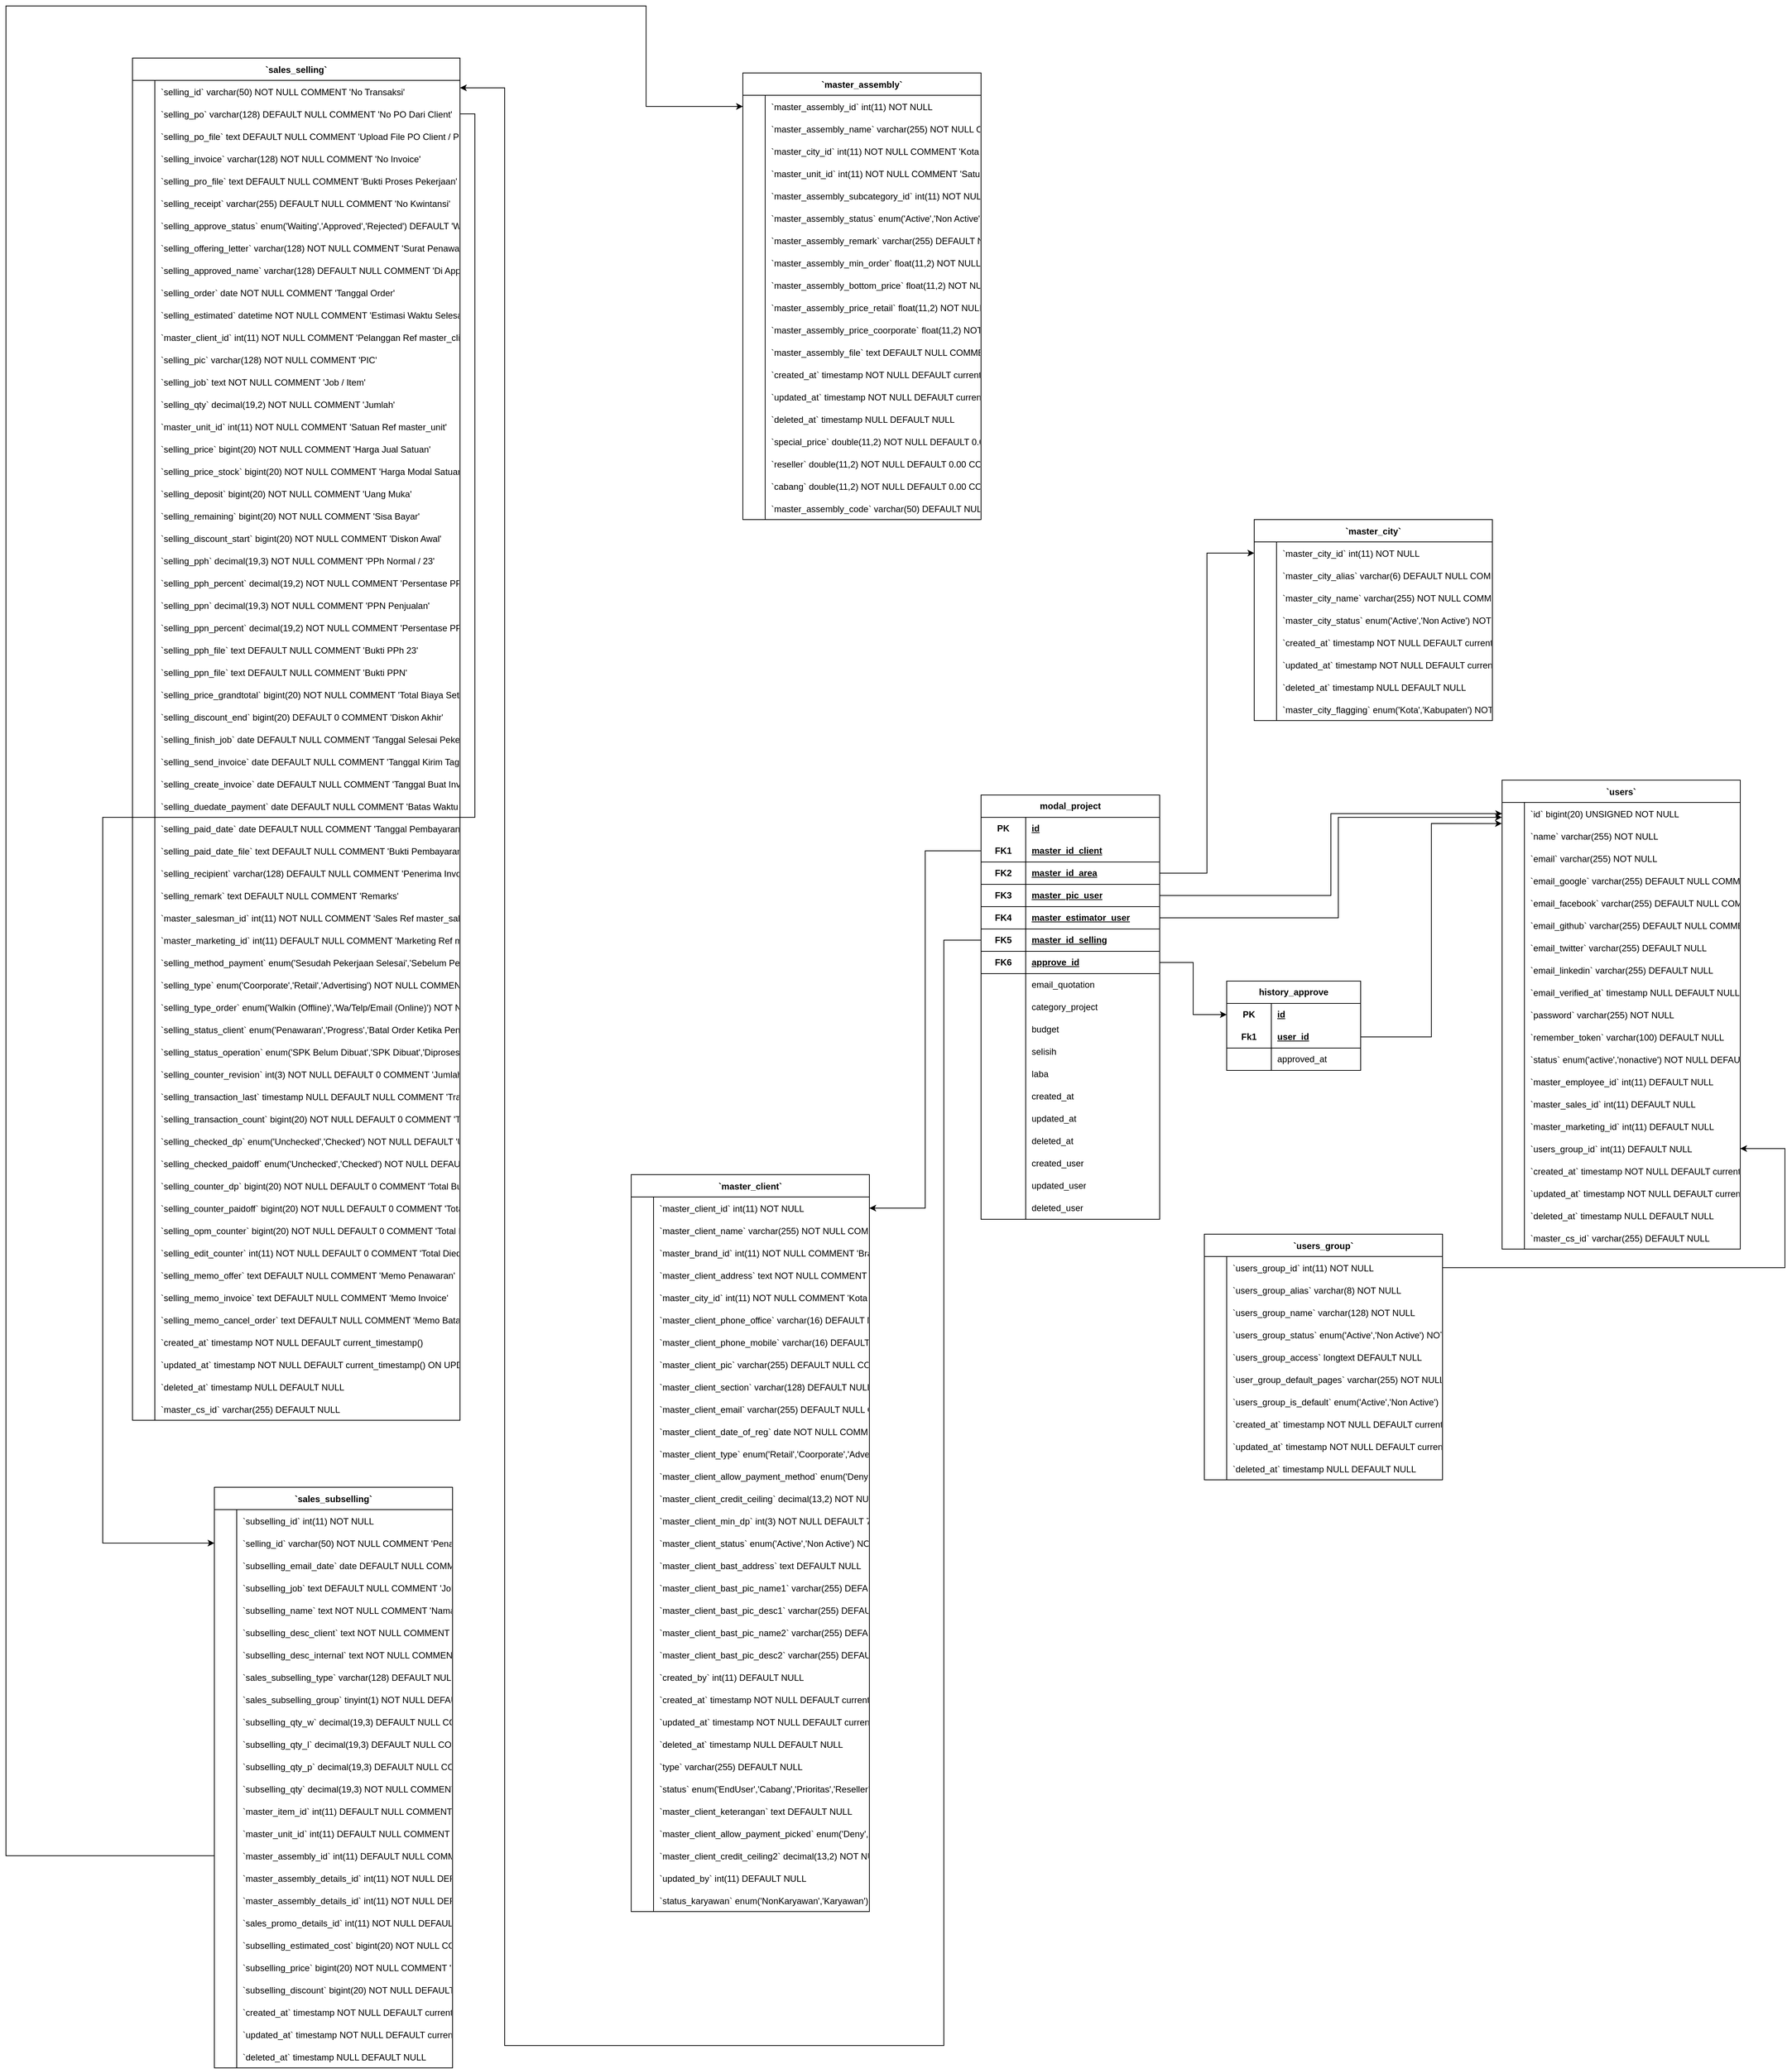 <mxfile version="28.0.6">
  <diagram id="C5RBs43oDa-KdzZeNtuy" name="Page-1">
    <mxGraphModel dx="3735" dy="3431" grid="1" gridSize="10" guides="1" tooltips="1" connect="1" arrows="1" fold="1" page="1" pageScale="1" pageWidth="827" pageHeight="1169" math="0" shadow="0">
      <root>
        <mxCell id="WIyWlLk6GJQsqaUBKTNV-0" />
        <mxCell id="WIyWlLk6GJQsqaUBKTNV-1" parent="WIyWlLk6GJQsqaUBKTNV-0" />
        <mxCell id="oFCcp2SO6EP1UVaRg8ww-39" value="`sales_selling`" style="shape=table;startSize=30;container=1;collapsible=1;childLayout=tableLayout;fixedRows=1;rowLines=0;fontStyle=1;align=center;resizeLast=1;" parent="WIyWlLk6GJQsqaUBKTNV-1" vertex="1">
          <mxGeometry x="-1000" y="-2240" width="440" height="1830" as="geometry" />
        </mxCell>
        <mxCell id="oFCcp2SO6EP1UVaRg8ww-40" value="" style="shape=tableRow;horizontal=0;startSize=0;swimlaneHead=0;swimlaneBody=0;fillColor=none;collapsible=0;dropTarget=0;points=[[0,0.5],[1,0.5]];portConstraint=eastwest;strokeColor=inherit;top=0;left=0;right=0;bottom=0;" parent="oFCcp2SO6EP1UVaRg8ww-39" vertex="1">
          <mxGeometry y="30" width="440" height="30" as="geometry" />
        </mxCell>
        <mxCell id="oFCcp2SO6EP1UVaRg8ww-41" value="" style="shape=partialRectangle;overflow=hidden;connectable=0;fillColor=none;strokeColor=inherit;top=0;left=0;bottom=0;right=0;" parent="oFCcp2SO6EP1UVaRg8ww-40" vertex="1">
          <mxGeometry width="30" height="30" as="geometry">
            <mxRectangle width="30" height="30" as="alternateBounds" />
          </mxGeometry>
        </mxCell>
        <mxCell id="oFCcp2SO6EP1UVaRg8ww-42" value="`selling_id` varchar(50) NOT NULL COMMENT &#39;No Transaksi&#39;" style="shape=partialRectangle;overflow=hidden;connectable=0;fillColor=none;align=left;strokeColor=inherit;top=0;left=0;bottom=0;right=0;spacingLeft=6;" parent="oFCcp2SO6EP1UVaRg8ww-40" vertex="1">
          <mxGeometry x="30" width="410" height="30" as="geometry">
            <mxRectangle width="410" height="30" as="alternateBounds" />
          </mxGeometry>
        </mxCell>
        <mxCell id="oFCcp2SO6EP1UVaRg8ww-43" value="" style="shape=tableRow;horizontal=0;startSize=0;swimlaneHead=0;swimlaneBody=0;fillColor=none;collapsible=0;dropTarget=0;points=[[0,0.5],[1,0.5]];portConstraint=eastwest;strokeColor=inherit;top=0;left=0;right=0;bottom=0;" parent="oFCcp2SO6EP1UVaRg8ww-39" vertex="1">
          <mxGeometry y="60" width="440" height="30" as="geometry" />
        </mxCell>
        <mxCell id="oFCcp2SO6EP1UVaRg8ww-44" value="" style="shape=partialRectangle;overflow=hidden;connectable=0;fillColor=none;strokeColor=inherit;top=0;left=0;bottom=0;right=0;" parent="oFCcp2SO6EP1UVaRg8ww-43" vertex="1">
          <mxGeometry width="30" height="30" as="geometry">
            <mxRectangle width="30" height="30" as="alternateBounds" />
          </mxGeometry>
        </mxCell>
        <mxCell id="oFCcp2SO6EP1UVaRg8ww-45" value="`selling_po` varchar(128) DEFAULT NULL COMMENT &#39;No PO Dari Client&#39;" style="shape=partialRectangle;overflow=hidden;connectable=0;fillColor=none;align=left;strokeColor=inherit;top=0;left=0;bottom=0;right=0;spacingLeft=6;" parent="oFCcp2SO6EP1UVaRg8ww-43" vertex="1">
          <mxGeometry x="30" width="410" height="30" as="geometry">
            <mxRectangle width="410" height="30" as="alternateBounds" />
          </mxGeometry>
        </mxCell>
        <mxCell id="oFCcp2SO6EP1UVaRg8ww-46" value="" style="shape=tableRow;horizontal=0;startSize=0;swimlaneHead=0;swimlaneBody=0;fillColor=none;collapsible=0;dropTarget=0;points=[[0,0.5],[1,0.5]];portConstraint=eastwest;strokeColor=inherit;top=0;left=0;right=0;bottom=0;" parent="oFCcp2SO6EP1UVaRg8ww-39" vertex="1">
          <mxGeometry y="90" width="440" height="30" as="geometry" />
        </mxCell>
        <mxCell id="oFCcp2SO6EP1UVaRg8ww-47" value="" style="shape=partialRectangle;overflow=hidden;connectable=0;fillColor=none;strokeColor=inherit;top=0;left=0;bottom=0;right=0;" parent="oFCcp2SO6EP1UVaRg8ww-46" vertex="1">
          <mxGeometry width="30" height="30" as="geometry">
            <mxRectangle width="30" height="30" as="alternateBounds" />
          </mxGeometry>
        </mxCell>
        <mxCell id="oFCcp2SO6EP1UVaRg8ww-48" value="`selling_po_file` text DEFAULT NULL COMMENT &#39;Upload File PO Client / Pelanggan&#39;" style="shape=partialRectangle;overflow=hidden;connectable=0;fillColor=none;align=left;strokeColor=inherit;top=0;left=0;bottom=0;right=0;spacingLeft=6;" parent="oFCcp2SO6EP1UVaRg8ww-46" vertex="1">
          <mxGeometry x="30" width="410" height="30" as="geometry">
            <mxRectangle width="410" height="30" as="alternateBounds" />
          </mxGeometry>
        </mxCell>
        <mxCell id="oFCcp2SO6EP1UVaRg8ww-49" value="" style="shape=tableRow;horizontal=0;startSize=0;swimlaneHead=0;swimlaneBody=0;fillColor=none;collapsible=0;dropTarget=0;points=[[0,0.5],[1,0.5]];portConstraint=eastwest;strokeColor=inherit;top=0;left=0;right=0;bottom=0;" parent="oFCcp2SO6EP1UVaRg8ww-39" vertex="1">
          <mxGeometry y="120" width="440" height="30" as="geometry" />
        </mxCell>
        <mxCell id="oFCcp2SO6EP1UVaRg8ww-50" value="" style="shape=partialRectangle;overflow=hidden;connectable=0;fillColor=none;strokeColor=inherit;top=0;left=0;bottom=0;right=0;" parent="oFCcp2SO6EP1UVaRg8ww-49" vertex="1">
          <mxGeometry width="30" height="30" as="geometry">
            <mxRectangle width="30" height="30" as="alternateBounds" />
          </mxGeometry>
        </mxCell>
        <mxCell id="oFCcp2SO6EP1UVaRg8ww-51" value="`selling_invoice` varchar(128) NOT NULL COMMENT &#39;No Invoice&#39;" style="shape=partialRectangle;overflow=hidden;connectable=0;fillColor=none;align=left;strokeColor=inherit;top=0;left=0;bottom=0;right=0;spacingLeft=6;" parent="oFCcp2SO6EP1UVaRg8ww-49" vertex="1">
          <mxGeometry x="30" width="410" height="30" as="geometry">
            <mxRectangle width="410" height="30" as="alternateBounds" />
          </mxGeometry>
        </mxCell>
        <mxCell id="oFCcp2SO6EP1UVaRg8ww-52" value="" style="shape=tableRow;horizontal=0;startSize=0;swimlaneHead=0;swimlaneBody=0;fillColor=none;collapsible=0;dropTarget=0;points=[[0,0.5],[1,0.5]];portConstraint=eastwest;strokeColor=inherit;top=0;left=0;right=0;bottom=0;" parent="oFCcp2SO6EP1UVaRg8ww-39" vertex="1">
          <mxGeometry y="150" width="440" height="30" as="geometry" />
        </mxCell>
        <mxCell id="oFCcp2SO6EP1UVaRg8ww-53" value="" style="shape=partialRectangle;overflow=hidden;connectable=0;fillColor=none;strokeColor=inherit;top=0;left=0;bottom=0;right=0;" parent="oFCcp2SO6EP1UVaRg8ww-52" vertex="1">
          <mxGeometry width="30" height="30" as="geometry">
            <mxRectangle width="30" height="30" as="alternateBounds" />
          </mxGeometry>
        </mxCell>
        <mxCell id="oFCcp2SO6EP1UVaRg8ww-54" value="`selling_pro_file` text DEFAULT NULL COMMENT &#39;Bukti Proses Pekerjaan&#39;" style="shape=partialRectangle;overflow=hidden;connectable=0;fillColor=none;align=left;strokeColor=inherit;top=0;left=0;bottom=0;right=0;spacingLeft=6;" parent="oFCcp2SO6EP1UVaRg8ww-52" vertex="1">
          <mxGeometry x="30" width="410" height="30" as="geometry">
            <mxRectangle width="410" height="30" as="alternateBounds" />
          </mxGeometry>
        </mxCell>
        <mxCell id="oFCcp2SO6EP1UVaRg8ww-55" value="" style="shape=tableRow;horizontal=0;startSize=0;swimlaneHead=0;swimlaneBody=0;fillColor=none;collapsible=0;dropTarget=0;points=[[0,0.5],[1,0.5]];portConstraint=eastwest;strokeColor=inherit;top=0;left=0;right=0;bottom=0;" parent="oFCcp2SO6EP1UVaRg8ww-39" vertex="1">
          <mxGeometry y="180" width="440" height="30" as="geometry" />
        </mxCell>
        <mxCell id="oFCcp2SO6EP1UVaRg8ww-56" value="" style="shape=partialRectangle;overflow=hidden;connectable=0;fillColor=none;strokeColor=inherit;top=0;left=0;bottom=0;right=0;" parent="oFCcp2SO6EP1UVaRg8ww-55" vertex="1">
          <mxGeometry width="30" height="30" as="geometry">
            <mxRectangle width="30" height="30" as="alternateBounds" />
          </mxGeometry>
        </mxCell>
        <mxCell id="oFCcp2SO6EP1UVaRg8ww-57" value="`selling_receipt` varchar(255) DEFAULT NULL COMMENT &#39;No Kwintansi&#39;" style="shape=partialRectangle;overflow=hidden;connectable=0;fillColor=none;align=left;strokeColor=inherit;top=0;left=0;bottom=0;right=0;spacingLeft=6;" parent="oFCcp2SO6EP1UVaRg8ww-55" vertex="1">
          <mxGeometry x="30" width="410" height="30" as="geometry">
            <mxRectangle width="410" height="30" as="alternateBounds" />
          </mxGeometry>
        </mxCell>
        <mxCell id="oFCcp2SO6EP1UVaRg8ww-58" value="" style="shape=tableRow;horizontal=0;startSize=0;swimlaneHead=0;swimlaneBody=0;fillColor=none;collapsible=0;dropTarget=0;points=[[0,0.5],[1,0.5]];portConstraint=eastwest;strokeColor=inherit;top=0;left=0;right=0;bottom=0;" parent="oFCcp2SO6EP1UVaRg8ww-39" vertex="1">
          <mxGeometry y="210" width="440" height="30" as="geometry" />
        </mxCell>
        <mxCell id="oFCcp2SO6EP1UVaRg8ww-59" value="" style="shape=partialRectangle;overflow=hidden;connectable=0;fillColor=none;strokeColor=inherit;top=0;left=0;bottom=0;right=0;" parent="oFCcp2SO6EP1UVaRg8ww-58" vertex="1">
          <mxGeometry width="30" height="30" as="geometry">
            <mxRectangle width="30" height="30" as="alternateBounds" />
          </mxGeometry>
        </mxCell>
        <mxCell id="oFCcp2SO6EP1UVaRg8ww-60" value="`selling_approve_status` enum(&#39;Waiting&#39;,&#39;Approved&#39;,&#39;Rejected&#39;) DEFAULT &#39;Waiting&#39; COMMENT &#39;Status Approve Penawaran&#39;" style="shape=partialRectangle;overflow=hidden;connectable=0;fillColor=none;align=left;strokeColor=inherit;top=0;left=0;bottom=0;right=0;spacingLeft=6;" parent="oFCcp2SO6EP1UVaRg8ww-58" vertex="1">
          <mxGeometry x="30" width="410" height="30" as="geometry">
            <mxRectangle width="410" height="30" as="alternateBounds" />
          </mxGeometry>
        </mxCell>
        <mxCell id="oFCcp2SO6EP1UVaRg8ww-61" value="" style="shape=tableRow;horizontal=0;startSize=0;swimlaneHead=0;swimlaneBody=0;fillColor=none;collapsible=0;dropTarget=0;points=[[0,0.5],[1,0.5]];portConstraint=eastwest;strokeColor=inherit;top=0;left=0;right=0;bottom=0;" parent="oFCcp2SO6EP1UVaRg8ww-39" vertex="1">
          <mxGeometry y="240" width="440" height="30" as="geometry" />
        </mxCell>
        <mxCell id="oFCcp2SO6EP1UVaRg8ww-62" value="" style="shape=partialRectangle;overflow=hidden;connectable=0;fillColor=none;strokeColor=inherit;top=0;left=0;bottom=0;right=0;" parent="oFCcp2SO6EP1UVaRg8ww-61" vertex="1">
          <mxGeometry width="30" height="30" as="geometry">
            <mxRectangle width="30" height="30" as="alternateBounds" />
          </mxGeometry>
        </mxCell>
        <mxCell id="oFCcp2SO6EP1UVaRg8ww-63" value="`selling_offering_letter` varchar(128) NOT NULL COMMENT &#39;Surat Penawaran&#39;" style="shape=partialRectangle;overflow=hidden;connectable=0;fillColor=none;align=left;strokeColor=inherit;top=0;left=0;bottom=0;right=0;spacingLeft=6;" parent="oFCcp2SO6EP1UVaRg8ww-61" vertex="1">
          <mxGeometry x="30" width="410" height="30" as="geometry">
            <mxRectangle width="410" height="30" as="alternateBounds" />
          </mxGeometry>
        </mxCell>
        <mxCell id="oFCcp2SO6EP1UVaRg8ww-64" value="" style="shape=tableRow;horizontal=0;startSize=0;swimlaneHead=0;swimlaneBody=0;fillColor=none;collapsible=0;dropTarget=0;points=[[0,0.5],[1,0.5]];portConstraint=eastwest;strokeColor=inherit;top=0;left=0;right=0;bottom=0;" parent="oFCcp2SO6EP1UVaRg8ww-39" vertex="1">
          <mxGeometry y="270" width="440" height="30" as="geometry" />
        </mxCell>
        <mxCell id="oFCcp2SO6EP1UVaRg8ww-65" value="" style="shape=partialRectangle;overflow=hidden;connectable=0;fillColor=none;strokeColor=inherit;top=0;left=0;bottom=0;right=0;" parent="oFCcp2SO6EP1UVaRg8ww-64" vertex="1">
          <mxGeometry width="30" height="30" as="geometry">
            <mxRectangle width="30" height="30" as="alternateBounds" />
          </mxGeometry>
        </mxCell>
        <mxCell id="oFCcp2SO6EP1UVaRg8ww-66" value="`selling_approved_name` varchar(128) DEFAULT NULL COMMENT &#39;Di Approve Oleh&#39;" style="shape=partialRectangle;overflow=hidden;connectable=0;fillColor=none;align=left;strokeColor=inherit;top=0;left=0;bottom=0;right=0;spacingLeft=6;" parent="oFCcp2SO6EP1UVaRg8ww-64" vertex="1">
          <mxGeometry x="30" width="410" height="30" as="geometry">
            <mxRectangle width="410" height="30" as="alternateBounds" />
          </mxGeometry>
        </mxCell>
        <mxCell id="oFCcp2SO6EP1UVaRg8ww-67" value="" style="shape=tableRow;horizontal=0;startSize=0;swimlaneHead=0;swimlaneBody=0;fillColor=none;collapsible=0;dropTarget=0;points=[[0,0.5],[1,0.5]];portConstraint=eastwest;strokeColor=inherit;top=0;left=0;right=0;bottom=0;" parent="oFCcp2SO6EP1UVaRg8ww-39" vertex="1">
          <mxGeometry y="300" width="440" height="30" as="geometry" />
        </mxCell>
        <mxCell id="oFCcp2SO6EP1UVaRg8ww-68" value="" style="shape=partialRectangle;overflow=hidden;connectable=0;fillColor=none;strokeColor=inherit;top=0;left=0;bottom=0;right=0;" parent="oFCcp2SO6EP1UVaRg8ww-67" vertex="1">
          <mxGeometry width="30" height="30" as="geometry">
            <mxRectangle width="30" height="30" as="alternateBounds" />
          </mxGeometry>
        </mxCell>
        <mxCell id="oFCcp2SO6EP1UVaRg8ww-69" value="`selling_order` date NOT NULL COMMENT &#39;Tanggal Order&#39;" style="shape=partialRectangle;overflow=hidden;connectable=0;fillColor=none;align=left;strokeColor=inherit;top=0;left=0;bottom=0;right=0;spacingLeft=6;" parent="oFCcp2SO6EP1UVaRg8ww-67" vertex="1">
          <mxGeometry x="30" width="410" height="30" as="geometry">
            <mxRectangle width="410" height="30" as="alternateBounds" />
          </mxGeometry>
        </mxCell>
        <mxCell id="oFCcp2SO6EP1UVaRg8ww-70" value="" style="shape=tableRow;horizontal=0;startSize=0;swimlaneHead=0;swimlaneBody=0;fillColor=none;collapsible=0;dropTarget=0;points=[[0,0.5],[1,0.5]];portConstraint=eastwest;strokeColor=inherit;top=0;left=0;right=0;bottom=0;" parent="oFCcp2SO6EP1UVaRg8ww-39" vertex="1">
          <mxGeometry y="330" width="440" height="30" as="geometry" />
        </mxCell>
        <mxCell id="oFCcp2SO6EP1UVaRg8ww-71" value="" style="shape=partialRectangle;overflow=hidden;connectable=0;fillColor=none;strokeColor=inherit;top=0;left=0;bottom=0;right=0;" parent="oFCcp2SO6EP1UVaRg8ww-70" vertex="1">
          <mxGeometry width="30" height="30" as="geometry">
            <mxRectangle width="30" height="30" as="alternateBounds" />
          </mxGeometry>
        </mxCell>
        <mxCell id="oFCcp2SO6EP1UVaRg8ww-72" value="`selling_estimated` datetime NOT NULL COMMENT &#39;Estimasi Waktu Selesai Pekerjaan&#39;" style="shape=partialRectangle;overflow=hidden;connectable=0;fillColor=none;align=left;strokeColor=inherit;top=0;left=0;bottom=0;right=0;spacingLeft=6;" parent="oFCcp2SO6EP1UVaRg8ww-70" vertex="1">
          <mxGeometry x="30" width="410" height="30" as="geometry">
            <mxRectangle width="410" height="30" as="alternateBounds" />
          </mxGeometry>
        </mxCell>
        <mxCell id="oFCcp2SO6EP1UVaRg8ww-73" value="" style="shape=tableRow;horizontal=0;startSize=0;swimlaneHead=0;swimlaneBody=0;fillColor=none;collapsible=0;dropTarget=0;points=[[0,0.5],[1,0.5]];portConstraint=eastwest;strokeColor=inherit;top=0;left=0;right=0;bottom=0;" parent="oFCcp2SO6EP1UVaRg8ww-39" vertex="1">
          <mxGeometry y="360" width="440" height="30" as="geometry" />
        </mxCell>
        <mxCell id="oFCcp2SO6EP1UVaRg8ww-74" value="" style="shape=partialRectangle;overflow=hidden;connectable=0;fillColor=none;strokeColor=inherit;top=0;left=0;bottom=0;right=0;" parent="oFCcp2SO6EP1UVaRg8ww-73" vertex="1">
          <mxGeometry width="30" height="30" as="geometry">
            <mxRectangle width="30" height="30" as="alternateBounds" />
          </mxGeometry>
        </mxCell>
        <mxCell id="oFCcp2SO6EP1UVaRg8ww-75" value="`master_client_id` int(11) NOT NULL COMMENT &#39;Pelanggan Ref master_client&#39;" style="shape=partialRectangle;overflow=hidden;connectable=0;fillColor=none;align=left;strokeColor=inherit;top=0;left=0;bottom=0;right=0;spacingLeft=6;" parent="oFCcp2SO6EP1UVaRg8ww-73" vertex="1">
          <mxGeometry x="30" width="410" height="30" as="geometry">
            <mxRectangle width="410" height="30" as="alternateBounds" />
          </mxGeometry>
        </mxCell>
        <mxCell id="oFCcp2SO6EP1UVaRg8ww-76" value="" style="shape=tableRow;horizontal=0;startSize=0;swimlaneHead=0;swimlaneBody=0;fillColor=none;collapsible=0;dropTarget=0;points=[[0,0.5],[1,0.5]];portConstraint=eastwest;strokeColor=inherit;top=0;left=0;right=0;bottom=0;" parent="oFCcp2SO6EP1UVaRg8ww-39" vertex="1">
          <mxGeometry y="390" width="440" height="30" as="geometry" />
        </mxCell>
        <mxCell id="oFCcp2SO6EP1UVaRg8ww-77" value="" style="shape=partialRectangle;overflow=hidden;connectable=0;fillColor=none;strokeColor=inherit;top=0;left=0;bottom=0;right=0;" parent="oFCcp2SO6EP1UVaRg8ww-76" vertex="1">
          <mxGeometry width="30" height="30" as="geometry">
            <mxRectangle width="30" height="30" as="alternateBounds" />
          </mxGeometry>
        </mxCell>
        <mxCell id="oFCcp2SO6EP1UVaRg8ww-78" value="`selling_pic` varchar(128) NOT NULL COMMENT &#39;PIC&#39;" style="shape=partialRectangle;overflow=hidden;connectable=0;fillColor=none;align=left;strokeColor=inherit;top=0;left=0;bottom=0;right=0;spacingLeft=6;" parent="oFCcp2SO6EP1UVaRg8ww-76" vertex="1">
          <mxGeometry x="30" width="410" height="30" as="geometry">
            <mxRectangle width="410" height="30" as="alternateBounds" />
          </mxGeometry>
        </mxCell>
        <mxCell id="oFCcp2SO6EP1UVaRg8ww-79" value="" style="shape=tableRow;horizontal=0;startSize=0;swimlaneHead=0;swimlaneBody=0;fillColor=none;collapsible=0;dropTarget=0;points=[[0,0.5],[1,0.5]];portConstraint=eastwest;strokeColor=inherit;top=0;left=0;right=0;bottom=0;" parent="oFCcp2SO6EP1UVaRg8ww-39" vertex="1">
          <mxGeometry y="420" width="440" height="30" as="geometry" />
        </mxCell>
        <mxCell id="oFCcp2SO6EP1UVaRg8ww-80" value="" style="shape=partialRectangle;overflow=hidden;connectable=0;fillColor=none;strokeColor=inherit;top=0;left=0;bottom=0;right=0;" parent="oFCcp2SO6EP1UVaRg8ww-79" vertex="1">
          <mxGeometry width="30" height="30" as="geometry">
            <mxRectangle width="30" height="30" as="alternateBounds" />
          </mxGeometry>
        </mxCell>
        <mxCell id="oFCcp2SO6EP1UVaRg8ww-81" value="`selling_job` text NOT NULL COMMENT &#39;Job / Item&#39;" style="shape=partialRectangle;overflow=hidden;connectable=0;fillColor=none;align=left;strokeColor=inherit;top=0;left=0;bottom=0;right=0;spacingLeft=6;" parent="oFCcp2SO6EP1UVaRg8ww-79" vertex="1">
          <mxGeometry x="30" width="410" height="30" as="geometry">
            <mxRectangle width="410" height="30" as="alternateBounds" />
          </mxGeometry>
        </mxCell>
        <mxCell id="oFCcp2SO6EP1UVaRg8ww-82" value="" style="shape=tableRow;horizontal=0;startSize=0;swimlaneHead=0;swimlaneBody=0;fillColor=none;collapsible=0;dropTarget=0;points=[[0,0.5],[1,0.5]];portConstraint=eastwest;strokeColor=inherit;top=0;left=0;right=0;bottom=0;" parent="oFCcp2SO6EP1UVaRg8ww-39" vertex="1">
          <mxGeometry y="450" width="440" height="30" as="geometry" />
        </mxCell>
        <mxCell id="oFCcp2SO6EP1UVaRg8ww-83" value="" style="shape=partialRectangle;overflow=hidden;connectable=0;fillColor=none;strokeColor=inherit;top=0;left=0;bottom=0;right=0;" parent="oFCcp2SO6EP1UVaRg8ww-82" vertex="1">
          <mxGeometry width="30" height="30" as="geometry">
            <mxRectangle width="30" height="30" as="alternateBounds" />
          </mxGeometry>
        </mxCell>
        <mxCell id="oFCcp2SO6EP1UVaRg8ww-84" value="`selling_qty` decimal(19,2) NOT NULL COMMENT &#39;Jumlah&#39;" style="shape=partialRectangle;overflow=hidden;connectable=0;fillColor=none;align=left;strokeColor=inherit;top=0;left=0;bottom=0;right=0;spacingLeft=6;" parent="oFCcp2SO6EP1UVaRg8ww-82" vertex="1">
          <mxGeometry x="30" width="410" height="30" as="geometry">
            <mxRectangle width="410" height="30" as="alternateBounds" />
          </mxGeometry>
        </mxCell>
        <mxCell id="oFCcp2SO6EP1UVaRg8ww-85" value="" style="shape=tableRow;horizontal=0;startSize=0;swimlaneHead=0;swimlaneBody=0;fillColor=none;collapsible=0;dropTarget=0;points=[[0,0.5],[1,0.5]];portConstraint=eastwest;strokeColor=inherit;top=0;left=0;right=0;bottom=0;" parent="oFCcp2SO6EP1UVaRg8ww-39" vertex="1">
          <mxGeometry y="480" width="440" height="30" as="geometry" />
        </mxCell>
        <mxCell id="oFCcp2SO6EP1UVaRg8ww-86" value="" style="shape=partialRectangle;overflow=hidden;connectable=0;fillColor=none;strokeColor=inherit;top=0;left=0;bottom=0;right=0;" parent="oFCcp2SO6EP1UVaRg8ww-85" vertex="1">
          <mxGeometry width="30" height="30" as="geometry">
            <mxRectangle width="30" height="30" as="alternateBounds" />
          </mxGeometry>
        </mxCell>
        <mxCell id="oFCcp2SO6EP1UVaRg8ww-87" value="`master_unit_id` int(11) NOT NULL COMMENT &#39;Satuan Ref master_unit&#39;" style="shape=partialRectangle;overflow=hidden;connectable=0;fillColor=none;align=left;strokeColor=inherit;top=0;left=0;bottom=0;right=0;spacingLeft=6;" parent="oFCcp2SO6EP1UVaRg8ww-85" vertex="1">
          <mxGeometry x="30" width="410" height="30" as="geometry">
            <mxRectangle width="410" height="30" as="alternateBounds" />
          </mxGeometry>
        </mxCell>
        <mxCell id="oFCcp2SO6EP1UVaRg8ww-88" value="" style="shape=tableRow;horizontal=0;startSize=0;swimlaneHead=0;swimlaneBody=0;fillColor=none;collapsible=0;dropTarget=0;points=[[0,0.5],[1,0.5]];portConstraint=eastwest;strokeColor=inherit;top=0;left=0;right=0;bottom=0;" parent="oFCcp2SO6EP1UVaRg8ww-39" vertex="1">
          <mxGeometry y="510" width="440" height="30" as="geometry" />
        </mxCell>
        <mxCell id="oFCcp2SO6EP1UVaRg8ww-89" value="" style="shape=partialRectangle;overflow=hidden;connectable=0;fillColor=none;strokeColor=inherit;top=0;left=0;bottom=0;right=0;" parent="oFCcp2SO6EP1UVaRg8ww-88" vertex="1">
          <mxGeometry width="30" height="30" as="geometry">
            <mxRectangle width="30" height="30" as="alternateBounds" />
          </mxGeometry>
        </mxCell>
        <mxCell id="oFCcp2SO6EP1UVaRg8ww-90" value="`selling_price` bigint(20) NOT NULL COMMENT &#39;Harga Jual Satuan&#39;" style="shape=partialRectangle;overflow=hidden;connectable=0;fillColor=none;align=left;strokeColor=inherit;top=0;left=0;bottom=0;right=0;spacingLeft=6;" parent="oFCcp2SO6EP1UVaRg8ww-88" vertex="1">
          <mxGeometry x="30" width="410" height="30" as="geometry">
            <mxRectangle width="410" height="30" as="alternateBounds" />
          </mxGeometry>
        </mxCell>
        <mxCell id="oFCcp2SO6EP1UVaRg8ww-91" value="" style="shape=tableRow;horizontal=0;startSize=0;swimlaneHead=0;swimlaneBody=0;fillColor=none;collapsible=0;dropTarget=0;points=[[0,0.5],[1,0.5]];portConstraint=eastwest;strokeColor=inherit;top=0;left=0;right=0;bottom=0;" parent="oFCcp2SO6EP1UVaRg8ww-39" vertex="1">
          <mxGeometry y="540" width="440" height="30" as="geometry" />
        </mxCell>
        <mxCell id="oFCcp2SO6EP1UVaRg8ww-92" value="" style="shape=partialRectangle;overflow=hidden;connectable=0;fillColor=none;strokeColor=inherit;top=0;left=0;bottom=0;right=0;" parent="oFCcp2SO6EP1UVaRg8ww-91" vertex="1">
          <mxGeometry width="30" height="30" as="geometry">
            <mxRectangle width="30" height="30" as="alternateBounds" />
          </mxGeometry>
        </mxCell>
        <mxCell id="oFCcp2SO6EP1UVaRg8ww-93" value="`selling_price_stock` bigint(20) NOT NULL COMMENT &#39;Harga Modal Satuan&#39;" style="shape=partialRectangle;overflow=hidden;connectable=0;fillColor=none;align=left;strokeColor=inherit;top=0;left=0;bottom=0;right=0;spacingLeft=6;" parent="oFCcp2SO6EP1UVaRg8ww-91" vertex="1">
          <mxGeometry x="30" width="410" height="30" as="geometry">
            <mxRectangle width="410" height="30" as="alternateBounds" />
          </mxGeometry>
        </mxCell>
        <mxCell id="oFCcp2SO6EP1UVaRg8ww-94" value="" style="shape=tableRow;horizontal=0;startSize=0;swimlaneHead=0;swimlaneBody=0;fillColor=none;collapsible=0;dropTarget=0;points=[[0,0.5],[1,0.5]];portConstraint=eastwest;strokeColor=inherit;top=0;left=0;right=0;bottom=0;" parent="oFCcp2SO6EP1UVaRg8ww-39" vertex="1">
          <mxGeometry y="570" width="440" height="30" as="geometry" />
        </mxCell>
        <mxCell id="oFCcp2SO6EP1UVaRg8ww-95" value="" style="shape=partialRectangle;overflow=hidden;connectable=0;fillColor=none;strokeColor=inherit;top=0;left=0;bottom=0;right=0;" parent="oFCcp2SO6EP1UVaRg8ww-94" vertex="1">
          <mxGeometry width="30" height="30" as="geometry">
            <mxRectangle width="30" height="30" as="alternateBounds" />
          </mxGeometry>
        </mxCell>
        <mxCell id="oFCcp2SO6EP1UVaRg8ww-96" value="`selling_deposit` bigint(20) NOT NULL COMMENT &#39;Uang Muka&#39;" style="shape=partialRectangle;overflow=hidden;connectable=0;fillColor=none;align=left;strokeColor=inherit;top=0;left=0;bottom=0;right=0;spacingLeft=6;" parent="oFCcp2SO6EP1UVaRg8ww-94" vertex="1">
          <mxGeometry x="30" width="410" height="30" as="geometry">
            <mxRectangle width="410" height="30" as="alternateBounds" />
          </mxGeometry>
        </mxCell>
        <mxCell id="oFCcp2SO6EP1UVaRg8ww-97" value="" style="shape=tableRow;horizontal=0;startSize=0;swimlaneHead=0;swimlaneBody=0;fillColor=none;collapsible=0;dropTarget=0;points=[[0,0.5],[1,0.5]];portConstraint=eastwest;strokeColor=inherit;top=0;left=0;right=0;bottom=0;" parent="oFCcp2SO6EP1UVaRg8ww-39" vertex="1">
          <mxGeometry y="600" width="440" height="30" as="geometry" />
        </mxCell>
        <mxCell id="oFCcp2SO6EP1UVaRg8ww-98" value="" style="shape=partialRectangle;overflow=hidden;connectable=0;fillColor=none;strokeColor=inherit;top=0;left=0;bottom=0;right=0;" parent="oFCcp2SO6EP1UVaRg8ww-97" vertex="1">
          <mxGeometry width="30" height="30" as="geometry">
            <mxRectangle width="30" height="30" as="alternateBounds" />
          </mxGeometry>
        </mxCell>
        <mxCell id="oFCcp2SO6EP1UVaRg8ww-99" value="`selling_remaining` bigint(20) NOT NULL COMMENT &#39;Sisa Bayar&#39;" style="shape=partialRectangle;overflow=hidden;connectable=0;fillColor=none;align=left;strokeColor=inherit;top=0;left=0;bottom=0;right=0;spacingLeft=6;" parent="oFCcp2SO6EP1UVaRg8ww-97" vertex="1">
          <mxGeometry x="30" width="410" height="30" as="geometry">
            <mxRectangle width="410" height="30" as="alternateBounds" />
          </mxGeometry>
        </mxCell>
        <mxCell id="oFCcp2SO6EP1UVaRg8ww-100" value="" style="shape=tableRow;horizontal=0;startSize=0;swimlaneHead=0;swimlaneBody=0;fillColor=none;collapsible=0;dropTarget=0;points=[[0,0.5],[1,0.5]];portConstraint=eastwest;strokeColor=inherit;top=0;left=0;right=0;bottom=0;" parent="oFCcp2SO6EP1UVaRg8ww-39" vertex="1">
          <mxGeometry y="630" width="440" height="30" as="geometry" />
        </mxCell>
        <mxCell id="oFCcp2SO6EP1UVaRg8ww-101" value="" style="shape=partialRectangle;overflow=hidden;connectable=0;fillColor=none;strokeColor=inherit;top=0;left=0;bottom=0;right=0;" parent="oFCcp2SO6EP1UVaRg8ww-100" vertex="1">
          <mxGeometry width="30" height="30" as="geometry">
            <mxRectangle width="30" height="30" as="alternateBounds" />
          </mxGeometry>
        </mxCell>
        <mxCell id="oFCcp2SO6EP1UVaRg8ww-102" value="`selling_discount_start` bigint(20) NOT NULL COMMENT &#39;Diskon Awal&#39;" style="shape=partialRectangle;overflow=hidden;connectable=0;fillColor=none;align=left;strokeColor=inherit;top=0;left=0;bottom=0;right=0;spacingLeft=6;" parent="oFCcp2SO6EP1UVaRg8ww-100" vertex="1">
          <mxGeometry x="30" width="410" height="30" as="geometry">
            <mxRectangle width="410" height="30" as="alternateBounds" />
          </mxGeometry>
        </mxCell>
        <mxCell id="oFCcp2SO6EP1UVaRg8ww-103" value="" style="shape=tableRow;horizontal=0;startSize=0;swimlaneHead=0;swimlaneBody=0;fillColor=none;collapsible=0;dropTarget=0;points=[[0,0.5],[1,0.5]];portConstraint=eastwest;strokeColor=inherit;top=0;left=0;right=0;bottom=0;" parent="oFCcp2SO6EP1UVaRg8ww-39" vertex="1">
          <mxGeometry y="660" width="440" height="30" as="geometry" />
        </mxCell>
        <mxCell id="oFCcp2SO6EP1UVaRg8ww-104" value="" style="shape=partialRectangle;overflow=hidden;connectable=0;fillColor=none;strokeColor=inherit;top=0;left=0;bottom=0;right=0;" parent="oFCcp2SO6EP1UVaRg8ww-103" vertex="1">
          <mxGeometry width="30" height="30" as="geometry">
            <mxRectangle width="30" height="30" as="alternateBounds" />
          </mxGeometry>
        </mxCell>
        <mxCell id="oFCcp2SO6EP1UVaRg8ww-105" value="`selling_pph` decimal(19,3) NOT NULL COMMENT &#39;PPh Normal / 23&#39;" style="shape=partialRectangle;overflow=hidden;connectable=0;fillColor=none;align=left;strokeColor=inherit;top=0;left=0;bottom=0;right=0;spacingLeft=6;" parent="oFCcp2SO6EP1UVaRg8ww-103" vertex="1">
          <mxGeometry x="30" width="410" height="30" as="geometry">
            <mxRectangle width="410" height="30" as="alternateBounds" />
          </mxGeometry>
        </mxCell>
        <mxCell id="oFCcp2SO6EP1UVaRg8ww-106" value="" style="shape=tableRow;horizontal=0;startSize=0;swimlaneHead=0;swimlaneBody=0;fillColor=none;collapsible=0;dropTarget=0;points=[[0,0.5],[1,0.5]];portConstraint=eastwest;strokeColor=inherit;top=0;left=0;right=0;bottom=0;" parent="oFCcp2SO6EP1UVaRg8ww-39" vertex="1">
          <mxGeometry y="690" width="440" height="30" as="geometry" />
        </mxCell>
        <mxCell id="oFCcp2SO6EP1UVaRg8ww-107" value="" style="shape=partialRectangle;overflow=hidden;connectable=0;fillColor=none;strokeColor=inherit;top=0;left=0;bottom=0;right=0;" parent="oFCcp2SO6EP1UVaRg8ww-106" vertex="1">
          <mxGeometry width="30" height="30" as="geometry">
            <mxRectangle width="30" height="30" as="alternateBounds" />
          </mxGeometry>
        </mxCell>
        <mxCell id="oFCcp2SO6EP1UVaRg8ww-108" value="`selling_pph_percent` decimal(19,2) NOT NULL COMMENT &#39;Persentase PPh&#39;" style="shape=partialRectangle;overflow=hidden;connectable=0;fillColor=none;align=left;strokeColor=inherit;top=0;left=0;bottom=0;right=0;spacingLeft=6;" parent="oFCcp2SO6EP1UVaRg8ww-106" vertex="1">
          <mxGeometry x="30" width="410" height="30" as="geometry">
            <mxRectangle width="410" height="30" as="alternateBounds" />
          </mxGeometry>
        </mxCell>
        <mxCell id="oFCcp2SO6EP1UVaRg8ww-109" value="" style="shape=tableRow;horizontal=0;startSize=0;swimlaneHead=0;swimlaneBody=0;fillColor=none;collapsible=0;dropTarget=0;points=[[0,0.5],[1,0.5]];portConstraint=eastwest;strokeColor=inherit;top=0;left=0;right=0;bottom=0;" parent="oFCcp2SO6EP1UVaRg8ww-39" vertex="1">
          <mxGeometry y="720" width="440" height="30" as="geometry" />
        </mxCell>
        <mxCell id="oFCcp2SO6EP1UVaRg8ww-110" value="" style="shape=partialRectangle;overflow=hidden;connectable=0;fillColor=none;strokeColor=inherit;top=0;left=0;bottom=0;right=0;" parent="oFCcp2SO6EP1UVaRg8ww-109" vertex="1">
          <mxGeometry width="30" height="30" as="geometry">
            <mxRectangle width="30" height="30" as="alternateBounds" />
          </mxGeometry>
        </mxCell>
        <mxCell id="oFCcp2SO6EP1UVaRg8ww-111" value="`selling_ppn` decimal(19,3) NOT NULL COMMENT &#39;PPN Penjualan&#39;" style="shape=partialRectangle;overflow=hidden;connectable=0;fillColor=none;align=left;strokeColor=inherit;top=0;left=0;bottom=0;right=0;spacingLeft=6;" parent="oFCcp2SO6EP1UVaRg8ww-109" vertex="1">
          <mxGeometry x="30" width="410" height="30" as="geometry">
            <mxRectangle width="410" height="30" as="alternateBounds" />
          </mxGeometry>
        </mxCell>
        <mxCell id="oFCcp2SO6EP1UVaRg8ww-112" value="" style="shape=tableRow;horizontal=0;startSize=0;swimlaneHead=0;swimlaneBody=0;fillColor=none;collapsible=0;dropTarget=0;points=[[0,0.5],[1,0.5]];portConstraint=eastwest;strokeColor=inherit;top=0;left=0;right=0;bottom=0;" parent="oFCcp2SO6EP1UVaRg8ww-39" vertex="1">
          <mxGeometry y="750" width="440" height="30" as="geometry" />
        </mxCell>
        <mxCell id="oFCcp2SO6EP1UVaRg8ww-113" value="" style="shape=partialRectangle;overflow=hidden;connectable=0;fillColor=none;strokeColor=inherit;top=0;left=0;bottom=0;right=0;" parent="oFCcp2SO6EP1UVaRg8ww-112" vertex="1">
          <mxGeometry width="30" height="30" as="geometry">
            <mxRectangle width="30" height="30" as="alternateBounds" />
          </mxGeometry>
        </mxCell>
        <mxCell id="oFCcp2SO6EP1UVaRg8ww-114" value="`selling_ppn_percent` decimal(19,2) NOT NULL COMMENT &#39;Persentase PPN&#39;" style="shape=partialRectangle;overflow=hidden;connectable=0;fillColor=none;align=left;strokeColor=inherit;top=0;left=0;bottom=0;right=0;spacingLeft=6;" parent="oFCcp2SO6EP1UVaRg8ww-112" vertex="1">
          <mxGeometry x="30" width="410" height="30" as="geometry">
            <mxRectangle width="410" height="30" as="alternateBounds" />
          </mxGeometry>
        </mxCell>
        <mxCell id="oFCcp2SO6EP1UVaRg8ww-115" value="" style="shape=tableRow;horizontal=0;startSize=0;swimlaneHead=0;swimlaneBody=0;fillColor=none;collapsible=0;dropTarget=0;points=[[0,0.5],[1,0.5]];portConstraint=eastwest;strokeColor=inherit;top=0;left=0;right=0;bottom=0;" parent="oFCcp2SO6EP1UVaRg8ww-39" vertex="1">
          <mxGeometry y="780" width="440" height="30" as="geometry" />
        </mxCell>
        <mxCell id="oFCcp2SO6EP1UVaRg8ww-116" value="" style="shape=partialRectangle;overflow=hidden;connectable=0;fillColor=none;strokeColor=inherit;top=0;left=0;bottom=0;right=0;" parent="oFCcp2SO6EP1UVaRg8ww-115" vertex="1">
          <mxGeometry width="30" height="30" as="geometry">
            <mxRectangle width="30" height="30" as="alternateBounds" />
          </mxGeometry>
        </mxCell>
        <mxCell id="oFCcp2SO6EP1UVaRg8ww-117" value="`selling_pph_file` text DEFAULT NULL COMMENT &#39;Bukti PPh 23&#39;" style="shape=partialRectangle;overflow=hidden;connectable=0;fillColor=none;align=left;strokeColor=inherit;top=0;left=0;bottom=0;right=0;spacingLeft=6;" parent="oFCcp2SO6EP1UVaRg8ww-115" vertex="1">
          <mxGeometry x="30" width="410" height="30" as="geometry">
            <mxRectangle width="410" height="30" as="alternateBounds" />
          </mxGeometry>
        </mxCell>
        <mxCell id="oFCcp2SO6EP1UVaRg8ww-118" value="" style="shape=tableRow;horizontal=0;startSize=0;swimlaneHead=0;swimlaneBody=0;fillColor=none;collapsible=0;dropTarget=0;points=[[0,0.5],[1,0.5]];portConstraint=eastwest;strokeColor=inherit;top=0;left=0;right=0;bottom=0;" parent="oFCcp2SO6EP1UVaRg8ww-39" vertex="1">
          <mxGeometry y="810" width="440" height="30" as="geometry" />
        </mxCell>
        <mxCell id="oFCcp2SO6EP1UVaRg8ww-119" value="" style="shape=partialRectangle;overflow=hidden;connectable=0;fillColor=none;strokeColor=inherit;top=0;left=0;bottom=0;right=0;" parent="oFCcp2SO6EP1UVaRg8ww-118" vertex="1">
          <mxGeometry width="30" height="30" as="geometry">
            <mxRectangle width="30" height="30" as="alternateBounds" />
          </mxGeometry>
        </mxCell>
        <mxCell id="oFCcp2SO6EP1UVaRg8ww-120" value="`selling_ppn_file` text DEFAULT NULL COMMENT &#39;Bukti PPN&#39;" style="shape=partialRectangle;overflow=hidden;connectable=0;fillColor=none;align=left;strokeColor=inherit;top=0;left=0;bottom=0;right=0;spacingLeft=6;" parent="oFCcp2SO6EP1UVaRg8ww-118" vertex="1">
          <mxGeometry x="30" width="410" height="30" as="geometry">
            <mxRectangle width="410" height="30" as="alternateBounds" />
          </mxGeometry>
        </mxCell>
        <mxCell id="oFCcp2SO6EP1UVaRg8ww-121" value="" style="shape=tableRow;horizontal=0;startSize=0;swimlaneHead=0;swimlaneBody=0;fillColor=none;collapsible=0;dropTarget=0;points=[[0,0.5],[1,0.5]];portConstraint=eastwest;strokeColor=inherit;top=0;left=0;right=0;bottom=0;" parent="oFCcp2SO6EP1UVaRg8ww-39" vertex="1">
          <mxGeometry y="840" width="440" height="30" as="geometry" />
        </mxCell>
        <mxCell id="oFCcp2SO6EP1UVaRg8ww-122" value="" style="shape=partialRectangle;overflow=hidden;connectable=0;fillColor=none;strokeColor=inherit;top=0;left=0;bottom=0;right=0;" parent="oFCcp2SO6EP1UVaRg8ww-121" vertex="1">
          <mxGeometry width="30" height="30" as="geometry">
            <mxRectangle width="30" height="30" as="alternateBounds" />
          </mxGeometry>
        </mxCell>
        <mxCell id="oFCcp2SO6EP1UVaRg8ww-123" value="`selling_price_grandtotal` bigint(20) NOT NULL COMMENT &#39;Total Biaya Setelah Dihitung Pajak&#39;" style="shape=partialRectangle;overflow=hidden;connectable=0;fillColor=none;align=left;strokeColor=inherit;top=0;left=0;bottom=0;right=0;spacingLeft=6;" parent="oFCcp2SO6EP1UVaRg8ww-121" vertex="1">
          <mxGeometry x="30" width="410" height="30" as="geometry">
            <mxRectangle width="410" height="30" as="alternateBounds" />
          </mxGeometry>
        </mxCell>
        <mxCell id="oFCcp2SO6EP1UVaRg8ww-124" value="" style="shape=tableRow;horizontal=0;startSize=0;swimlaneHead=0;swimlaneBody=0;fillColor=none;collapsible=0;dropTarget=0;points=[[0,0.5],[1,0.5]];portConstraint=eastwest;strokeColor=inherit;top=0;left=0;right=0;bottom=0;" parent="oFCcp2SO6EP1UVaRg8ww-39" vertex="1">
          <mxGeometry y="870" width="440" height="30" as="geometry" />
        </mxCell>
        <mxCell id="oFCcp2SO6EP1UVaRg8ww-125" value="" style="shape=partialRectangle;overflow=hidden;connectable=0;fillColor=none;strokeColor=inherit;top=0;left=0;bottom=0;right=0;" parent="oFCcp2SO6EP1UVaRg8ww-124" vertex="1">
          <mxGeometry width="30" height="30" as="geometry">
            <mxRectangle width="30" height="30" as="alternateBounds" />
          </mxGeometry>
        </mxCell>
        <mxCell id="oFCcp2SO6EP1UVaRg8ww-126" value="`selling_discount_end` bigint(20) DEFAULT 0 COMMENT &#39;Diskon Akhir&#39;" style="shape=partialRectangle;overflow=hidden;connectable=0;fillColor=none;align=left;strokeColor=inherit;top=0;left=0;bottom=0;right=0;spacingLeft=6;" parent="oFCcp2SO6EP1UVaRg8ww-124" vertex="1">
          <mxGeometry x="30" width="410" height="30" as="geometry">
            <mxRectangle width="410" height="30" as="alternateBounds" />
          </mxGeometry>
        </mxCell>
        <mxCell id="oFCcp2SO6EP1UVaRg8ww-127" value="" style="shape=tableRow;horizontal=0;startSize=0;swimlaneHead=0;swimlaneBody=0;fillColor=none;collapsible=0;dropTarget=0;points=[[0,0.5],[1,0.5]];portConstraint=eastwest;strokeColor=inherit;top=0;left=0;right=0;bottom=0;" parent="oFCcp2SO6EP1UVaRg8ww-39" vertex="1">
          <mxGeometry y="900" width="440" height="30" as="geometry" />
        </mxCell>
        <mxCell id="oFCcp2SO6EP1UVaRg8ww-128" value="" style="shape=partialRectangle;overflow=hidden;connectable=0;fillColor=none;strokeColor=inherit;top=0;left=0;bottom=0;right=0;" parent="oFCcp2SO6EP1UVaRg8ww-127" vertex="1">
          <mxGeometry width="30" height="30" as="geometry">
            <mxRectangle width="30" height="30" as="alternateBounds" />
          </mxGeometry>
        </mxCell>
        <mxCell id="oFCcp2SO6EP1UVaRg8ww-129" value="`selling_finish_job` date DEFAULT NULL COMMENT &#39;Tanggal Selesai Pekerjaan / Barang Diterima&#39;" style="shape=partialRectangle;overflow=hidden;connectable=0;fillColor=none;align=left;strokeColor=inherit;top=0;left=0;bottom=0;right=0;spacingLeft=6;" parent="oFCcp2SO6EP1UVaRg8ww-127" vertex="1">
          <mxGeometry x="30" width="410" height="30" as="geometry">
            <mxRectangle width="410" height="30" as="alternateBounds" />
          </mxGeometry>
        </mxCell>
        <mxCell id="oFCcp2SO6EP1UVaRg8ww-130" value="" style="shape=tableRow;horizontal=0;startSize=0;swimlaneHead=0;swimlaneBody=0;fillColor=none;collapsible=0;dropTarget=0;points=[[0,0.5],[1,0.5]];portConstraint=eastwest;strokeColor=inherit;top=0;left=0;right=0;bottom=0;" parent="oFCcp2SO6EP1UVaRg8ww-39" vertex="1">
          <mxGeometry y="930" width="440" height="30" as="geometry" />
        </mxCell>
        <mxCell id="oFCcp2SO6EP1UVaRg8ww-131" value="" style="shape=partialRectangle;overflow=hidden;connectable=0;fillColor=none;strokeColor=inherit;top=0;left=0;bottom=0;right=0;" parent="oFCcp2SO6EP1UVaRg8ww-130" vertex="1">
          <mxGeometry width="30" height="30" as="geometry">
            <mxRectangle width="30" height="30" as="alternateBounds" />
          </mxGeometry>
        </mxCell>
        <mxCell id="oFCcp2SO6EP1UVaRg8ww-132" value="`selling_send_invoice` date DEFAULT NULL COMMENT &#39;Tanggal Kirim Tagihan&#39;" style="shape=partialRectangle;overflow=hidden;connectable=0;fillColor=none;align=left;strokeColor=inherit;top=0;left=0;bottom=0;right=0;spacingLeft=6;" parent="oFCcp2SO6EP1UVaRg8ww-130" vertex="1">
          <mxGeometry x="30" width="410" height="30" as="geometry">
            <mxRectangle width="410" height="30" as="alternateBounds" />
          </mxGeometry>
        </mxCell>
        <mxCell id="oFCcp2SO6EP1UVaRg8ww-133" value="" style="shape=tableRow;horizontal=0;startSize=0;swimlaneHead=0;swimlaneBody=0;fillColor=none;collapsible=0;dropTarget=0;points=[[0,0.5],[1,0.5]];portConstraint=eastwest;strokeColor=inherit;top=0;left=0;right=0;bottom=0;" parent="oFCcp2SO6EP1UVaRg8ww-39" vertex="1">
          <mxGeometry y="960" width="440" height="30" as="geometry" />
        </mxCell>
        <mxCell id="oFCcp2SO6EP1UVaRg8ww-134" value="" style="shape=partialRectangle;overflow=hidden;connectable=0;fillColor=none;strokeColor=inherit;top=0;left=0;bottom=0;right=0;" parent="oFCcp2SO6EP1UVaRg8ww-133" vertex="1">
          <mxGeometry width="30" height="30" as="geometry">
            <mxRectangle width="30" height="30" as="alternateBounds" />
          </mxGeometry>
        </mxCell>
        <mxCell id="oFCcp2SO6EP1UVaRg8ww-135" value="`selling_create_invoice` date DEFAULT NULL COMMENT &#39;Tanggal Buat Invoice&#39;" style="shape=partialRectangle;overflow=hidden;connectable=0;fillColor=none;align=left;strokeColor=inherit;top=0;left=0;bottom=0;right=0;spacingLeft=6;" parent="oFCcp2SO6EP1UVaRg8ww-133" vertex="1">
          <mxGeometry x="30" width="410" height="30" as="geometry">
            <mxRectangle width="410" height="30" as="alternateBounds" />
          </mxGeometry>
        </mxCell>
        <mxCell id="oFCcp2SO6EP1UVaRg8ww-136" value="" style="shape=tableRow;horizontal=0;startSize=0;swimlaneHead=0;swimlaneBody=0;fillColor=none;collapsible=0;dropTarget=0;points=[[0,0.5],[1,0.5]];portConstraint=eastwest;strokeColor=inherit;top=0;left=0;right=0;bottom=0;" parent="oFCcp2SO6EP1UVaRg8ww-39" vertex="1">
          <mxGeometry y="990" width="440" height="30" as="geometry" />
        </mxCell>
        <mxCell id="oFCcp2SO6EP1UVaRg8ww-137" value="" style="shape=partialRectangle;overflow=hidden;connectable=0;fillColor=none;strokeColor=inherit;top=0;left=0;bottom=0;right=0;" parent="oFCcp2SO6EP1UVaRg8ww-136" vertex="1">
          <mxGeometry width="30" height="30" as="geometry">
            <mxRectangle width="30" height="30" as="alternateBounds" />
          </mxGeometry>
        </mxCell>
        <mxCell id="oFCcp2SO6EP1UVaRg8ww-138" value="`selling_duedate_payment` date DEFAULT NULL COMMENT &#39;Batas Waktu Pembayaran/Pelunasan&#39;" style="shape=partialRectangle;overflow=hidden;connectable=0;fillColor=none;align=left;strokeColor=inherit;top=0;left=0;bottom=0;right=0;spacingLeft=6;" parent="oFCcp2SO6EP1UVaRg8ww-136" vertex="1">
          <mxGeometry x="30" width="410" height="30" as="geometry">
            <mxRectangle width="410" height="30" as="alternateBounds" />
          </mxGeometry>
        </mxCell>
        <mxCell id="oFCcp2SO6EP1UVaRg8ww-139" value="" style="shape=tableRow;horizontal=0;startSize=0;swimlaneHead=0;swimlaneBody=0;fillColor=none;collapsible=0;dropTarget=0;points=[[0,0.5],[1,0.5]];portConstraint=eastwest;strokeColor=inherit;top=0;left=0;right=0;bottom=0;" parent="oFCcp2SO6EP1UVaRg8ww-39" vertex="1">
          <mxGeometry y="1020" width="440" height="30" as="geometry" />
        </mxCell>
        <mxCell id="oFCcp2SO6EP1UVaRg8ww-140" value="" style="shape=partialRectangle;overflow=hidden;connectable=0;fillColor=none;strokeColor=inherit;top=0;left=0;bottom=0;right=0;" parent="oFCcp2SO6EP1UVaRg8ww-139" vertex="1">
          <mxGeometry width="30" height="30" as="geometry">
            <mxRectangle width="30" height="30" as="alternateBounds" />
          </mxGeometry>
        </mxCell>
        <mxCell id="oFCcp2SO6EP1UVaRg8ww-141" value="`selling_paid_date` date DEFAULT NULL COMMENT &#39;Tanggal Pembayaran&#39;" style="shape=partialRectangle;overflow=hidden;connectable=0;fillColor=none;align=left;strokeColor=inherit;top=0;left=0;bottom=0;right=0;spacingLeft=6;" parent="oFCcp2SO6EP1UVaRg8ww-139" vertex="1">
          <mxGeometry x="30" width="410" height="30" as="geometry">
            <mxRectangle width="410" height="30" as="alternateBounds" />
          </mxGeometry>
        </mxCell>
        <mxCell id="oFCcp2SO6EP1UVaRg8ww-142" value="" style="shape=tableRow;horizontal=0;startSize=0;swimlaneHead=0;swimlaneBody=0;fillColor=none;collapsible=0;dropTarget=0;points=[[0,0.5],[1,0.5]];portConstraint=eastwest;strokeColor=inherit;top=0;left=0;right=0;bottom=0;" parent="oFCcp2SO6EP1UVaRg8ww-39" vertex="1">
          <mxGeometry y="1050" width="440" height="30" as="geometry" />
        </mxCell>
        <mxCell id="oFCcp2SO6EP1UVaRg8ww-143" value="" style="shape=partialRectangle;overflow=hidden;connectable=0;fillColor=none;strokeColor=inherit;top=0;left=0;bottom=0;right=0;" parent="oFCcp2SO6EP1UVaRg8ww-142" vertex="1">
          <mxGeometry width="30" height="30" as="geometry">
            <mxRectangle width="30" height="30" as="alternateBounds" />
          </mxGeometry>
        </mxCell>
        <mxCell id="oFCcp2SO6EP1UVaRg8ww-144" value="`selling_paid_date_file` text DEFAULT NULL COMMENT &#39;Bukti Pembayaran&#39;" style="shape=partialRectangle;overflow=hidden;connectable=0;fillColor=none;align=left;strokeColor=inherit;top=0;left=0;bottom=0;right=0;spacingLeft=6;" parent="oFCcp2SO6EP1UVaRg8ww-142" vertex="1">
          <mxGeometry x="30" width="410" height="30" as="geometry">
            <mxRectangle width="410" height="30" as="alternateBounds" />
          </mxGeometry>
        </mxCell>
        <mxCell id="oFCcp2SO6EP1UVaRg8ww-145" value="" style="shape=tableRow;horizontal=0;startSize=0;swimlaneHead=0;swimlaneBody=0;fillColor=none;collapsible=0;dropTarget=0;points=[[0,0.5],[1,0.5]];portConstraint=eastwest;strokeColor=inherit;top=0;left=0;right=0;bottom=0;" parent="oFCcp2SO6EP1UVaRg8ww-39" vertex="1">
          <mxGeometry y="1080" width="440" height="30" as="geometry" />
        </mxCell>
        <mxCell id="oFCcp2SO6EP1UVaRg8ww-146" value="" style="shape=partialRectangle;overflow=hidden;connectable=0;fillColor=none;strokeColor=inherit;top=0;left=0;bottom=0;right=0;" parent="oFCcp2SO6EP1UVaRg8ww-145" vertex="1">
          <mxGeometry width="30" height="30" as="geometry">
            <mxRectangle width="30" height="30" as="alternateBounds" />
          </mxGeometry>
        </mxCell>
        <mxCell id="oFCcp2SO6EP1UVaRg8ww-147" value="`selling_recipient` varchar(128) DEFAULT NULL COMMENT &#39;Penerima Invoice&#39;" style="shape=partialRectangle;overflow=hidden;connectable=0;fillColor=none;align=left;strokeColor=inherit;top=0;left=0;bottom=0;right=0;spacingLeft=6;" parent="oFCcp2SO6EP1UVaRg8ww-145" vertex="1">
          <mxGeometry x="30" width="410" height="30" as="geometry">
            <mxRectangle width="410" height="30" as="alternateBounds" />
          </mxGeometry>
        </mxCell>
        <mxCell id="oFCcp2SO6EP1UVaRg8ww-148" value="" style="shape=tableRow;horizontal=0;startSize=0;swimlaneHead=0;swimlaneBody=0;fillColor=none;collapsible=0;dropTarget=0;points=[[0,0.5],[1,0.5]];portConstraint=eastwest;strokeColor=inherit;top=0;left=0;right=0;bottom=0;" parent="oFCcp2SO6EP1UVaRg8ww-39" vertex="1">
          <mxGeometry y="1110" width="440" height="30" as="geometry" />
        </mxCell>
        <mxCell id="oFCcp2SO6EP1UVaRg8ww-149" value="" style="shape=partialRectangle;overflow=hidden;connectable=0;fillColor=none;strokeColor=inherit;top=0;left=0;bottom=0;right=0;" parent="oFCcp2SO6EP1UVaRg8ww-148" vertex="1">
          <mxGeometry width="30" height="30" as="geometry">
            <mxRectangle width="30" height="30" as="alternateBounds" />
          </mxGeometry>
        </mxCell>
        <mxCell id="oFCcp2SO6EP1UVaRg8ww-150" value="`selling_remark` text DEFAULT NULL COMMENT &#39;Remarks&#39;" style="shape=partialRectangle;overflow=hidden;connectable=0;fillColor=none;align=left;strokeColor=inherit;top=0;left=0;bottom=0;right=0;spacingLeft=6;" parent="oFCcp2SO6EP1UVaRg8ww-148" vertex="1">
          <mxGeometry x="30" width="410" height="30" as="geometry">
            <mxRectangle width="410" height="30" as="alternateBounds" />
          </mxGeometry>
        </mxCell>
        <mxCell id="oFCcp2SO6EP1UVaRg8ww-151" value="" style="shape=tableRow;horizontal=0;startSize=0;swimlaneHead=0;swimlaneBody=0;fillColor=none;collapsible=0;dropTarget=0;points=[[0,0.5],[1,0.5]];portConstraint=eastwest;strokeColor=inherit;top=0;left=0;right=0;bottom=0;" parent="oFCcp2SO6EP1UVaRg8ww-39" vertex="1">
          <mxGeometry y="1140" width="440" height="30" as="geometry" />
        </mxCell>
        <mxCell id="oFCcp2SO6EP1UVaRg8ww-152" value="" style="shape=partialRectangle;overflow=hidden;connectable=0;fillColor=none;strokeColor=inherit;top=0;left=0;bottom=0;right=0;" parent="oFCcp2SO6EP1UVaRg8ww-151" vertex="1">
          <mxGeometry width="30" height="30" as="geometry">
            <mxRectangle width="30" height="30" as="alternateBounds" />
          </mxGeometry>
        </mxCell>
        <mxCell id="oFCcp2SO6EP1UVaRg8ww-153" value="`master_salesman_id` int(11) NOT NULL COMMENT &#39;Sales Ref master_salesman&#39;" style="shape=partialRectangle;overflow=hidden;connectable=0;fillColor=none;align=left;strokeColor=inherit;top=0;left=0;bottom=0;right=0;spacingLeft=6;" parent="oFCcp2SO6EP1UVaRg8ww-151" vertex="1">
          <mxGeometry x="30" width="410" height="30" as="geometry">
            <mxRectangle width="410" height="30" as="alternateBounds" />
          </mxGeometry>
        </mxCell>
        <mxCell id="oFCcp2SO6EP1UVaRg8ww-154" value="" style="shape=tableRow;horizontal=0;startSize=0;swimlaneHead=0;swimlaneBody=0;fillColor=none;collapsible=0;dropTarget=0;points=[[0,0.5],[1,0.5]];portConstraint=eastwest;strokeColor=inherit;top=0;left=0;right=0;bottom=0;" parent="oFCcp2SO6EP1UVaRg8ww-39" vertex="1">
          <mxGeometry y="1170" width="440" height="30" as="geometry" />
        </mxCell>
        <mxCell id="oFCcp2SO6EP1UVaRg8ww-155" value="" style="shape=partialRectangle;overflow=hidden;connectable=0;fillColor=none;strokeColor=inherit;top=0;left=0;bottom=0;right=0;" parent="oFCcp2SO6EP1UVaRg8ww-154" vertex="1">
          <mxGeometry width="30" height="30" as="geometry">
            <mxRectangle width="30" height="30" as="alternateBounds" />
          </mxGeometry>
        </mxCell>
        <mxCell id="oFCcp2SO6EP1UVaRg8ww-156" value="`master_marketing_id` int(11) DEFAULT NULL COMMENT &#39;Marketing Ref master_marketing&#39;" style="shape=partialRectangle;overflow=hidden;connectable=0;fillColor=none;align=left;strokeColor=inherit;top=0;left=0;bottom=0;right=0;spacingLeft=6;" parent="oFCcp2SO6EP1UVaRg8ww-154" vertex="1">
          <mxGeometry x="30" width="410" height="30" as="geometry">
            <mxRectangle width="410" height="30" as="alternateBounds" />
          </mxGeometry>
        </mxCell>
        <mxCell id="oFCcp2SO6EP1UVaRg8ww-157" value="" style="shape=tableRow;horizontal=0;startSize=0;swimlaneHead=0;swimlaneBody=0;fillColor=none;collapsible=0;dropTarget=0;points=[[0,0.5],[1,0.5]];portConstraint=eastwest;strokeColor=inherit;top=0;left=0;right=0;bottom=0;" parent="oFCcp2SO6EP1UVaRg8ww-39" vertex="1">
          <mxGeometry y="1200" width="440" height="30" as="geometry" />
        </mxCell>
        <mxCell id="oFCcp2SO6EP1UVaRg8ww-158" value="" style="shape=partialRectangle;overflow=hidden;connectable=0;fillColor=none;strokeColor=inherit;top=0;left=0;bottom=0;right=0;" parent="oFCcp2SO6EP1UVaRg8ww-157" vertex="1">
          <mxGeometry width="30" height="30" as="geometry">
            <mxRectangle width="30" height="30" as="alternateBounds" />
          </mxGeometry>
        </mxCell>
        <mxCell id="oFCcp2SO6EP1UVaRg8ww-159" value="`selling_method_payment` enum(&#39;Sesudah Pekerjaan Selesai&#39;,&#39;Sebelum Pekerjaan Selesai (Lunas)&#39;,&#39;Sebelum Pekerjaan Selesai (DP)&#39;,&#39;Bayar Nanti&#39;) DEFAULT NULL COMMENT &#39;Metode Pembayaran&#39;" style="shape=partialRectangle;overflow=hidden;connectable=0;fillColor=none;align=left;strokeColor=inherit;top=0;left=0;bottom=0;right=0;spacingLeft=6;" parent="oFCcp2SO6EP1UVaRg8ww-157" vertex="1">
          <mxGeometry x="30" width="410" height="30" as="geometry">
            <mxRectangle width="410" height="30" as="alternateBounds" />
          </mxGeometry>
        </mxCell>
        <mxCell id="oFCcp2SO6EP1UVaRg8ww-160" value="" style="shape=tableRow;horizontal=0;startSize=0;swimlaneHead=0;swimlaneBody=0;fillColor=none;collapsible=0;dropTarget=0;points=[[0,0.5],[1,0.5]];portConstraint=eastwest;strokeColor=inherit;top=0;left=0;right=0;bottom=0;" parent="oFCcp2SO6EP1UVaRg8ww-39" vertex="1">
          <mxGeometry y="1230" width="440" height="30" as="geometry" />
        </mxCell>
        <mxCell id="oFCcp2SO6EP1UVaRg8ww-161" value="" style="shape=partialRectangle;overflow=hidden;connectable=0;fillColor=none;strokeColor=inherit;top=0;left=0;bottom=0;right=0;" parent="oFCcp2SO6EP1UVaRg8ww-160" vertex="1">
          <mxGeometry width="30" height="30" as="geometry">
            <mxRectangle width="30" height="30" as="alternateBounds" />
          </mxGeometry>
        </mxCell>
        <mxCell id="oFCcp2SO6EP1UVaRg8ww-162" value="`selling_type` enum(&#39;Coorporate&#39;,&#39;Retail&#39;,&#39;Advertising&#39;) NOT NULL COMMENT &#39;Tipe Penjualan&#39;" style="shape=partialRectangle;overflow=hidden;connectable=0;fillColor=none;align=left;strokeColor=inherit;top=0;left=0;bottom=0;right=0;spacingLeft=6;" parent="oFCcp2SO6EP1UVaRg8ww-160" vertex="1">
          <mxGeometry x="30" width="410" height="30" as="geometry">
            <mxRectangle width="410" height="30" as="alternateBounds" />
          </mxGeometry>
        </mxCell>
        <mxCell id="oFCcp2SO6EP1UVaRg8ww-163" value="" style="shape=tableRow;horizontal=0;startSize=0;swimlaneHead=0;swimlaneBody=0;fillColor=none;collapsible=0;dropTarget=0;points=[[0,0.5],[1,0.5]];portConstraint=eastwest;strokeColor=inherit;top=0;left=0;right=0;bottom=0;" parent="oFCcp2SO6EP1UVaRg8ww-39" vertex="1">
          <mxGeometry y="1260" width="440" height="30" as="geometry" />
        </mxCell>
        <mxCell id="oFCcp2SO6EP1UVaRg8ww-164" value="" style="shape=partialRectangle;overflow=hidden;connectable=0;fillColor=none;strokeColor=inherit;top=0;left=0;bottom=0;right=0;" parent="oFCcp2SO6EP1UVaRg8ww-163" vertex="1">
          <mxGeometry width="30" height="30" as="geometry">
            <mxRectangle width="30" height="30" as="alternateBounds" />
          </mxGeometry>
        </mxCell>
        <mxCell id="oFCcp2SO6EP1UVaRg8ww-165" value="`selling_type_order` enum(&#39;Walkin (Offline)&#39;,&#39;Wa/Telp/Email (Online)&#39;) NOT NULL COMMENT &#39;Tipe Pemesanan (Offline/Online)&#39;" style="shape=partialRectangle;overflow=hidden;connectable=0;fillColor=none;align=left;strokeColor=inherit;top=0;left=0;bottom=0;right=0;spacingLeft=6;" parent="oFCcp2SO6EP1UVaRg8ww-163" vertex="1">
          <mxGeometry x="30" width="410" height="30" as="geometry">
            <mxRectangle width="410" height="30" as="alternateBounds" />
          </mxGeometry>
        </mxCell>
        <mxCell id="oFCcp2SO6EP1UVaRg8ww-166" value="" style="shape=tableRow;horizontal=0;startSize=0;swimlaneHead=0;swimlaneBody=0;fillColor=none;collapsible=0;dropTarget=0;points=[[0,0.5],[1,0.5]];portConstraint=eastwest;strokeColor=inherit;top=0;left=0;right=0;bottom=0;" parent="oFCcp2SO6EP1UVaRg8ww-39" vertex="1">
          <mxGeometry y="1290" width="440" height="30" as="geometry" />
        </mxCell>
        <mxCell id="oFCcp2SO6EP1UVaRg8ww-167" value="" style="shape=partialRectangle;overflow=hidden;connectable=0;fillColor=none;strokeColor=inherit;top=0;left=0;bottom=0;right=0;" parent="oFCcp2SO6EP1UVaRg8ww-166" vertex="1">
          <mxGeometry width="30" height="30" as="geometry">
            <mxRectangle width="30" height="30" as="alternateBounds" />
          </mxGeometry>
        </mxCell>
        <mxCell id="oFCcp2SO6EP1UVaRg8ww-168" value="`selling_status_client` enum(&#39;Penawaran&#39;,&#39;Progress&#39;,&#39;Batal Order Ketika Penawaran&#39;,&#39;Batal Order Ketika On Progress&#39;,&#39;Piutang&#39;,&#39;Piutang Tak Terbayar&#39;,&#39;Lunas&#39;,&#39;Verified&#39;) NOT NULL COMMENT &#39;Status Penjualan&#39;" style="shape=partialRectangle;overflow=hidden;connectable=0;fillColor=none;align=left;strokeColor=inherit;top=0;left=0;bottom=0;right=0;spacingLeft=6;" parent="oFCcp2SO6EP1UVaRg8ww-166" vertex="1">
          <mxGeometry x="30" width="410" height="30" as="geometry">
            <mxRectangle width="410" height="30" as="alternateBounds" />
          </mxGeometry>
        </mxCell>
        <mxCell id="oFCcp2SO6EP1UVaRg8ww-169" value="" style="shape=tableRow;horizontal=0;startSize=0;swimlaneHead=0;swimlaneBody=0;fillColor=none;collapsible=0;dropTarget=0;points=[[0,0.5],[1,0.5]];portConstraint=eastwest;strokeColor=inherit;top=0;left=0;right=0;bottom=0;" parent="oFCcp2SO6EP1UVaRg8ww-39" vertex="1">
          <mxGeometry y="1320" width="440" height="30" as="geometry" />
        </mxCell>
        <mxCell id="oFCcp2SO6EP1UVaRg8ww-170" value="" style="shape=partialRectangle;overflow=hidden;connectable=0;fillColor=none;strokeColor=inherit;top=0;left=0;bottom=0;right=0;" parent="oFCcp2SO6EP1UVaRg8ww-169" vertex="1">
          <mxGeometry width="30" height="30" as="geometry">
            <mxRectangle width="30" height="30" as="alternateBounds" />
          </mxGeometry>
        </mxCell>
        <mxCell id="oFCcp2SO6EP1UVaRg8ww-171" value="`selling_status_operation` enum(&#39;SPK Belum Dibuat&#39;,&#39;SPK Dibuat&#39;,&#39;Diproses Editor&#39;,&#39;Menunggu Konfirmasi Pelanggan&#39;,&#39;SPK Diajukan&#39;,&#39;SPK Diteruskan&#39;,&#39;SPK Ditolak&#39;,&#39;SPK Diterima&#39;,&#39;SPK Diproses&#39;,&#39;SPK Di QC&#39;,&#39;SPK Selesai&#39;,&#39;Selesai QC&#39;,&#39;SPK Revisi&#39;,&#39;Confirmed&#39;,&#39;Picked Up&#39;) NOT NULL DEFAULT &#39;SPK Belum Dibuat&#39; COMMENT &#39;Status Proses Produksi Cetak&#39;" style="shape=partialRectangle;overflow=hidden;connectable=0;fillColor=none;align=left;strokeColor=inherit;top=0;left=0;bottom=0;right=0;spacingLeft=6;" parent="oFCcp2SO6EP1UVaRg8ww-169" vertex="1">
          <mxGeometry x="30" width="410" height="30" as="geometry">
            <mxRectangle width="410" height="30" as="alternateBounds" />
          </mxGeometry>
        </mxCell>
        <mxCell id="oFCcp2SO6EP1UVaRg8ww-172" value="" style="shape=tableRow;horizontal=0;startSize=0;swimlaneHead=0;swimlaneBody=0;fillColor=none;collapsible=0;dropTarget=0;points=[[0,0.5],[1,0.5]];portConstraint=eastwest;strokeColor=inherit;top=0;left=0;right=0;bottom=0;" parent="oFCcp2SO6EP1UVaRg8ww-39" vertex="1">
          <mxGeometry y="1350" width="440" height="30" as="geometry" />
        </mxCell>
        <mxCell id="oFCcp2SO6EP1UVaRg8ww-173" value="" style="shape=partialRectangle;overflow=hidden;connectable=0;fillColor=none;strokeColor=inherit;top=0;left=0;bottom=0;right=0;" parent="oFCcp2SO6EP1UVaRg8ww-172" vertex="1">
          <mxGeometry width="30" height="30" as="geometry">
            <mxRectangle width="30" height="30" as="alternateBounds" />
          </mxGeometry>
        </mxCell>
        <mxCell id="oFCcp2SO6EP1UVaRg8ww-174" value="`selling_counter_revision` int(3) NOT NULL DEFAULT 0 COMMENT &#39;Jumlah Revisi Cetak&#39;" style="shape=partialRectangle;overflow=hidden;connectable=0;fillColor=none;align=left;strokeColor=inherit;top=0;left=0;bottom=0;right=0;spacingLeft=6;" parent="oFCcp2SO6EP1UVaRg8ww-172" vertex="1">
          <mxGeometry x="30" width="410" height="30" as="geometry">
            <mxRectangle width="410" height="30" as="alternateBounds" />
          </mxGeometry>
        </mxCell>
        <mxCell id="oFCcp2SO6EP1UVaRg8ww-175" value="" style="shape=tableRow;horizontal=0;startSize=0;swimlaneHead=0;swimlaneBody=0;fillColor=none;collapsible=0;dropTarget=0;points=[[0,0.5],[1,0.5]];portConstraint=eastwest;strokeColor=inherit;top=0;left=0;right=0;bottom=0;" parent="oFCcp2SO6EP1UVaRg8ww-39" vertex="1">
          <mxGeometry y="1380" width="440" height="30" as="geometry" />
        </mxCell>
        <mxCell id="oFCcp2SO6EP1UVaRg8ww-176" value="" style="shape=partialRectangle;overflow=hidden;connectable=0;fillColor=none;strokeColor=inherit;top=0;left=0;bottom=0;right=0;" parent="oFCcp2SO6EP1UVaRg8ww-175" vertex="1">
          <mxGeometry width="30" height="30" as="geometry">
            <mxRectangle width="30" height="30" as="alternateBounds" />
          </mxGeometry>
        </mxCell>
        <mxCell id="oFCcp2SO6EP1UVaRg8ww-177" value="`selling_transaction_last` timestamp NULL DEFAULT NULL COMMENT &#39;Transaksi Terakhir&#39;" style="shape=partialRectangle;overflow=hidden;connectable=0;fillColor=none;align=left;strokeColor=inherit;top=0;left=0;bottom=0;right=0;spacingLeft=6;" parent="oFCcp2SO6EP1UVaRg8ww-175" vertex="1">
          <mxGeometry x="30" width="410" height="30" as="geometry">
            <mxRectangle width="410" height="30" as="alternateBounds" />
          </mxGeometry>
        </mxCell>
        <mxCell id="oFCcp2SO6EP1UVaRg8ww-178" value="" style="shape=tableRow;horizontal=0;startSize=0;swimlaneHead=0;swimlaneBody=0;fillColor=none;collapsible=0;dropTarget=0;points=[[0,0.5],[1,0.5]];portConstraint=eastwest;strokeColor=inherit;top=0;left=0;right=0;bottom=0;" parent="oFCcp2SO6EP1UVaRg8ww-39" vertex="1">
          <mxGeometry y="1410" width="440" height="30" as="geometry" />
        </mxCell>
        <mxCell id="oFCcp2SO6EP1UVaRg8ww-179" value="" style="shape=partialRectangle;overflow=hidden;connectable=0;fillColor=none;strokeColor=inherit;top=0;left=0;bottom=0;right=0;" parent="oFCcp2SO6EP1UVaRg8ww-178" vertex="1">
          <mxGeometry width="30" height="30" as="geometry">
            <mxRectangle width="30" height="30" as="alternateBounds" />
          </mxGeometry>
        </mxCell>
        <mxCell id="oFCcp2SO6EP1UVaRg8ww-180" value="`selling_transaction_count` bigint(20) NOT NULL DEFAULT 0 COMMENT &#39;Total Transaksi&#39;" style="shape=partialRectangle;overflow=hidden;connectable=0;fillColor=none;align=left;strokeColor=inherit;top=0;left=0;bottom=0;right=0;spacingLeft=6;" parent="oFCcp2SO6EP1UVaRg8ww-178" vertex="1">
          <mxGeometry x="30" width="410" height="30" as="geometry">
            <mxRectangle width="410" height="30" as="alternateBounds" />
          </mxGeometry>
        </mxCell>
        <mxCell id="oFCcp2SO6EP1UVaRg8ww-181" value="" style="shape=tableRow;horizontal=0;startSize=0;swimlaneHead=0;swimlaneBody=0;fillColor=none;collapsible=0;dropTarget=0;points=[[0,0.5],[1,0.5]];portConstraint=eastwest;strokeColor=inherit;top=0;left=0;right=0;bottom=0;" parent="oFCcp2SO6EP1UVaRg8ww-39" vertex="1">
          <mxGeometry y="1440" width="440" height="30" as="geometry" />
        </mxCell>
        <mxCell id="oFCcp2SO6EP1UVaRg8ww-182" value="" style="shape=partialRectangle;overflow=hidden;connectable=0;fillColor=none;strokeColor=inherit;top=0;left=0;bottom=0;right=0;" parent="oFCcp2SO6EP1UVaRg8ww-181" vertex="1">
          <mxGeometry width="30" height="30" as="geometry">
            <mxRectangle width="30" height="30" as="alternateBounds" />
          </mxGeometry>
        </mxCell>
        <mxCell id="oFCcp2SO6EP1UVaRg8ww-183" value="`selling_checked_dp` enum(&#39;Unchecked&#39;,&#39;Checked&#39;) NOT NULL DEFAULT &#39;Unchecked&#39; COMMENT &#39;Mark DP By Finance&#39;" style="shape=partialRectangle;overflow=hidden;connectable=0;fillColor=none;align=left;strokeColor=inherit;top=0;left=0;bottom=0;right=0;spacingLeft=6;" parent="oFCcp2SO6EP1UVaRg8ww-181" vertex="1">
          <mxGeometry x="30" width="410" height="30" as="geometry">
            <mxRectangle width="410" height="30" as="alternateBounds" />
          </mxGeometry>
        </mxCell>
        <mxCell id="oFCcp2SO6EP1UVaRg8ww-184" value="" style="shape=tableRow;horizontal=0;startSize=0;swimlaneHead=0;swimlaneBody=0;fillColor=none;collapsible=0;dropTarget=0;points=[[0,0.5],[1,0.5]];portConstraint=eastwest;strokeColor=inherit;top=0;left=0;right=0;bottom=0;" parent="oFCcp2SO6EP1UVaRg8ww-39" vertex="1">
          <mxGeometry y="1470" width="440" height="30" as="geometry" />
        </mxCell>
        <mxCell id="oFCcp2SO6EP1UVaRg8ww-185" value="" style="shape=partialRectangle;overflow=hidden;connectable=0;fillColor=none;strokeColor=inherit;top=0;left=0;bottom=0;right=0;" parent="oFCcp2SO6EP1UVaRg8ww-184" vertex="1">
          <mxGeometry width="30" height="30" as="geometry">
            <mxRectangle width="30" height="30" as="alternateBounds" />
          </mxGeometry>
        </mxCell>
        <mxCell id="oFCcp2SO6EP1UVaRg8ww-186" value="`selling_checked_paidoff` enum(&#39;Unchecked&#39;,&#39;Checked&#39;) NOT NULL DEFAULT &#39;Unchecked&#39; COMMENT &#39;Mark Lunas By Finance&#39;" style="shape=partialRectangle;overflow=hidden;connectable=0;fillColor=none;align=left;strokeColor=inherit;top=0;left=0;bottom=0;right=0;spacingLeft=6;" parent="oFCcp2SO6EP1UVaRg8ww-184" vertex="1">
          <mxGeometry x="30" width="410" height="30" as="geometry">
            <mxRectangle width="410" height="30" as="alternateBounds" />
          </mxGeometry>
        </mxCell>
        <mxCell id="oFCcp2SO6EP1UVaRg8ww-187" value="" style="shape=tableRow;horizontal=0;startSize=0;swimlaneHead=0;swimlaneBody=0;fillColor=none;collapsible=0;dropTarget=0;points=[[0,0.5],[1,0.5]];portConstraint=eastwest;strokeColor=inherit;top=0;left=0;right=0;bottom=0;" parent="oFCcp2SO6EP1UVaRg8ww-39" vertex="1">
          <mxGeometry y="1500" width="440" height="30" as="geometry" />
        </mxCell>
        <mxCell id="oFCcp2SO6EP1UVaRg8ww-188" value="" style="shape=partialRectangle;overflow=hidden;connectable=0;fillColor=none;strokeColor=inherit;top=0;left=0;bottom=0;right=0;" parent="oFCcp2SO6EP1UVaRg8ww-187" vertex="1">
          <mxGeometry width="30" height="30" as="geometry">
            <mxRectangle width="30" height="30" as="alternateBounds" />
          </mxGeometry>
        </mxCell>
        <mxCell id="oFCcp2SO6EP1UVaRg8ww-189" value="`selling_counter_dp` bigint(20) NOT NULL DEFAULT 0 COMMENT &#39;Total Bukti Bayar DP&#39;" style="shape=partialRectangle;overflow=hidden;connectable=0;fillColor=none;align=left;strokeColor=inherit;top=0;left=0;bottom=0;right=0;spacingLeft=6;" parent="oFCcp2SO6EP1UVaRg8ww-187" vertex="1">
          <mxGeometry x="30" width="410" height="30" as="geometry">
            <mxRectangle width="410" height="30" as="alternateBounds" />
          </mxGeometry>
        </mxCell>
        <mxCell id="oFCcp2SO6EP1UVaRg8ww-190" value="" style="shape=tableRow;horizontal=0;startSize=0;swimlaneHead=0;swimlaneBody=0;fillColor=none;collapsible=0;dropTarget=0;points=[[0,0.5],[1,0.5]];portConstraint=eastwest;strokeColor=inherit;top=0;left=0;right=0;bottom=0;" parent="oFCcp2SO6EP1UVaRg8ww-39" vertex="1">
          <mxGeometry y="1530" width="440" height="30" as="geometry" />
        </mxCell>
        <mxCell id="oFCcp2SO6EP1UVaRg8ww-191" value="" style="shape=partialRectangle;overflow=hidden;connectable=0;fillColor=none;strokeColor=inherit;top=0;left=0;bottom=0;right=0;" parent="oFCcp2SO6EP1UVaRg8ww-190" vertex="1">
          <mxGeometry width="30" height="30" as="geometry">
            <mxRectangle width="30" height="30" as="alternateBounds" />
          </mxGeometry>
        </mxCell>
        <mxCell id="oFCcp2SO6EP1UVaRg8ww-192" value="`selling_counter_paidoff` bigint(20) NOT NULL DEFAULT 0 COMMENT &#39;Total Bukti Bayar Lunas&#39;" style="shape=partialRectangle;overflow=hidden;connectable=0;fillColor=none;align=left;strokeColor=inherit;top=0;left=0;bottom=0;right=0;spacingLeft=6;" parent="oFCcp2SO6EP1UVaRg8ww-190" vertex="1">
          <mxGeometry x="30" width="410" height="30" as="geometry">
            <mxRectangle width="410" height="30" as="alternateBounds" />
          </mxGeometry>
        </mxCell>
        <mxCell id="oFCcp2SO6EP1UVaRg8ww-193" value="" style="shape=tableRow;horizontal=0;startSize=0;swimlaneHead=0;swimlaneBody=0;fillColor=none;collapsible=0;dropTarget=0;points=[[0,0.5],[1,0.5]];portConstraint=eastwest;strokeColor=inherit;top=0;left=0;right=0;bottom=0;" parent="oFCcp2SO6EP1UVaRg8ww-39" vertex="1">
          <mxGeometry y="1560" width="440" height="30" as="geometry" />
        </mxCell>
        <mxCell id="oFCcp2SO6EP1UVaRg8ww-194" value="" style="shape=partialRectangle;overflow=hidden;connectable=0;fillColor=none;strokeColor=inherit;top=0;left=0;bottom=0;right=0;" parent="oFCcp2SO6EP1UVaRg8ww-193" vertex="1">
          <mxGeometry width="30" height="30" as="geometry">
            <mxRectangle width="30" height="30" as="alternateBounds" />
          </mxGeometry>
        </mxCell>
        <mxCell id="oFCcp2SO6EP1UVaRg8ww-195" value="`selling_opm_counter` bigint(20) NOT NULL DEFAULT 0 COMMENT &#39;Total Progress SPK OPM&#39;" style="shape=partialRectangle;overflow=hidden;connectable=0;fillColor=none;align=left;strokeColor=inherit;top=0;left=0;bottom=0;right=0;spacingLeft=6;" parent="oFCcp2SO6EP1UVaRg8ww-193" vertex="1">
          <mxGeometry x="30" width="410" height="30" as="geometry">
            <mxRectangle width="410" height="30" as="alternateBounds" />
          </mxGeometry>
        </mxCell>
        <mxCell id="oFCcp2SO6EP1UVaRg8ww-196" value="" style="shape=tableRow;horizontal=0;startSize=0;swimlaneHead=0;swimlaneBody=0;fillColor=none;collapsible=0;dropTarget=0;points=[[0,0.5],[1,0.5]];portConstraint=eastwest;strokeColor=inherit;top=0;left=0;right=0;bottom=0;" parent="oFCcp2SO6EP1UVaRg8ww-39" vertex="1">
          <mxGeometry y="1590" width="440" height="30" as="geometry" />
        </mxCell>
        <mxCell id="oFCcp2SO6EP1UVaRg8ww-197" value="" style="shape=partialRectangle;overflow=hidden;connectable=0;fillColor=none;strokeColor=inherit;top=0;left=0;bottom=0;right=0;" parent="oFCcp2SO6EP1UVaRg8ww-196" vertex="1">
          <mxGeometry width="30" height="30" as="geometry">
            <mxRectangle width="30" height="30" as="alternateBounds" />
          </mxGeometry>
        </mxCell>
        <mxCell id="oFCcp2SO6EP1UVaRg8ww-198" value="`selling_edit_counter` int(11) NOT NULL DEFAULT 0 COMMENT &#39;Total Diedit&#39;" style="shape=partialRectangle;overflow=hidden;connectable=0;fillColor=none;align=left;strokeColor=inherit;top=0;left=0;bottom=0;right=0;spacingLeft=6;" parent="oFCcp2SO6EP1UVaRg8ww-196" vertex="1">
          <mxGeometry x="30" width="410" height="30" as="geometry">
            <mxRectangle width="410" height="30" as="alternateBounds" />
          </mxGeometry>
        </mxCell>
        <mxCell id="oFCcp2SO6EP1UVaRg8ww-199" value="" style="shape=tableRow;horizontal=0;startSize=0;swimlaneHead=0;swimlaneBody=0;fillColor=none;collapsible=0;dropTarget=0;points=[[0,0.5],[1,0.5]];portConstraint=eastwest;strokeColor=inherit;top=0;left=0;right=0;bottom=0;" parent="oFCcp2SO6EP1UVaRg8ww-39" vertex="1">
          <mxGeometry y="1620" width="440" height="30" as="geometry" />
        </mxCell>
        <mxCell id="oFCcp2SO6EP1UVaRg8ww-200" value="" style="shape=partialRectangle;overflow=hidden;connectable=0;fillColor=none;strokeColor=inherit;top=0;left=0;bottom=0;right=0;" parent="oFCcp2SO6EP1UVaRg8ww-199" vertex="1">
          <mxGeometry width="30" height="30" as="geometry">
            <mxRectangle width="30" height="30" as="alternateBounds" />
          </mxGeometry>
        </mxCell>
        <mxCell id="oFCcp2SO6EP1UVaRg8ww-201" value="`selling_memo_offer` text DEFAULT NULL COMMENT &#39;Memo Penawaran&#39;" style="shape=partialRectangle;overflow=hidden;connectable=0;fillColor=none;align=left;strokeColor=inherit;top=0;left=0;bottom=0;right=0;spacingLeft=6;" parent="oFCcp2SO6EP1UVaRg8ww-199" vertex="1">
          <mxGeometry x="30" width="410" height="30" as="geometry">
            <mxRectangle width="410" height="30" as="alternateBounds" />
          </mxGeometry>
        </mxCell>
        <mxCell id="oFCcp2SO6EP1UVaRg8ww-202" value="" style="shape=tableRow;horizontal=0;startSize=0;swimlaneHead=0;swimlaneBody=0;fillColor=none;collapsible=0;dropTarget=0;points=[[0,0.5],[1,0.5]];portConstraint=eastwest;strokeColor=inherit;top=0;left=0;right=0;bottom=0;" parent="oFCcp2SO6EP1UVaRg8ww-39" vertex="1">
          <mxGeometry y="1650" width="440" height="30" as="geometry" />
        </mxCell>
        <mxCell id="oFCcp2SO6EP1UVaRg8ww-203" value="" style="shape=partialRectangle;overflow=hidden;connectable=0;fillColor=none;strokeColor=inherit;top=0;left=0;bottom=0;right=0;" parent="oFCcp2SO6EP1UVaRg8ww-202" vertex="1">
          <mxGeometry width="30" height="30" as="geometry">
            <mxRectangle width="30" height="30" as="alternateBounds" />
          </mxGeometry>
        </mxCell>
        <mxCell id="oFCcp2SO6EP1UVaRg8ww-204" value="`selling_memo_invoice` text DEFAULT NULL COMMENT &#39;Memo Invoice&#39;" style="shape=partialRectangle;overflow=hidden;connectable=0;fillColor=none;align=left;strokeColor=inherit;top=0;left=0;bottom=0;right=0;spacingLeft=6;" parent="oFCcp2SO6EP1UVaRg8ww-202" vertex="1">
          <mxGeometry x="30" width="410" height="30" as="geometry">
            <mxRectangle width="410" height="30" as="alternateBounds" />
          </mxGeometry>
        </mxCell>
        <mxCell id="oFCcp2SO6EP1UVaRg8ww-205" value="" style="shape=tableRow;horizontal=0;startSize=0;swimlaneHead=0;swimlaneBody=0;fillColor=none;collapsible=0;dropTarget=0;points=[[0,0.5],[1,0.5]];portConstraint=eastwest;strokeColor=inherit;top=0;left=0;right=0;bottom=0;" parent="oFCcp2SO6EP1UVaRg8ww-39" vertex="1">
          <mxGeometry y="1680" width="440" height="30" as="geometry" />
        </mxCell>
        <mxCell id="oFCcp2SO6EP1UVaRg8ww-206" value="" style="shape=partialRectangle;overflow=hidden;connectable=0;fillColor=none;strokeColor=inherit;top=0;left=0;bottom=0;right=0;" parent="oFCcp2SO6EP1UVaRg8ww-205" vertex="1">
          <mxGeometry width="30" height="30" as="geometry">
            <mxRectangle width="30" height="30" as="alternateBounds" />
          </mxGeometry>
        </mxCell>
        <mxCell id="oFCcp2SO6EP1UVaRg8ww-207" value="`selling_memo_cancel_order` text DEFAULT NULL COMMENT &#39;Memo Batal Order&#39;" style="shape=partialRectangle;overflow=hidden;connectable=0;fillColor=none;align=left;strokeColor=inherit;top=0;left=0;bottom=0;right=0;spacingLeft=6;" parent="oFCcp2SO6EP1UVaRg8ww-205" vertex="1">
          <mxGeometry x="30" width="410" height="30" as="geometry">
            <mxRectangle width="410" height="30" as="alternateBounds" />
          </mxGeometry>
        </mxCell>
        <mxCell id="oFCcp2SO6EP1UVaRg8ww-208" value="" style="shape=tableRow;horizontal=0;startSize=0;swimlaneHead=0;swimlaneBody=0;fillColor=none;collapsible=0;dropTarget=0;points=[[0,0.5],[1,0.5]];portConstraint=eastwest;strokeColor=inherit;top=0;left=0;right=0;bottom=0;" parent="oFCcp2SO6EP1UVaRg8ww-39" vertex="1">
          <mxGeometry y="1710" width="440" height="30" as="geometry" />
        </mxCell>
        <mxCell id="oFCcp2SO6EP1UVaRg8ww-209" value="" style="shape=partialRectangle;overflow=hidden;connectable=0;fillColor=none;strokeColor=inherit;top=0;left=0;bottom=0;right=0;" parent="oFCcp2SO6EP1UVaRg8ww-208" vertex="1">
          <mxGeometry width="30" height="30" as="geometry">
            <mxRectangle width="30" height="30" as="alternateBounds" />
          </mxGeometry>
        </mxCell>
        <mxCell id="oFCcp2SO6EP1UVaRg8ww-210" value="`created_at` timestamp NOT NULL DEFAULT current_timestamp()" style="shape=partialRectangle;overflow=hidden;connectable=0;fillColor=none;align=left;strokeColor=inherit;top=0;left=0;bottom=0;right=0;spacingLeft=6;" parent="oFCcp2SO6EP1UVaRg8ww-208" vertex="1">
          <mxGeometry x="30" width="410" height="30" as="geometry">
            <mxRectangle width="410" height="30" as="alternateBounds" />
          </mxGeometry>
        </mxCell>
        <mxCell id="oFCcp2SO6EP1UVaRg8ww-211" value="" style="shape=tableRow;horizontal=0;startSize=0;swimlaneHead=0;swimlaneBody=0;fillColor=none;collapsible=0;dropTarget=0;points=[[0,0.5],[1,0.5]];portConstraint=eastwest;strokeColor=inherit;top=0;left=0;right=0;bottom=0;" parent="oFCcp2SO6EP1UVaRg8ww-39" vertex="1">
          <mxGeometry y="1740" width="440" height="30" as="geometry" />
        </mxCell>
        <mxCell id="oFCcp2SO6EP1UVaRg8ww-212" value="" style="shape=partialRectangle;overflow=hidden;connectable=0;fillColor=none;strokeColor=inherit;top=0;left=0;bottom=0;right=0;" parent="oFCcp2SO6EP1UVaRg8ww-211" vertex="1">
          <mxGeometry width="30" height="30" as="geometry">
            <mxRectangle width="30" height="30" as="alternateBounds" />
          </mxGeometry>
        </mxCell>
        <mxCell id="oFCcp2SO6EP1UVaRg8ww-213" value="`updated_at` timestamp NOT NULL DEFAULT current_timestamp() ON UPDATE current_timestamp()" style="shape=partialRectangle;overflow=hidden;connectable=0;fillColor=none;align=left;strokeColor=inherit;top=0;left=0;bottom=0;right=0;spacingLeft=6;" parent="oFCcp2SO6EP1UVaRg8ww-211" vertex="1">
          <mxGeometry x="30" width="410" height="30" as="geometry">
            <mxRectangle width="410" height="30" as="alternateBounds" />
          </mxGeometry>
        </mxCell>
        <mxCell id="oFCcp2SO6EP1UVaRg8ww-214" value="" style="shape=tableRow;horizontal=0;startSize=0;swimlaneHead=0;swimlaneBody=0;fillColor=none;collapsible=0;dropTarget=0;points=[[0,0.5],[1,0.5]];portConstraint=eastwest;strokeColor=inherit;top=0;left=0;right=0;bottom=0;" parent="oFCcp2SO6EP1UVaRg8ww-39" vertex="1">
          <mxGeometry y="1770" width="440" height="30" as="geometry" />
        </mxCell>
        <mxCell id="oFCcp2SO6EP1UVaRg8ww-215" value="" style="shape=partialRectangle;overflow=hidden;connectable=0;fillColor=none;strokeColor=inherit;top=0;left=0;bottom=0;right=0;" parent="oFCcp2SO6EP1UVaRg8ww-214" vertex="1">
          <mxGeometry width="30" height="30" as="geometry">
            <mxRectangle width="30" height="30" as="alternateBounds" />
          </mxGeometry>
        </mxCell>
        <mxCell id="oFCcp2SO6EP1UVaRg8ww-216" value="`deleted_at` timestamp NULL DEFAULT NULL" style="shape=partialRectangle;overflow=hidden;connectable=0;fillColor=none;align=left;strokeColor=inherit;top=0;left=0;bottom=0;right=0;spacingLeft=6;" parent="oFCcp2SO6EP1UVaRg8ww-214" vertex="1">
          <mxGeometry x="30" width="410" height="30" as="geometry">
            <mxRectangle width="410" height="30" as="alternateBounds" />
          </mxGeometry>
        </mxCell>
        <mxCell id="oFCcp2SO6EP1UVaRg8ww-217" value="" style="shape=tableRow;horizontal=0;startSize=0;swimlaneHead=0;swimlaneBody=0;fillColor=none;collapsible=0;dropTarget=0;points=[[0,0.5],[1,0.5]];portConstraint=eastwest;strokeColor=inherit;top=0;left=0;right=0;bottom=0;" parent="oFCcp2SO6EP1UVaRg8ww-39" vertex="1">
          <mxGeometry y="1800" width="440" height="30" as="geometry" />
        </mxCell>
        <mxCell id="oFCcp2SO6EP1UVaRg8ww-218" value="" style="shape=partialRectangle;overflow=hidden;connectable=0;fillColor=none;strokeColor=inherit;top=0;left=0;bottom=0;right=0;" parent="oFCcp2SO6EP1UVaRg8ww-217" vertex="1">
          <mxGeometry width="30" height="30" as="geometry">
            <mxRectangle width="30" height="30" as="alternateBounds" />
          </mxGeometry>
        </mxCell>
        <mxCell id="oFCcp2SO6EP1UVaRg8ww-219" value="`master_cs_id` varchar(255) DEFAULT NULL" style="shape=partialRectangle;overflow=hidden;connectable=0;fillColor=none;align=left;strokeColor=inherit;top=0;left=0;bottom=0;right=0;spacingLeft=6;" parent="oFCcp2SO6EP1UVaRg8ww-217" vertex="1">
          <mxGeometry x="30" width="410" height="30" as="geometry">
            <mxRectangle width="410" height="30" as="alternateBounds" />
          </mxGeometry>
        </mxCell>
        <mxCell id="oFCcp2SO6EP1UVaRg8ww-414" value="`sales_subselling`" style="shape=table;startSize=30;container=1;collapsible=1;childLayout=tableLayout;fixedRows=1;rowLines=0;fontStyle=1;align=center;resizeLast=1;" parent="WIyWlLk6GJQsqaUBKTNV-1" vertex="1">
          <mxGeometry x="-890" y="-320" width="320" height="780" as="geometry" />
        </mxCell>
        <mxCell id="oFCcp2SO6EP1UVaRg8ww-415" value="" style="shape=tableRow;horizontal=0;startSize=0;swimlaneHead=0;swimlaneBody=0;fillColor=none;collapsible=0;dropTarget=0;points=[[0,0.5],[1,0.5]];portConstraint=eastwest;strokeColor=inherit;top=0;left=0;right=0;bottom=0;" parent="oFCcp2SO6EP1UVaRg8ww-414" vertex="1">
          <mxGeometry y="30" width="320" height="30" as="geometry" />
        </mxCell>
        <mxCell id="oFCcp2SO6EP1UVaRg8ww-416" value="" style="shape=partialRectangle;overflow=hidden;connectable=0;fillColor=none;strokeColor=inherit;top=0;left=0;bottom=0;right=0;" parent="oFCcp2SO6EP1UVaRg8ww-415" vertex="1">
          <mxGeometry width="30" height="30" as="geometry">
            <mxRectangle width="30" height="30" as="alternateBounds" />
          </mxGeometry>
        </mxCell>
        <mxCell id="oFCcp2SO6EP1UVaRg8ww-417" value="`subselling_id` int(11) NOT NULL" style="shape=partialRectangle;overflow=hidden;connectable=0;fillColor=none;align=left;strokeColor=inherit;top=0;left=0;bottom=0;right=0;spacingLeft=6;" parent="oFCcp2SO6EP1UVaRg8ww-415" vertex="1">
          <mxGeometry x="30" width="290" height="30" as="geometry">
            <mxRectangle width="290" height="30" as="alternateBounds" />
          </mxGeometry>
        </mxCell>
        <mxCell id="oFCcp2SO6EP1UVaRg8ww-418" value="" style="shape=tableRow;horizontal=0;startSize=0;swimlaneHead=0;swimlaneBody=0;fillColor=none;collapsible=0;dropTarget=0;points=[[0,0.5],[1,0.5]];portConstraint=eastwest;strokeColor=inherit;top=0;left=0;right=0;bottom=0;" parent="oFCcp2SO6EP1UVaRg8ww-414" vertex="1">
          <mxGeometry y="60" width="320" height="30" as="geometry" />
        </mxCell>
        <mxCell id="oFCcp2SO6EP1UVaRg8ww-419" value="" style="shape=partialRectangle;overflow=hidden;connectable=0;fillColor=none;strokeColor=inherit;top=0;left=0;bottom=0;right=0;" parent="oFCcp2SO6EP1UVaRg8ww-418" vertex="1">
          <mxGeometry width="30" height="30" as="geometry">
            <mxRectangle width="30" height="30" as="alternateBounds" />
          </mxGeometry>
        </mxCell>
        <mxCell id="oFCcp2SO6EP1UVaRg8ww-420" value="`selling_id` varchar(50) NOT NULL COMMENT &#39;Penawaran Ref sales_selling&#39;" style="shape=partialRectangle;overflow=hidden;connectable=0;fillColor=none;align=left;strokeColor=inherit;top=0;left=0;bottom=0;right=0;spacingLeft=6;" parent="oFCcp2SO6EP1UVaRg8ww-418" vertex="1">
          <mxGeometry x="30" width="290" height="30" as="geometry">
            <mxRectangle width="290" height="30" as="alternateBounds" />
          </mxGeometry>
        </mxCell>
        <mxCell id="oFCcp2SO6EP1UVaRg8ww-421" value="" style="shape=tableRow;horizontal=0;startSize=0;swimlaneHead=0;swimlaneBody=0;fillColor=none;collapsible=0;dropTarget=0;points=[[0,0.5],[1,0.5]];portConstraint=eastwest;strokeColor=inherit;top=0;left=0;right=0;bottom=0;" parent="oFCcp2SO6EP1UVaRg8ww-414" vertex="1">
          <mxGeometry y="90" width="320" height="30" as="geometry" />
        </mxCell>
        <mxCell id="oFCcp2SO6EP1UVaRg8ww-422" value="" style="shape=partialRectangle;overflow=hidden;connectable=0;fillColor=none;strokeColor=inherit;top=0;left=0;bottom=0;right=0;" parent="oFCcp2SO6EP1UVaRg8ww-421" vertex="1">
          <mxGeometry width="30" height="30" as="geometry">
            <mxRectangle width="30" height="30" as="alternateBounds" />
          </mxGeometry>
        </mxCell>
        <mxCell id="oFCcp2SO6EP1UVaRg8ww-423" value="`subselling_email_date` date DEFAULT NULL COMMENT &#39;Email Date&#39;" style="shape=partialRectangle;overflow=hidden;connectable=0;fillColor=none;align=left;strokeColor=inherit;top=0;left=0;bottom=0;right=0;spacingLeft=6;" parent="oFCcp2SO6EP1UVaRg8ww-421" vertex="1">
          <mxGeometry x="30" width="290" height="30" as="geometry">
            <mxRectangle width="290" height="30" as="alternateBounds" />
          </mxGeometry>
        </mxCell>
        <mxCell id="oFCcp2SO6EP1UVaRg8ww-424" value="" style="shape=tableRow;horizontal=0;startSize=0;swimlaneHead=0;swimlaneBody=0;fillColor=none;collapsible=0;dropTarget=0;points=[[0,0.5],[1,0.5]];portConstraint=eastwest;strokeColor=inherit;top=0;left=0;right=0;bottom=0;" parent="oFCcp2SO6EP1UVaRg8ww-414" vertex="1">
          <mxGeometry y="120" width="320" height="30" as="geometry" />
        </mxCell>
        <mxCell id="oFCcp2SO6EP1UVaRg8ww-425" value="" style="shape=partialRectangle;overflow=hidden;connectable=0;fillColor=none;strokeColor=inherit;top=0;left=0;bottom=0;right=0;" parent="oFCcp2SO6EP1UVaRg8ww-424" vertex="1">
          <mxGeometry width="30" height="30" as="geometry">
            <mxRectangle width="30" height="30" as="alternateBounds" />
          </mxGeometry>
        </mxCell>
        <mxCell id="oFCcp2SO6EP1UVaRg8ww-426" value="`subselling_job` text DEFAULT NULL COMMENT &#39;Job Name&#39;" style="shape=partialRectangle;overflow=hidden;connectable=0;fillColor=none;align=left;strokeColor=inherit;top=0;left=0;bottom=0;right=0;spacingLeft=6;" parent="oFCcp2SO6EP1UVaRg8ww-424" vertex="1">
          <mxGeometry x="30" width="290" height="30" as="geometry">
            <mxRectangle width="290" height="30" as="alternateBounds" />
          </mxGeometry>
        </mxCell>
        <mxCell id="oFCcp2SO6EP1UVaRg8ww-427" value="" style="shape=tableRow;horizontal=0;startSize=0;swimlaneHead=0;swimlaneBody=0;fillColor=none;collapsible=0;dropTarget=0;points=[[0,0.5],[1,0.5]];portConstraint=eastwest;strokeColor=inherit;top=0;left=0;right=0;bottom=0;" parent="oFCcp2SO6EP1UVaRg8ww-414" vertex="1">
          <mxGeometry y="150" width="320" height="30" as="geometry" />
        </mxCell>
        <mxCell id="oFCcp2SO6EP1UVaRg8ww-428" value="" style="shape=partialRectangle;overflow=hidden;connectable=0;fillColor=none;strokeColor=inherit;top=0;left=0;bottom=0;right=0;" parent="oFCcp2SO6EP1UVaRg8ww-427" vertex="1">
          <mxGeometry width="30" height="30" as="geometry">
            <mxRectangle width="30" height="30" as="alternateBounds" />
          </mxGeometry>
        </mxCell>
        <mxCell id="oFCcp2SO6EP1UVaRg8ww-429" value="`subselling_name` text NOT NULL COMMENT &#39;Nama Sub Penawaran&#39;" style="shape=partialRectangle;overflow=hidden;connectable=0;fillColor=none;align=left;strokeColor=inherit;top=0;left=0;bottom=0;right=0;spacingLeft=6;" parent="oFCcp2SO6EP1UVaRg8ww-427" vertex="1">
          <mxGeometry x="30" width="290" height="30" as="geometry">
            <mxRectangle width="290" height="30" as="alternateBounds" />
          </mxGeometry>
        </mxCell>
        <mxCell id="oFCcp2SO6EP1UVaRg8ww-430" value="" style="shape=tableRow;horizontal=0;startSize=0;swimlaneHead=0;swimlaneBody=0;fillColor=none;collapsible=0;dropTarget=0;points=[[0,0.5],[1,0.5]];portConstraint=eastwest;strokeColor=inherit;top=0;left=0;right=0;bottom=0;" parent="oFCcp2SO6EP1UVaRg8ww-414" vertex="1">
          <mxGeometry y="180" width="320" height="30" as="geometry" />
        </mxCell>
        <mxCell id="oFCcp2SO6EP1UVaRg8ww-431" value="" style="shape=partialRectangle;overflow=hidden;connectable=0;fillColor=none;strokeColor=inherit;top=0;left=0;bottom=0;right=0;" parent="oFCcp2SO6EP1UVaRg8ww-430" vertex="1">
          <mxGeometry width="30" height="30" as="geometry">
            <mxRectangle width="30" height="30" as="alternateBounds" />
          </mxGeometry>
        </mxCell>
        <mxCell id="oFCcp2SO6EP1UVaRg8ww-432" value="`subselling_desc_client` text NOT NULL COMMENT &#39;Deskripsi Penawaran Untuk Client&#39;" style="shape=partialRectangle;overflow=hidden;connectable=0;fillColor=none;align=left;strokeColor=inherit;top=0;left=0;bottom=0;right=0;spacingLeft=6;" parent="oFCcp2SO6EP1UVaRg8ww-430" vertex="1">
          <mxGeometry x="30" width="290" height="30" as="geometry">
            <mxRectangle width="290" height="30" as="alternateBounds" />
          </mxGeometry>
        </mxCell>
        <mxCell id="oFCcp2SO6EP1UVaRg8ww-433" value="" style="shape=tableRow;horizontal=0;startSize=0;swimlaneHead=0;swimlaneBody=0;fillColor=none;collapsible=0;dropTarget=0;points=[[0,0.5],[1,0.5]];portConstraint=eastwest;strokeColor=inherit;top=0;left=0;right=0;bottom=0;" parent="oFCcp2SO6EP1UVaRg8ww-414" vertex="1">
          <mxGeometry y="210" width="320" height="30" as="geometry" />
        </mxCell>
        <mxCell id="oFCcp2SO6EP1UVaRg8ww-434" value="" style="shape=partialRectangle;overflow=hidden;connectable=0;fillColor=none;strokeColor=inherit;top=0;left=0;bottom=0;right=0;" parent="oFCcp2SO6EP1UVaRg8ww-433" vertex="1">
          <mxGeometry width="30" height="30" as="geometry">
            <mxRectangle width="30" height="30" as="alternateBounds" />
          </mxGeometry>
        </mxCell>
        <mxCell id="oFCcp2SO6EP1UVaRg8ww-435" value="`subselling_desc_internal` text NOT NULL COMMENT &#39;Deskripsi Penawaran Untuk Internal&#39;" style="shape=partialRectangle;overflow=hidden;connectable=0;fillColor=none;align=left;strokeColor=inherit;top=0;left=0;bottom=0;right=0;spacingLeft=6;" parent="oFCcp2SO6EP1UVaRg8ww-433" vertex="1">
          <mxGeometry x="30" width="290" height="30" as="geometry">
            <mxRectangle width="290" height="30" as="alternateBounds" />
          </mxGeometry>
        </mxCell>
        <mxCell id="oFCcp2SO6EP1UVaRg8ww-436" value="" style="shape=tableRow;horizontal=0;startSize=0;swimlaneHead=0;swimlaneBody=0;fillColor=none;collapsible=0;dropTarget=0;points=[[0,0.5],[1,0.5]];portConstraint=eastwest;strokeColor=inherit;top=0;left=0;right=0;bottom=0;" parent="oFCcp2SO6EP1UVaRg8ww-414" vertex="1">
          <mxGeometry y="240" width="320" height="30" as="geometry" />
        </mxCell>
        <mxCell id="oFCcp2SO6EP1UVaRg8ww-437" value="" style="shape=partialRectangle;overflow=hidden;connectable=0;fillColor=none;strokeColor=inherit;top=0;left=0;bottom=0;right=0;" parent="oFCcp2SO6EP1UVaRg8ww-436" vertex="1">
          <mxGeometry width="30" height="30" as="geometry">
            <mxRectangle width="30" height="30" as="alternateBounds" />
          </mxGeometry>
        </mxCell>
        <mxCell id="oFCcp2SO6EP1UVaRg8ww-438" value="`sales_subselling_type` varchar(128) DEFAULT NULL COMMENT &#39;Order Type (OVO)&#39;" style="shape=partialRectangle;overflow=hidden;connectable=0;fillColor=none;align=left;strokeColor=inherit;top=0;left=0;bottom=0;right=0;spacingLeft=6;" parent="oFCcp2SO6EP1UVaRg8ww-436" vertex="1">
          <mxGeometry x="30" width="290" height="30" as="geometry">
            <mxRectangle width="290" height="30" as="alternateBounds" />
          </mxGeometry>
        </mxCell>
        <mxCell id="oFCcp2SO6EP1UVaRg8ww-439" value="" style="shape=tableRow;horizontal=0;startSize=0;swimlaneHead=0;swimlaneBody=0;fillColor=none;collapsible=0;dropTarget=0;points=[[0,0.5],[1,0.5]];portConstraint=eastwest;strokeColor=inherit;top=0;left=0;right=0;bottom=0;" parent="oFCcp2SO6EP1UVaRg8ww-414" vertex="1">
          <mxGeometry y="270" width="320" height="30" as="geometry" />
        </mxCell>
        <mxCell id="oFCcp2SO6EP1UVaRg8ww-440" value="" style="shape=partialRectangle;overflow=hidden;connectable=0;fillColor=none;strokeColor=inherit;top=0;left=0;bottom=0;right=0;" parent="oFCcp2SO6EP1UVaRg8ww-439" vertex="1">
          <mxGeometry width="30" height="30" as="geometry">
            <mxRectangle width="30" height="30" as="alternateBounds" />
          </mxGeometry>
        </mxCell>
        <mxCell id="oFCcp2SO6EP1UVaRg8ww-441" value="`sales_subselling_group` tinyint(1) NOT NULL DEFAULT 1 COMMENT &#39;Pecah Cetak&#39;" style="shape=partialRectangle;overflow=hidden;connectable=0;fillColor=none;align=left;strokeColor=inherit;top=0;left=0;bottom=0;right=0;spacingLeft=6;" parent="oFCcp2SO6EP1UVaRg8ww-439" vertex="1">
          <mxGeometry x="30" width="290" height="30" as="geometry">
            <mxRectangle width="290" height="30" as="alternateBounds" />
          </mxGeometry>
        </mxCell>
        <mxCell id="oFCcp2SO6EP1UVaRg8ww-442" value="" style="shape=tableRow;horizontal=0;startSize=0;swimlaneHead=0;swimlaneBody=0;fillColor=none;collapsible=0;dropTarget=0;points=[[0,0.5],[1,0.5]];portConstraint=eastwest;strokeColor=inherit;top=0;left=0;right=0;bottom=0;" parent="oFCcp2SO6EP1UVaRg8ww-414" vertex="1">
          <mxGeometry y="300" width="320" height="30" as="geometry" />
        </mxCell>
        <mxCell id="oFCcp2SO6EP1UVaRg8ww-443" value="" style="shape=partialRectangle;overflow=hidden;connectable=0;fillColor=none;strokeColor=inherit;top=0;left=0;bottom=0;right=0;" parent="oFCcp2SO6EP1UVaRg8ww-442" vertex="1">
          <mxGeometry width="30" height="30" as="geometry">
            <mxRectangle width="30" height="30" as="alternateBounds" />
          </mxGeometry>
        </mxCell>
        <mxCell id="oFCcp2SO6EP1UVaRg8ww-444" value="`subselling_qty_w` decimal(19,3) DEFAULT NULL COMMENT &#39;Nilai Lebar&#39;" style="shape=partialRectangle;overflow=hidden;connectable=0;fillColor=none;align=left;strokeColor=inherit;top=0;left=0;bottom=0;right=0;spacingLeft=6;" parent="oFCcp2SO6EP1UVaRg8ww-442" vertex="1">
          <mxGeometry x="30" width="290" height="30" as="geometry">
            <mxRectangle width="290" height="30" as="alternateBounds" />
          </mxGeometry>
        </mxCell>
        <mxCell id="oFCcp2SO6EP1UVaRg8ww-445" value="" style="shape=tableRow;horizontal=0;startSize=0;swimlaneHead=0;swimlaneBody=0;fillColor=none;collapsible=0;dropTarget=0;points=[[0,0.5],[1,0.5]];portConstraint=eastwest;strokeColor=inherit;top=0;left=0;right=0;bottom=0;" parent="oFCcp2SO6EP1UVaRg8ww-414" vertex="1">
          <mxGeometry y="330" width="320" height="30" as="geometry" />
        </mxCell>
        <mxCell id="oFCcp2SO6EP1UVaRg8ww-446" value="" style="shape=partialRectangle;overflow=hidden;connectable=0;fillColor=none;strokeColor=inherit;top=0;left=0;bottom=0;right=0;" parent="oFCcp2SO6EP1UVaRg8ww-445" vertex="1">
          <mxGeometry width="30" height="30" as="geometry">
            <mxRectangle width="30" height="30" as="alternateBounds" />
          </mxGeometry>
        </mxCell>
        <mxCell id="oFCcp2SO6EP1UVaRg8ww-447" value="`subselling_qty_l` decimal(19,3) DEFAULT NULL COMMENT &#39;Nilai Panjang&#39;" style="shape=partialRectangle;overflow=hidden;connectable=0;fillColor=none;align=left;strokeColor=inherit;top=0;left=0;bottom=0;right=0;spacingLeft=6;" parent="oFCcp2SO6EP1UVaRg8ww-445" vertex="1">
          <mxGeometry x="30" width="290" height="30" as="geometry">
            <mxRectangle width="290" height="30" as="alternateBounds" />
          </mxGeometry>
        </mxCell>
        <mxCell id="oFCcp2SO6EP1UVaRg8ww-448" value="" style="shape=tableRow;horizontal=0;startSize=0;swimlaneHead=0;swimlaneBody=0;fillColor=none;collapsible=0;dropTarget=0;points=[[0,0.5],[1,0.5]];portConstraint=eastwest;strokeColor=inherit;top=0;left=0;right=0;bottom=0;" parent="oFCcp2SO6EP1UVaRg8ww-414" vertex="1">
          <mxGeometry y="360" width="320" height="30" as="geometry" />
        </mxCell>
        <mxCell id="oFCcp2SO6EP1UVaRg8ww-449" value="" style="shape=partialRectangle;overflow=hidden;connectable=0;fillColor=none;strokeColor=inherit;top=0;left=0;bottom=0;right=0;" parent="oFCcp2SO6EP1UVaRg8ww-448" vertex="1">
          <mxGeometry width="30" height="30" as="geometry">
            <mxRectangle width="30" height="30" as="alternateBounds" />
          </mxGeometry>
        </mxCell>
        <mxCell id="oFCcp2SO6EP1UVaRg8ww-450" value="`subselling_qty_p` decimal(19,3) DEFAULT NULL COMMENT &#39;Jumlah Paket&#39;" style="shape=partialRectangle;overflow=hidden;connectable=0;fillColor=none;align=left;strokeColor=inherit;top=0;left=0;bottom=0;right=0;spacingLeft=6;" parent="oFCcp2SO6EP1UVaRg8ww-448" vertex="1">
          <mxGeometry x="30" width="290" height="30" as="geometry">
            <mxRectangle width="290" height="30" as="alternateBounds" />
          </mxGeometry>
        </mxCell>
        <mxCell id="oFCcp2SO6EP1UVaRg8ww-451" value="" style="shape=tableRow;horizontal=0;startSize=0;swimlaneHead=0;swimlaneBody=0;fillColor=none;collapsible=0;dropTarget=0;points=[[0,0.5],[1,0.5]];portConstraint=eastwest;strokeColor=inherit;top=0;left=0;right=0;bottom=0;" parent="oFCcp2SO6EP1UVaRg8ww-414" vertex="1">
          <mxGeometry y="390" width="320" height="30" as="geometry" />
        </mxCell>
        <mxCell id="oFCcp2SO6EP1UVaRg8ww-452" value="" style="shape=partialRectangle;overflow=hidden;connectable=0;fillColor=none;strokeColor=inherit;top=0;left=0;bottom=0;right=0;" parent="oFCcp2SO6EP1UVaRg8ww-451" vertex="1">
          <mxGeometry width="30" height="30" as="geometry">
            <mxRectangle width="30" height="30" as="alternateBounds" />
          </mxGeometry>
        </mxCell>
        <mxCell id="oFCcp2SO6EP1UVaRg8ww-453" value="`subselling_qty` decimal(19,3) NOT NULL COMMENT &#39;Nilai Akhir Qty&#39;" style="shape=partialRectangle;overflow=hidden;connectable=0;fillColor=none;align=left;strokeColor=inherit;top=0;left=0;bottom=0;right=0;spacingLeft=6;" parent="oFCcp2SO6EP1UVaRg8ww-451" vertex="1">
          <mxGeometry x="30" width="290" height="30" as="geometry">
            <mxRectangle width="290" height="30" as="alternateBounds" />
          </mxGeometry>
        </mxCell>
        <mxCell id="oFCcp2SO6EP1UVaRg8ww-454" value="" style="shape=tableRow;horizontal=0;startSize=0;swimlaneHead=0;swimlaneBody=0;fillColor=none;collapsible=0;dropTarget=0;points=[[0,0.5],[1,0.5]];portConstraint=eastwest;strokeColor=inherit;top=0;left=0;right=0;bottom=0;" parent="oFCcp2SO6EP1UVaRg8ww-414" vertex="1">
          <mxGeometry y="420" width="320" height="30" as="geometry" />
        </mxCell>
        <mxCell id="oFCcp2SO6EP1UVaRg8ww-455" value="" style="shape=partialRectangle;overflow=hidden;connectable=0;fillColor=none;strokeColor=inherit;top=0;left=0;bottom=0;right=0;" parent="oFCcp2SO6EP1UVaRg8ww-454" vertex="1">
          <mxGeometry width="30" height="30" as="geometry">
            <mxRectangle width="30" height="30" as="alternateBounds" />
          </mxGeometry>
        </mxCell>
        <mxCell id="oFCcp2SO6EP1UVaRg8ww-456" value="`master_item_id` int(11) DEFAULT NULL COMMENT &#39;Item Ref master_item&#39;" style="shape=partialRectangle;overflow=hidden;connectable=0;fillColor=none;align=left;strokeColor=inherit;top=0;left=0;bottom=0;right=0;spacingLeft=6;" parent="oFCcp2SO6EP1UVaRg8ww-454" vertex="1">
          <mxGeometry x="30" width="290" height="30" as="geometry">
            <mxRectangle width="290" height="30" as="alternateBounds" />
          </mxGeometry>
        </mxCell>
        <mxCell id="oFCcp2SO6EP1UVaRg8ww-457" value="" style="shape=tableRow;horizontal=0;startSize=0;swimlaneHead=0;swimlaneBody=0;fillColor=none;collapsible=0;dropTarget=0;points=[[0,0.5],[1,0.5]];portConstraint=eastwest;strokeColor=inherit;top=0;left=0;right=0;bottom=0;" parent="oFCcp2SO6EP1UVaRg8ww-414" vertex="1">
          <mxGeometry y="450" width="320" height="30" as="geometry" />
        </mxCell>
        <mxCell id="oFCcp2SO6EP1UVaRg8ww-458" value="" style="shape=partialRectangle;overflow=hidden;connectable=0;fillColor=none;strokeColor=inherit;top=0;left=0;bottom=0;right=0;" parent="oFCcp2SO6EP1UVaRg8ww-457" vertex="1">
          <mxGeometry width="30" height="30" as="geometry">
            <mxRectangle width="30" height="30" as="alternateBounds" />
          </mxGeometry>
        </mxCell>
        <mxCell id="oFCcp2SO6EP1UVaRg8ww-459" value="`master_unit_id` int(11) DEFAULT NULL COMMENT &#39;Satuan Ref master_unit&#39;" style="shape=partialRectangle;overflow=hidden;connectable=0;fillColor=none;align=left;strokeColor=inherit;top=0;left=0;bottom=0;right=0;spacingLeft=6;" parent="oFCcp2SO6EP1UVaRg8ww-457" vertex="1">
          <mxGeometry x="30" width="290" height="30" as="geometry">
            <mxRectangle width="290" height="30" as="alternateBounds" />
          </mxGeometry>
        </mxCell>
        <mxCell id="oFCcp2SO6EP1UVaRg8ww-460" value="" style="shape=tableRow;horizontal=0;startSize=0;swimlaneHead=0;swimlaneBody=0;fillColor=none;collapsible=0;dropTarget=0;points=[[0,0.5],[1,0.5]];portConstraint=eastwest;strokeColor=inherit;top=0;left=0;right=0;bottom=0;" parent="oFCcp2SO6EP1UVaRg8ww-414" vertex="1">
          <mxGeometry y="480" width="320" height="30" as="geometry" />
        </mxCell>
        <mxCell id="oFCcp2SO6EP1UVaRg8ww-461" value="" style="shape=partialRectangle;overflow=hidden;connectable=0;fillColor=none;strokeColor=inherit;top=0;left=0;bottom=0;right=0;" parent="oFCcp2SO6EP1UVaRg8ww-460" vertex="1">
          <mxGeometry width="30" height="30" as="geometry">
            <mxRectangle width="30" height="30" as="alternateBounds" />
          </mxGeometry>
        </mxCell>
        <mxCell id="oFCcp2SO6EP1UVaRg8ww-462" value="`master_assembly_id` int(11) DEFAULT NULL COMMENT &#39;Assembly Ref master_assembly&#39;" style="shape=partialRectangle;overflow=hidden;connectable=0;fillColor=none;align=left;strokeColor=inherit;top=0;left=0;bottom=0;right=0;spacingLeft=6;" parent="oFCcp2SO6EP1UVaRg8ww-460" vertex="1">
          <mxGeometry x="30" width="290" height="30" as="geometry">
            <mxRectangle width="290" height="30" as="alternateBounds" />
          </mxGeometry>
        </mxCell>
        <mxCell id="oFCcp2SO6EP1UVaRg8ww-463" value="" style="shape=tableRow;horizontal=0;startSize=0;swimlaneHead=0;swimlaneBody=0;fillColor=none;collapsible=0;dropTarget=0;points=[[0,0.5],[1,0.5]];portConstraint=eastwest;strokeColor=inherit;top=0;left=0;right=0;bottom=0;" parent="oFCcp2SO6EP1UVaRg8ww-414" vertex="1">
          <mxGeometry y="510" width="320" height="30" as="geometry" />
        </mxCell>
        <mxCell id="oFCcp2SO6EP1UVaRg8ww-464" value="" style="shape=partialRectangle;overflow=hidden;connectable=0;fillColor=none;strokeColor=inherit;top=0;left=0;bottom=0;right=0;" parent="oFCcp2SO6EP1UVaRg8ww-463" vertex="1">
          <mxGeometry width="30" height="30" as="geometry">
            <mxRectangle width="30" height="30" as="alternateBounds" />
          </mxGeometry>
        </mxCell>
        <mxCell id="oFCcp2SO6EP1UVaRg8ww-465" value="`master_assembly_details_id` int(11) NOT NULL DEFAULT 0 COMMENT &#39;Reff Assembly Details&#39;" style="shape=partialRectangle;overflow=hidden;connectable=0;fillColor=none;align=left;strokeColor=inherit;top=0;left=0;bottom=0;right=0;spacingLeft=6;" parent="oFCcp2SO6EP1UVaRg8ww-463" vertex="1">
          <mxGeometry x="30" width="290" height="30" as="geometry">
            <mxRectangle width="290" height="30" as="alternateBounds" />
          </mxGeometry>
        </mxCell>
        <mxCell id="sdWtV3_-mij87xcagANH-0" value="" style="shape=tableRow;horizontal=0;startSize=0;swimlaneHead=0;swimlaneBody=0;fillColor=none;collapsible=0;dropTarget=0;points=[[0,0.5],[1,0.5]];portConstraint=eastwest;strokeColor=inherit;top=0;left=0;right=0;bottom=0;" vertex="1" parent="oFCcp2SO6EP1UVaRg8ww-414">
          <mxGeometry y="540" width="320" height="30" as="geometry" />
        </mxCell>
        <mxCell id="sdWtV3_-mij87xcagANH-1" value="" style="shape=partialRectangle;overflow=hidden;connectable=0;fillColor=none;strokeColor=inherit;top=0;left=0;bottom=0;right=0;" vertex="1" parent="sdWtV3_-mij87xcagANH-0">
          <mxGeometry width="30" height="30" as="geometry">
            <mxRectangle width="30" height="30" as="alternateBounds" />
          </mxGeometry>
        </mxCell>
        <mxCell id="sdWtV3_-mij87xcagANH-2" value="`master_assembly_details_id` int(11) NOT NULL DEFAULT 0 COMMENT &#39;Reff Assembly Details&#39;" style="shape=partialRectangle;overflow=hidden;connectable=0;fillColor=none;align=left;strokeColor=inherit;top=0;left=0;bottom=0;right=0;spacingLeft=6;" vertex="1" parent="sdWtV3_-mij87xcagANH-0">
          <mxGeometry x="30" width="290" height="30" as="geometry">
            <mxRectangle width="290" height="30" as="alternateBounds" />
          </mxGeometry>
        </mxCell>
        <mxCell id="oFCcp2SO6EP1UVaRg8ww-466" value="" style="shape=tableRow;horizontal=0;startSize=0;swimlaneHead=0;swimlaneBody=0;fillColor=none;collapsible=0;dropTarget=0;points=[[0,0.5],[1,0.5]];portConstraint=eastwest;strokeColor=inherit;top=0;left=0;right=0;bottom=0;" parent="oFCcp2SO6EP1UVaRg8ww-414" vertex="1">
          <mxGeometry y="570" width="320" height="30" as="geometry" />
        </mxCell>
        <mxCell id="oFCcp2SO6EP1UVaRg8ww-467" value="" style="shape=partialRectangle;overflow=hidden;connectable=0;fillColor=none;strokeColor=inherit;top=0;left=0;bottom=0;right=0;" parent="oFCcp2SO6EP1UVaRg8ww-466" vertex="1">
          <mxGeometry width="30" height="30" as="geometry">
            <mxRectangle width="30" height="30" as="alternateBounds" />
          </mxGeometry>
        </mxCell>
        <mxCell id="oFCcp2SO6EP1UVaRg8ww-468" value="`sales_promo_details_id` int(11) NOT NULL DEFAULT 0 COMMENT &#39;Reff sales_promo_details&#39;" style="shape=partialRectangle;overflow=hidden;connectable=0;fillColor=none;align=left;strokeColor=inherit;top=0;left=0;bottom=0;right=0;spacingLeft=6;" parent="oFCcp2SO6EP1UVaRg8ww-466" vertex="1">
          <mxGeometry x="30" width="290" height="30" as="geometry">
            <mxRectangle width="290" height="30" as="alternateBounds" />
          </mxGeometry>
        </mxCell>
        <mxCell id="oFCcp2SO6EP1UVaRg8ww-469" value="" style="shape=tableRow;horizontal=0;startSize=0;swimlaneHead=0;swimlaneBody=0;fillColor=none;collapsible=0;dropTarget=0;points=[[0,0.5],[1,0.5]];portConstraint=eastwest;strokeColor=inherit;top=0;left=0;right=0;bottom=0;" parent="oFCcp2SO6EP1UVaRg8ww-414" vertex="1">
          <mxGeometry y="600" width="320" height="30" as="geometry" />
        </mxCell>
        <mxCell id="oFCcp2SO6EP1UVaRg8ww-470" value="" style="shape=partialRectangle;overflow=hidden;connectable=0;fillColor=none;strokeColor=inherit;top=0;left=0;bottom=0;right=0;" parent="oFCcp2SO6EP1UVaRg8ww-469" vertex="1">
          <mxGeometry width="30" height="30" as="geometry">
            <mxRectangle width="30" height="30" as="alternateBounds" />
          </mxGeometry>
        </mxCell>
        <mxCell id="oFCcp2SO6EP1UVaRg8ww-471" value="`subselling_estimated_cost` bigint(20) NOT NULL COMMENT &#39;Estimasi Biaya Satuan Modal&#39;" style="shape=partialRectangle;overflow=hidden;connectable=0;fillColor=none;align=left;strokeColor=inherit;top=0;left=0;bottom=0;right=0;spacingLeft=6;" parent="oFCcp2SO6EP1UVaRg8ww-469" vertex="1">
          <mxGeometry x="30" width="290" height="30" as="geometry">
            <mxRectangle width="290" height="30" as="alternateBounds" />
          </mxGeometry>
        </mxCell>
        <mxCell id="oFCcp2SO6EP1UVaRg8ww-472" value="" style="shape=tableRow;horizontal=0;startSize=0;swimlaneHead=0;swimlaneBody=0;fillColor=none;collapsible=0;dropTarget=0;points=[[0,0.5],[1,0.5]];portConstraint=eastwest;strokeColor=inherit;top=0;left=0;right=0;bottom=0;" parent="oFCcp2SO6EP1UVaRg8ww-414" vertex="1">
          <mxGeometry y="630" width="320" height="30" as="geometry" />
        </mxCell>
        <mxCell id="oFCcp2SO6EP1UVaRg8ww-473" value="" style="shape=partialRectangle;overflow=hidden;connectable=0;fillColor=none;strokeColor=inherit;top=0;left=0;bottom=0;right=0;" parent="oFCcp2SO6EP1UVaRg8ww-472" vertex="1">
          <mxGeometry width="30" height="30" as="geometry">
            <mxRectangle width="30" height="30" as="alternateBounds" />
          </mxGeometry>
        </mxCell>
        <mxCell id="oFCcp2SO6EP1UVaRg8ww-474" value="`subselling_price` bigint(20) NOT NULL COMMENT &#39;Harga Satuan Untuk Client&#39;" style="shape=partialRectangle;overflow=hidden;connectable=0;fillColor=none;align=left;strokeColor=inherit;top=0;left=0;bottom=0;right=0;spacingLeft=6;" parent="oFCcp2SO6EP1UVaRg8ww-472" vertex="1">
          <mxGeometry x="30" width="290" height="30" as="geometry">
            <mxRectangle width="290" height="30" as="alternateBounds" />
          </mxGeometry>
        </mxCell>
        <mxCell id="oFCcp2SO6EP1UVaRg8ww-475" value="" style="shape=tableRow;horizontal=0;startSize=0;swimlaneHead=0;swimlaneBody=0;fillColor=none;collapsible=0;dropTarget=0;points=[[0,0.5],[1,0.5]];portConstraint=eastwest;strokeColor=inherit;top=0;left=0;right=0;bottom=0;" parent="oFCcp2SO6EP1UVaRg8ww-414" vertex="1">
          <mxGeometry y="660" width="320" height="30" as="geometry" />
        </mxCell>
        <mxCell id="oFCcp2SO6EP1UVaRg8ww-476" value="" style="shape=partialRectangle;overflow=hidden;connectable=0;fillColor=none;strokeColor=inherit;top=0;left=0;bottom=0;right=0;" parent="oFCcp2SO6EP1UVaRg8ww-475" vertex="1">
          <mxGeometry width="30" height="30" as="geometry">
            <mxRectangle width="30" height="30" as="alternateBounds" />
          </mxGeometry>
        </mxCell>
        <mxCell id="oFCcp2SO6EP1UVaRg8ww-477" value="`subselling_discount` bigint(20) NOT NULL DEFAULT 0 COMMENT &#39;Discount&#39;" style="shape=partialRectangle;overflow=hidden;connectable=0;fillColor=none;align=left;strokeColor=inherit;top=0;left=0;bottom=0;right=0;spacingLeft=6;" parent="oFCcp2SO6EP1UVaRg8ww-475" vertex="1">
          <mxGeometry x="30" width="290" height="30" as="geometry">
            <mxRectangle width="290" height="30" as="alternateBounds" />
          </mxGeometry>
        </mxCell>
        <mxCell id="oFCcp2SO6EP1UVaRg8ww-478" value="" style="shape=tableRow;horizontal=0;startSize=0;swimlaneHead=0;swimlaneBody=0;fillColor=none;collapsible=0;dropTarget=0;points=[[0,0.5],[1,0.5]];portConstraint=eastwest;strokeColor=inherit;top=0;left=0;right=0;bottom=0;" parent="oFCcp2SO6EP1UVaRg8ww-414" vertex="1">
          <mxGeometry y="690" width="320" height="30" as="geometry" />
        </mxCell>
        <mxCell id="oFCcp2SO6EP1UVaRg8ww-479" value="" style="shape=partialRectangle;overflow=hidden;connectable=0;fillColor=none;strokeColor=inherit;top=0;left=0;bottom=0;right=0;" parent="oFCcp2SO6EP1UVaRg8ww-478" vertex="1">
          <mxGeometry width="30" height="30" as="geometry">
            <mxRectangle width="30" height="30" as="alternateBounds" />
          </mxGeometry>
        </mxCell>
        <mxCell id="oFCcp2SO6EP1UVaRg8ww-480" value="`created_at` timestamp NOT NULL DEFAULT current_timestamp()" style="shape=partialRectangle;overflow=hidden;connectable=0;fillColor=none;align=left;strokeColor=inherit;top=0;left=0;bottom=0;right=0;spacingLeft=6;" parent="oFCcp2SO6EP1UVaRg8ww-478" vertex="1">
          <mxGeometry x="30" width="290" height="30" as="geometry">
            <mxRectangle width="290" height="30" as="alternateBounds" />
          </mxGeometry>
        </mxCell>
        <mxCell id="oFCcp2SO6EP1UVaRg8ww-481" value="" style="shape=tableRow;horizontal=0;startSize=0;swimlaneHead=0;swimlaneBody=0;fillColor=none;collapsible=0;dropTarget=0;points=[[0,0.5],[1,0.5]];portConstraint=eastwest;strokeColor=inherit;top=0;left=0;right=0;bottom=0;" parent="oFCcp2SO6EP1UVaRg8ww-414" vertex="1">
          <mxGeometry y="720" width="320" height="30" as="geometry" />
        </mxCell>
        <mxCell id="oFCcp2SO6EP1UVaRg8ww-482" value="" style="shape=partialRectangle;overflow=hidden;connectable=0;fillColor=none;strokeColor=inherit;top=0;left=0;bottom=0;right=0;" parent="oFCcp2SO6EP1UVaRg8ww-481" vertex="1">
          <mxGeometry width="30" height="30" as="geometry">
            <mxRectangle width="30" height="30" as="alternateBounds" />
          </mxGeometry>
        </mxCell>
        <mxCell id="oFCcp2SO6EP1UVaRg8ww-483" value="`updated_at` timestamp NOT NULL DEFAULT current_timestamp() ON UPDATE current_timestamp()" style="shape=partialRectangle;overflow=hidden;connectable=0;fillColor=none;align=left;strokeColor=inherit;top=0;left=0;bottom=0;right=0;spacingLeft=6;" parent="oFCcp2SO6EP1UVaRg8ww-481" vertex="1">
          <mxGeometry x="30" width="290" height="30" as="geometry">
            <mxRectangle width="290" height="30" as="alternateBounds" />
          </mxGeometry>
        </mxCell>
        <mxCell id="oFCcp2SO6EP1UVaRg8ww-484" value="" style="shape=tableRow;horizontal=0;startSize=0;swimlaneHead=0;swimlaneBody=0;fillColor=none;collapsible=0;dropTarget=0;points=[[0,0.5],[1,0.5]];portConstraint=eastwest;strokeColor=inherit;top=0;left=0;right=0;bottom=0;" parent="oFCcp2SO6EP1UVaRg8ww-414" vertex="1">
          <mxGeometry y="750" width="320" height="30" as="geometry" />
        </mxCell>
        <mxCell id="oFCcp2SO6EP1UVaRg8ww-485" value="" style="shape=partialRectangle;overflow=hidden;connectable=0;fillColor=none;strokeColor=inherit;top=0;left=0;bottom=0;right=0;" parent="oFCcp2SO6EP1UVaRg8ww-484" vertex="1">
          <mxGeometry width="30" height="30" as="geometry">
            <mxRectangle width="30" height="30" as="alternateBounds" />
          </mxGeometry>
        </mxCell>
        <mxCell id="oFCcp2SO6EP1UVaRg8ww-486" value="`deleted_at` timestamp NULL DEFAULT NULL" style="shape=partialRectangle;overflow=hidden;connectable=0;fillColor=none;align=left;strokeColor=inherit;top=0;left=0;bottom=0;right=0;spacingLeft=6;" parent="oFCcp2SO6EP1UVaRg8ww-484" vertex="1">
          <mxGeometry x="30" width="290" height="30" as="geometry">
            <mxRectangle width="290" height="30" as="alternateBounds" />
          </mxGeometry>
        </mxCell>
        <mxCell id="oFCcp2SO6EP1UVaRg8ww-487" value="`master_assembly`" style="shape=table;startSize=30;container=1;collapsible=1;childLayout=tableLayout;fixedRows=1;rowLines=0;fontStyle=1;align=center;resizeLast=1;" parent="WIyWlLk6GJQsqaUBKTNV-1" vertex="1">
          <mxGeometry x="-180" y="-2220" width="320" height="600" as="geometry" />
        </mxCell>
        <mxCell id="oFCcp2SO6EP1UVaRg8ww-488" value="" style="shape=tableRow;horizontal=0;startSize=0;swimlaneHead=0;swimlaneBody=0;fillColor=none;collapsible=0;dropTarget=0;points=[[0,0.5],[1,0.5]];portConstraint=eastwest;strokeColor=inherit;top=0;left=0;right=0;bottom=0;" parent="oFCcp2SO6EP1UVaRg8ww-487" vertex="1">
          <mxGeometry y="30" width="320" height="30" as="geometry" />
        </mxCell>
        <mxCell id="oFCcp2SO6EP1UVaRg8ww-489" value="" style="shape=partialRectangle;overflow=hidden;connectable=0;fillColor=none;strokeColor=inherit;top=0;left=0;bottom=0;right=0;" parent="oFCcp2SO6EP1UVaRg8ww-488" vertex="1">
          <mxGeometry width="30" height="30" as="geometry">
            <mxRectangle width="30" height="30" as="alternateBounds" />
          </mxGeometry>
        </mxCell>
        <mxCell id="oFCcp2SO6EP1UVaRg8ww-490" value="`master_assembly_id` int(11) NOT NULL" style="shape=partialRectangle;overflow=hidden;connectable=0;fillColor=none;align=left;strokeColor=inherit;top=0;left=0;bottom=0;right=0;spacingLeft=6;" parent="oFCcp2SO6EP1UVaRg8ww-488" vertex="1">
          <mxGeometry x="30" width="290" height="30" as="geometry">
            <mxRectangle width="290" height="30" as="alternateBounds" />
          </mxGeometry>
        </mxCell>
        <mxCell id="oFCcp2SO6EP1UVaRg8ww-491" value="" style="shape=tableRow;horizontal=0;startSize=0;swimlaneHead=0;swimlaneBody=0;fillColor=none;collapsible=0;dropTarget=0;points=[[0,0.5],[1,0.5]];portConstraint=eastwest;strokeColor=inherit;top=0;left=0;right=0;bottom=0;" parent="oFCcp2SO6EP1UVaRg8ww-487" vertex="1">
          <mxGeometry y="60" width="320" height="30" as="geometry" />
        </mxCell>
        <mxCell id="oFCcp2SO6EP1UVaRg8ww-492" value="" style="shape=partialRectangle;overflow=hidden;connectable=0;fillColor=none;strokeColor=inherit;top=0;left=0;bottom=0;right=0;" parent="oFCcp2SO6EP1UVaRg8ww-491" vertex="1">
          <mxGeometry width="30" height="30" as="geometry">
            <mxRectangle width="30" height="30" as="alternateBounds" />
          </mxGeometry>
        </mxCell>
        <mxCell id="oFCcp2SO6EP1UVaRg8ww-493" value="`master_assembly_name` varchar(255) NOT NULL COMMENT &#39;Nama Barang / Jasa (Produksi)&#39;" style="shape=partialRectangle;overflow=hidden;connectable=0;fillColor=none;align=left;strokeColor=inherit;top=0;left=0;bottom=0;right=0;spacingLeft=6;" parent="oFCcp2SO6EP1UVaRg8ww-491" vertex="1">
          <mxGeometry x="30" width="290" height="30" as="geometry">
            <mxRectangle width="290" height="30" as="alternateBounds" />
          </mxGeometry>
        </mxCell>
        <mxCell id="oFCcp2SO6EP1UVaRg8ww-494" value="" style="shape=tableRow;horizontal=0;startSize=0;swimlaneHead=0;swimlaneBody=0;fillColor=none;collapsible=0;dropTarget=0;points=[[0,0.5],[1,0.5]];portConstraint=eastwest;strokeColor=inherit;top=0;left=0;right=0;bottom=0;" parent="oFCcp2SO6EP1UVaRg8ww-487" vertex="1">
          <mxGeometry y="90" width="320" height="30" as="geometry" />
        </mxCell>
        <mxCell id="oFCcp2SO6EP1UVaRg8ww-495" value="" style="shape=partialRectangle;overflow=hidden;connectable=0;fillColor=none;strokeColor=inherit;top=0;left=0;bottom=0;right=0;" parent="oFCcp2SO6EP1UVaRg8ww-494" vertex="1">
          <mxGeometry width="30" height="30" as="geometry">
            <mxRectangle width="30" height="30" as="alternateBounds" />
          </mxGeometry>
        </mxCell>
        <mxCell id="oFCcp2SO6EP1UVaRg8ww-496" value="`master_city_id` int(11) NOT NULL COMMENT &#39;Kota Ref master_city&#39;" style="shape=partialRectangle;overflow=hidden;connectable=0;fillColor=none;align=left;strokeColor=inherit;top=0;left=0;bottom=0;right=0;spacingLeft=6;" parent="oFCcp2SO6EP1UVaRg8ww-494" vertex="1">
          <mxGeometry x="30" width="290" height="30" as="geometry">
            <mxRectangle width="290" height="30" as="alternateBounds" />
          </mxGeometry>
        </mxCell>
        <mxCell id="oFCcp2SO6EP1UVaRg8ww-497" value="" style="shape=tableRow;horizontal=0;startSize=0;swimlaneHead=0;swimlaneBody=0;fillColor=none;collapsible=0;dropTarget=0;points=[[0,0.5],[1,0.5]];portConstraint=eastwest;strokeColor=inherit;top=0;left=0;right=0;bottom=0;" parent="oFCcp2SO6EP1UVaRg8ww-487" vertex="1">
          <mxGeometry y="120" width="320" height="30" as="geometry" />
        </mxCell>
        <mxCell id="oFCcp2SO6EP1UVaRg8ww-498" value="" style="shape=partialRectangle;overflow=hidden;connectable=0;fillColor=none;strokeColor=inherit;top=0;left=0;bottom=0;right=0;" parent="oFCcp2SO6EP1UVaRg8ww-497" vertex="1">
          <mxGeometry width="30" height="30" as="geometry">
            <mxRectangle width="30" height="30" as="alternateBounds" />
          </mxGeometry>
        </mxCell>
        <mxCell id="oFCcp2SO6EP1UVaRg8ww-499" value="`master_unit_id` int(11) NOT NULL COMMENT &#39;Satuan Ref master_unit&#39;" style="shape=partialRectangle;overflow=hidden;connectable=0;fillColor=none;align=left;strokeColor=inherit;top=0;left=0;bottom=0;right=0;spacingLeft=6;" parent="oFCcp2SO6EP1UVaRg8ww-497" vertex="1">
          <mxGeometry x="30" width="290" height="30" as="geometry">
            <mxRectangle width="290" height="30" as="alternateBounds" />
          </mxGeometry>
        </mxCell>
        <mxCell id="oFCcp2SO6EP1UVaRg8ww-500" value="" style="shape=tableRow;horizontal=0;startSize=0;swimlaneHead=0;swimlaneBody=0;fillColor=none;collapsible=0;dropTarget=0;points=[[0,0.5],[1,0.5]];portConstraint=eastwest;strokeColor=inherit;top=0;left=0;right=0;bottom=0;" parent="oFCcp2SO6EP1UVaRg8ww-487" vertex="1">
          <mxGeometry y="150" width="320" height="30" as="geometry" />
        </mxCell>
        <mxCell id="oFCcp2SO6EP1UVaRg8ww-501" value="" style="shape=partialRectangle;overflow=hidden;connectable=0;fillColor=none;strokeColor=inherit;top=0;left=0;bottom=0;right=0;" parent="oFCcp2SO6EP1UVaRg8ww-500" vertex="1">
          <mxGeometry width="30" height="30" as="geometry">
            <mxRectangle width="30" height="30" as="alternateBounds" />
          </mxGeometry>
        </mxCell>
        <mxCell id="oFCcp2SO6EP1UVaRg8ww-502" value="`master_assembly_subcategory_id` int(11) NOT NULL COMMENT &#39;Sub Kategori Ref master_assembly_subcategory&#39;" style="shape=partialRectangle;overflow=hidden;connectable=0;fillColor=none;align=left;strokeColor=inherit;top=0;left=0;bottom=0;right=0;spacingLeft=6;" parent="oFCcp2SO6EP1UVaRg8ww-500" vertex="1">
          <mxGeometry x="30" width="290" height="30" as="geometry">
            <mxRectangle width="290" height="30" as="alternateBounds" />
          </mxGeometry>
        </mxCell>
        <mxCell id="oFCcp2SO6EP1UVaRg8ww-503" value="" style="shape=tableRow;horizontal=0;startSize=0;swimlaneHead=0;swimlaneBody=0;fillColor=none;collapsible=0;dropTarget=0;points=[[0,0.5],[1,0.5]];portConstraint=eastwest;strokeColor=inherit;top=0;left=0;right=0;bottom=0;" parent="oFCcp2SO6EP1UVaRg8ww-487" vertex="1">
          <mxGeometry y="180" width="320" height="30" as="geometry" />
        </mxCell>
        <mxCell id="oFCcp2SO6EP1UVaRg8ww-504" value="" style="shape=partialRectangle;overflow=hidden;connectable=0;fillColor=none;strokeColor=inherit;top=0;left=0;bottom=0;right=0;" parent="oFCcp2SO6EP1UVaRg8ww-503" vertex="1">
          <mxGeometry width="30" height="30" as="geometry">
            <mxRectangle width="30" height="30" as="alternateBounds" />
          </mxGeometry>
        </mxCell>
        <mxCell id="oFCcp2SO6EP1UVaRg8ww-505" value="`master_assembly_status` enum(&#39;Active&#39;,&#39;Non Active&#39;) NOT NULL DEFAULT &#39;Non Active&#39;" style="shape=partialRectangle;overflow=hidden;connectable=0;fillColor=none;align=left;strokeColor=inherit;top=0;left=0;bottom=0;right=0;spacingLeft=6;" parent="oFCcp2SO6EP1UVaRg8ww-503" vertex="1">
          <mxGeometry x="30" width="290" height="30" as="geometry">
            <mxRectangle width="290" height="30" as="alternateBounds" />
          </mxGeometry>
        </mxCell>
        <mxCell id="oFCcp2SO6EP1UVaRg8ww-506" value="" style="shape=tableRow;horizontal=0;startSize=0;swimlaneHead=0;swimlaneBody=0;fillColor=none;collapsible=0;dropTarget=0;points=[[0,0.5],[1,0.5]];portConstraint=eastwest;strokeColor=inherit;top=0;left=0;right=0;bottom=0;" parent="oFCcp2SO6EP1UVaRg8ww-487" vertex="1">
          <mxGeometry y="210" width="320" height="30" as="geometry" />
        </mxCell>
        <mxCell id="oFCcp2SO6EP1UVaRg8ww-507" value="" style="shape=partialRectangle;overflow=hidden;connectable=0;fillColor=none;strokeColor=inherit;top=0;left=0;bottom=0;right=0;" parent="oFCcp2SO6EP1UVaRg8ww-506" vertex="1">
          <mxGeometry width="30" height="30" as="geometry">
            <mxRectangle width="30" height="30" as="alternateBounds" />
          </mxGeometry>
        </mxCell>
        <mxCell id="oFCcp2SO6EP1UVaRg8ww-508" value="`master_assembly_remark` varchar(255) DEFAULT NULL COMMENT &#39;Remark Assembly&#39;" style="shape=partialRectangle;overflow=hidden;connectable=0;fillColor=none;align=left;strokeColor=inherit;top=0;left=0;bottom=0;right=0;spacingLeft=6;" parent="oFCcp2SO6EP1UVaRg8ww-506" vertex="1">
          <mxGeometry x="30" width="290" height="30" as="geometry">
            <mxRectangle width="290" height="30" as="alternateBounds" />
          </mxGeometry>
        </mxCell>
        <mxCell id="oFCcp2SO6EP1UVaRg8ww-509" value="" style="shape=tableRow;horizontal=0;startSize=0;swimlaneHead=0;swimlaneBody=0;fillColor=none;collapsible=0;dropTarget=0;points=[[0,0.5],[1,0.5]];portConstraint=eastwest;strokeColor=inherit;top=0;left=0;right=0;bottom=0;" parent="oFCcp2SO6EP1UVaRg8ww-487" vertex="1">
          <mxGeometry y="240" width="320" height="30" as="geometry" />
        </mxCell>
        <mxCell id="oFCcp2SO6EP1UVaRg8ww-510" value="" style="shape=partialRectangle;overflow=hidden;connectable=0;fillColor=none;strokeColor=inherit;top=0;left=0;bottom=0;right=0;" parent="oFCcp2SO6EP1UVaRg8ww-509" vertex="1">
          <mxGeometry width="30" height="30" as="geometry">
            <mxRectangle width="30" height="30" as="alternateBounds" />
          </mxGeometry>
        </mxCell>
        <mxCell id="oFCcp2SO6EP1UVaRg8ww-511" value="`master_assembly_min_order` float(11,2) NOT NULL DEFAULT 0.00 COMMENT &#39;Minimal Order&#39;" style="shape=partialRectangle;overflow=hidden;connectable=0;fillColor=none;align=left;strokeColor=inherit;top=0;left=0;bottom=0;right=0;spacingLeft=6;" parent="oFCcp2SO6EP1UVaRg8ww-509" vertex="1">
          <mxGeometry x="30" width="290" height="30" as="geometry">
            <mxRectangle width="290" height="30" as="alternateBounds" />
          </mxGeometry>
        </mxCell>
        <mxCell id="oFCcp2SO6EP1UVaRg8ww-512" value="" style="shape=tableRow;horizontal=0;startSize=0;swimlaneHead=0;swimlaneBody=0;fillColor=none;collapsible=0;dropTarget=0;points=[[0,0.5],[1,0.5]];portConstraint=eastwest;strokeColor=inherit;top=0;left=0;right=0;bottom=0;" parent="oFCcp2SO6EP1UVaRg8ww-487" vertex="1">
          <mxGeometry y="270" width="320" height="30" as="geometry" />
        </mxCell>
        <mxCell id="oFCcp2SO6EP1UVaRg8ww-513" value="" style="shape=partialRectangle;overflow=hidden;connectable=0;fillColor=none;strokeColor=inherit;top=0;left=0;bottom=0;right=0;" parent="oFCcp2SO6EP1UVaRg8ww-512" vertex="1">
          <mxGeometry width="30" height="30" as="geometry">
            <mxRectangle width="30" height="30" as="alternateBounds" />
          </mxGeometry>
        </mxCell>
        <mxCell id="oFCcp2SO6EP1UVaRg8ww-514" value="`master_assembly_bottom_price` float(11,2) NOT NULL DEFAULT 0.00 COMMENT &#39;Bottom Price&#39;" style="shape=partialRectangle;overflow=hidden;connectable=0;fillColor=none;align=left;strokeColor=inherit;top=0;left=0;bottom=0;right=0;spacingLeft=6;" parent="oFCcp2SO6EP1UVaRg8ww-512" vertex="1">
          <mxGeometry x="30" width="290" height="30" as="geometry">
            <mxRectangle width="290" height="30" as="alternateBounds" />
          </mxGeometry>
        </mxCell>
        <mxCell id="oFCcp2SO6EP1UVaRg8ww-515" value="" style="shape=tableRow;horizontal=0;startSize=0;swimlaneHead=0;swimlaneBody=0;fillColor=none;collapsible=0;dropTarget=0;points=[[0,0.5],[1,0.5]];portConstraint=eastwest;strokeColor=inherit;top=0;left=0;right=0;bottom=0;" parent="oFCcp2SO6EP1UVaRg8ww-487" vertex="1">
          <mxGeometry y="300" width="320" height="30" as="geometry" />
        </mxCell>
        <mxCell id="oFCcp2SO6EP1UVaRg8ww-516" value="" style="shape=partialRectangle;overflow=hidden;connectable=0;fillColor=none;strokeColor=inherit;top=0;left=0;bottom=0;right=0;" parent="oFCcp2SO6EP1UVaRg8ww-515" vertex="1">
          <mxGeometry width="30" height="30" as="geometry">
            <mxRectangle width="30" height="30" as="alternateBounds" />
          </mxGeometry>
        </mxCell>
        <mxCell id="oFCcp2SO6EP1UVaRg8ww-517" value="`master_assembly_price_retail` float(11,2) NOT NULL DEFAULT 0.00 COMMENT &#39;Harga Assembly Retail&#39;" style="shape=partialRectangle;overflow=hidden;connectable=0;fillColor=none;align=left;strokeColor=inherit;top=0;left=0;bottom=0;right=0;spacingLeft=6;" parent="oFCcp2SO6EP1UVaRg8ww-515" vertex="1">
          <mxGeometry x="30" width="290" height="30" as="geometry">
            <mxRectangle width="290" height="30" as="alternateBounds" />
          </mxGeometry>
        </mxCell>
        <mxCell id="oFCcp2SO6EP1UVaRg8ww-518" value="" style="shape=tableRow;horizontal=0;startSize=0;swimlaneHead=0;swimlaneBody=0;fillColor=none;collapsible=0;dropTarget=0;points=[[0,0.5],[1,0.5]];portConstraint=eastwest;strokeColor=inherit;top=0;left=0;right=0;bottom=0;" parent="oFCcp2SO6EP1UVaRg8ww-487" vertex="1">
          <mxGeometry y="330" width="320" height="30" as="geometry" />
        </mxCell>
        <mxCell id="oFCcp2SO6EP1UVaRg8ww-519" value="" style="shape=partialRectangle;overflow=hidden;connectable=0;fillColor=none;strokeColor=inherit;top=0;left=0;bottom=0;right=0;" parent="oFCcp2SO6EP1UVaRg8ww-518" vertex="1">
          <mxGeometry width="30" height="30" as="geometry">
            <mxRectangle width="30" height="30" as="alternateBounds" />
          </mxGeometry>
        </mxCell>
        <mxCell id="oFCcp2SO6EP1UVaRg8ww-520" value="`master_assembly_price_coorporate` float(11,2) NOT NULL DEFAULT 0.00 COMMENT &#39;Harga Assembly Corporate&#39;" style="shape=partialRectangle;overflow=hidden;connectable=0;fillColor=none;align=left;strokeColor=inherit;top=0;left=0;bottom=0;right=0;spacingLeft=6;" parent="oFCcp2SO6EP1UVaRg8ww-518" vertex="1">
          <mxGeometry x="30" width="290" height="30" as="geometry">
            <mxRectangle width="290" height="30" as="alternateBounds" />
          </mxGeometry>
        </mxCell>
        <mxCell id="oFCcp2SO6EP1UVaRg8ww-521" value="" style="shape=tableRow;horizontal=0;startSize=0;swimlaneHead=0;swimlaneBody=0;fillColor=none;collapsible=0;dropTarget=0;points=[[0,0.5],[1,0.5]];portConstraint=eastwest;strokeColor=inherit;top=0;left=0;right=0;bottom=0;" parent="oFCcp2SO6EP1UVaRg8ww-487" vertex="1">
          <mxGeometry y="360" width="320" height="30" as="geometry" />
        </mxCell>
        <mxCell id="oFCcp2SO6EP1UVaRg8ww-522" value="" style="shape=partialRectangle;overflow=hidden;connectable=0;fillColor=none;strokeColor=inherit;top=0;left=0;bottom=0;right=0;" parent="oFCcp2SO6EP1UVaRg8ww-521" vertex="1">
          <mxGeometry width="30" height="30" as="geometry">
            <mxRectangle width="30" height="30" as="alternateBounds" />
          </mxGeometry>
        </mxCell>
        <mxCell id="oFCcp2SO6EP1UVaRg8ww-523" value="`master_assembly_file` text DEFAULT NULL COMMENT &#39;File Upload&#39;" style="shape=partialRectangle;overflow=hidden;connectable=0;fillColor=none;align=left;strokeColor=inherit;top=0;left=0;bottom=0;right=0;spacingLeft=6;" parent="oFCcp2SO6EP1UVaRg8ww-521" vertex="1">
          <mxGeometry x="30" width="290" height="30" as="geometry">
            <mxRectangle width="290" height="30" as="alternateBounds" />
          </mxGeometry>
        </mxCell>
        <mxCell id="oFCcp2SO6EP1UVaRg8ww-524" value="" style="shape=tableRow;horizontal=0;startSize=0;swimlaneHead=0;swimlaneBody=0;fillColor=none;collapsible=0;dropTarget=0;points=[[0,0.5],[1,0.5]];portConstraint=eastwest;strokeColor=inherit;top=0;left=0;right=0;bottom=0;" parent="oFCcp2SO6EP1UVaRg8ww-487" vertex="1">
          <mxGeometry y="390" width="320" height="30" as="geometry" />
        </mxCell>
        <mxCell id="oFCcp2SO6EP1UVaRg8ww-525" value="" style="shape=partialRectangle;overflow=hidden;connectable=0;fillColor=none;strokeColor=inherit;top=0;left=0;bottom=0;right=0;" parent="oFCcp2SO6EP1UVaRg8ww-524" vertex="1">
          <mxGeometry width="30" height="30" as="geometry">
            <mxRectangle width="30" height="30" as="alternateBounds" />
          </mxGeometry>
        </mxCell>
        <mxCell id="oFCcp2SO6EP1UVaRg8ww-526" value="`created_at` timestamp NOT NULL DEFAULT current_timestamp()" style="shape=partialRectangle;overflow=hidden;connectable=0;fillColor=none;align=left;strokeColor=inherit;top=0;left=0;bottom=0;right=0;spacingLeft=6;" parent="oFCcp2SO6EP1UVaRg8ww-524" vertex="1">
          <mxGeometry x="30" width="290" height="30" as="geometry">
            <mxRectangle width="290" height="30" as="alternateBounds" />
          </mxGeometry>
        </mxCell>
        <mxCell id="oFCcp2SO6EP1UVaRg8ww-527" value="" style="shape=tableRow;horizontal=0;startSize=0;swimlaneHead=0;swimlaneBody=0;fillColor=none;collapsible=0;dropTarget=0;points=[[0,0.5],[1,0.5]];portConstraint=eastwest;strokeColor=inherit;top=0;left=0;right=0;bottom=0;" parent="oFCcp2SO6EP1UVaRg8ww-487" vertex="1">
          <mxGeometry y="420" width="320" height="30" as="geometry" />
        </mxCell>
        <mxCell id="oFCcp2SO6EP1UVaRg8ww-528" value="" style="shape=partialRectangle;overflow=hidden;connectable=0;fillColor=none;strokeColor=inherit;top=0;left=0;bottom=0;right=0;" parent="oFCcp2SO6EP1UVaRg8ww-527" vertex="1">
          <mxGeometry width="30" height="30" as="geometry">
            <mxRectangle width="30" height="30" as="alternateBounds" />
          </mxGeometry>
        </mxCell>
        <mxCell id="oFCcp2SO6EP1UVaRg8ww-529" value="`updated_at` timestamp NOT NULL DEFAULT current_timestamp() ON UPDATE current_timestamp()" style="shape=partialRectangle;overflow=hidden;connectable=0;fillColor=none;align=left;strokeColor=inherit;top=0;left=0;bottom=0;right=0;spacingLeft=6;" parent="oFCcp2SO6EP1UVaRg8ww-527" vertex="1">
          <mxGeometry x="30" width="290" height="30" as="geometry">
            <mxRectangle width="290" height="30" as="alternateBounds" />
          </mxGeometry>
        </mxCell>
        <mxCell id="oFCcp2SO6EP1UVaRg8ww-530" value="" style="shape=tableRow;horizontal=0;startSize=0;swimlaneHead=0;swimlaneBody=0;fillColor=none;collapsible=0;dropTarget=0;points=[[0,0.5],[1,0.5]];portConstraint=eastwest;strokeColor=inherit;top=0;left=0;right=0;bottom=0;" parent="oFCcp2SO6EP1UVaRg8ww-487" vertex="1">
          <mxGeometry y="450" width="320" height="30" as="geometry" />
        </mxCell>
        <mxCell id="oFCcp2SO6EP1UVaRg8ww-531" value="" style="shape=partialRectangle;overflow=hidden;connectable=0;fillColor=none;strokeColor=inherit;top=0;left=0;bottom=0;right=0;" parent="oFCcp2SO6EP1UVaRg8ww-530" vertex="1">
          <mxGeometry width="30" height="30" as="geometry">
            <mxRectangle width="30" height="30" as="alternateBounds" />
          </mxGeometry>
        </mxCell>
        <mxCell id="oFCcp2SO6EP1UVaRg8ww-532" value="`deleted_at` timestamp NULL DEFAULT NULL" style="shape=partialRectangle;overflow=hidden;connectable=0;fillColor=none;align=left;strokeColor=inherit;top=0;left=0;bottom=0;right=0;spacingLeft=6;" parent="oFCcp2SO6EP1UVaRg8ww-530" vertex="1">
          <mxGeometry x="30" width="290" height="30" as="geometry">
            <mxRectangle width="290" height="30" as="alternateBounds" />
          </mxGeometry>
        </mxCell>
        <mxCell id="oFCcp2SO6EP1UVaRg8ww-533" value="" style="shape=tableRow;horizontal=0;startSize=0;swimlaneHead=0;swimlaneBody=0;fillColor=none;collapsible=0;dropTarget=0;points=[[0,0.5],[1,0.5]];portConstraint=eastwest;strokeColor=inherit;top=0;left=0;right=0;bottom=0;" parent="oFCcp2SO6EP1UVaRg8ww-487" vertex="1">
          <mxGeometry y="480" width="320" height="30" as="geometry" />
        </mxCell>
        <mxCell id="oFCcp2SO6EP1UVaRg8ww-534" value="" style="shape=partialRectangle;overflow=hidden;connectable=0;fillColor=none;strokeColor=inherit;top=0;left=0;bottom=0;right=0;" parent="oFCcp2SO6EP1UVaRg8ww-533" vertex="1">
          <mxGeometry width="30" height="30" as="geometry">
            <mxRectangle width="30" height="30" as="alternateBounds" />
          </mxGeometry>
        </mxCell>
        <mxCell id="oFCcp2SO6EP1UVaRg8ww-535" value="`special_price` double(11,2) NOT NULL DEFAULT 0.00 COMMENT &#39;harga khusus qty terbanyak&#39;" style="shape=partialRectangle;overflow=hidden;connectable=0;fillColor=none;align=left;strokeColor=inherit;top=0;left=0;bottom=0;right=0;spacingLeft=6;" parent="oFCcp2SO6EP1UVaRg8ww-533" vertex="1">
          <mxGeometry x="30" width="290" height="30" as="geometry">
            <mxRectangle width="290" height="30" as="alternateBounds" />
          </mxGeometry>
        </mxCell>
        <mxCell id="oFCcp2SO6EP1UVaRg8ww-536" value="" style="shape=tableRow;horizontal=0;startSize=0;swimlaneHead=0;swimlaneBody=0;fillColor=none;collapsible=0;dropTarget=0;points=[[0,0.5],[1,0.5]];portConstraint=eastwest;strokeColor=inherit;top=0;left=0;right=0;bottom=0;" parent="oFCcp2SO6EP1UVaRg8ww-487" vertex="1">
          <mxGeometry y="510" width="320" height="30" as="geometry" />
        </mxCell>
        <mxCell id="oFCcp2SO6EP1UVaRg8ww-537" value="" style="shape=partialRectangle;overflow=hidden;connectable=0;fillColor=none;strokeColor=inherit;top=0;left=0;bottom=0;right=0;" parent="oFCcp2SO6EP1UVaRg8ww-536" vertex="1">
          <mxGeometry width="30" height="30" as="geometry">
            <mxRectangle width="30" height="30" as="alternateBounds" />
          </mxGeometry>
        </mxCell>
        <mxCell id="oFCcp2SO6EP1UVaRg8ww-538" value="`reseller` double(11,2) NOT NULL DEFAULT 0.00 COMMENT &#39;harga penjualan khusus&#39;" style="shape=partialRectangle;overflow=hidden;connectable=0;fillColor=none;align=left;strokeColor=inherit;top=0;left=0;bottom=0;right=0;spacingLeft=6;" parent="oFCcp2SO6EP1UVaRg8ww-536" vertex="1">
          <mxGeometry x="30" width="290" height="30" as="geometry">
            <mxRectangle width="290" height="30" as="alternateBounds" />
          </mxGeometry>
        </mxCell>
        <mxCell id="oFCcp2SO6EP1UVaRg8ww-539" value="" style="shape=tableRow;horizontal=0;startSize=0;swimlaneHead=0;swimlaneBody=0;fillColor=none;collapsible=0;dropTarget=0;points=[[0,0.5],[1,0.5]];portConstraint=eastwest;strokeColor=inherit;top=0;left=0;right=0;bottom=0;" parent="oFCcp2SO6EP1UVaRg8ww-487" vertex="1">
          <mxGeometry y="540" width="320" height="30" as="geometry" />
        </mxCell>
        <mxCell id="oFCcp2SO6EP1UVaRg8ww-540" value="" style="shape=partialRectangle;overflow=hidden;connectable=0;fillColor=none;strokeColor=inherit;top=0;left=0;bottom=0;right=0;" parent="oFCcp2SO6EP1UVaRg8ww-539" vertex="1">
          <mxGeometry width="30" height="30" as="geometry">
            <mxRectangle width="30" height="30" as="alternateBounds" />
          </mxGeometry>
        </mxCell>
        <mxCell id="oFCcp2SO6EP1UVaRg8ww-541" value="`cabang` double(11,2) NOT NULL DEFAULT 0.00 COMMENT &#39;harga untuk cabang&#39;" style="shape=partialRectangle;overflow=hidden;connectable=0;fillColor=none;align=left;strokeColor=inherit;top=0;left=0;bottom=0;right=0;spacingLeft=6;" parent="oFCcp2SO6EP1UVaRg8ww-539" vertex="1">
          <mxGeometry x="30" width="290" height="30" as="geometry">
            <mxRectangle width="290" height="30" as="alternateBounds" />
          </mxGeometry>
        </mxCell>
        <mxCell id="oFCcp2SO6EP1UVaRg8ww-542" value="" style="shape=tableRow;horizontal=0;startSize=0;swimlaneHead=0;swimlaneBody=0;fillColor=none;collapsible=0;dropTarget=0;points=[[0,0.5],[1,0.5]];portConstraint=eastwest;strokeColor=inherit;top=0;left=0;right=0;bottom=0;" parent="oFCcp2SO6EP1UVaRg8ww-487" vertex="1">
          <mxGeometry y="570" width="320" height="30" as="geometry" />
        </mxCell>
        <mxCell id="oFCcp2SO6EP1UVaRg8ww-543" value="" style="shape=partialRectangle;overflow=hidden;connectable=0;fillColor=none;strokeColor=inherit;top=0;left=0;bottom=0;right=0;" parent="oFCcp2SO6EP1UVaRg8ww-542" vertex="1">
          <mxGeometry width="30" height="30" as="geometry">
            <mxRectangle width="30" height="30" as="alternateBounds" />
          </mxGeometry>
        </mxCell>
        <mxCell id="oFCcp2SO6EP1UVaRg8ww-544" value="`master_assembly_code` varchar(50) DEFAULT NULL" style="shape=partialRectangle;overflow=hidden;connectable=0;fillColor=none;align=left;strokeColor=inherit;top=0;left=0;bottom=0;right=0;spacingLeft=6;" parent="oFCcp2SO6EP1UVaRg8ww-542" vertex="1">
          <mxGeometry x="30" width="290" height="30" as="geometry">
            <mxRectangle width="290" height="30" as="alternateBounds" />
          </mxGeometry>
        </mxCell>
        <mxCell id="oFCcp2SO6EP1UVaRg8ww-545" value="`users`" style="shape=table;startSize=30;container=1;collapsible=1;childLayout=tableLayout;fixedRows=1;rowLines=0;fontStyle=1;align=center;resizeLast=1;" parent="WIyWlLk6GJQsqaUBKTNV-1" vertex="1">
          <mxGeometry x="840" y="-1270" width="320" height="630" as="geometry" />
        </mxCell>
        <mxCell id="oFCcp2SO6EP1UVaRg8ww-546" value="" style="shape=tableRow;horizontal=0;startSize=0;swimlaneHead=0;swimlaneBody=0;fillColor=none;collapsible=0;dropTarget=0;points=[[0,0.5],[1,0.5]];portConstraint=eastwest;strokeColor=inherit;top=0;left=0;right=0;bottom=0;" parent="oFCcp2SO6EP1UVaRg8ww-545" vertex="1">
          <mxGeometry y="30" width="320" height="30" as="geometry" />
        </mxCell>
        <mxCell id="oFCcp2SO6EP1UVaRg8ww-547" value="" style="shape=partialRectangle;overflow=hidden;connectable=0;fillColor=none;strokeColor=inherit;top=0;left=0;bottom=0;right=0;" parent="oFCcp2SO6EP1UVaRg8ww-546" vertex="1">
          <mxGeometry width="30" height="30" as="geometry">
            <mxRectangle width="30" height="30" as="alternateBounds" />
          </mxGeometry>
        </mxCell>
        <mxCell id="oFCcp2SO6EP1UVaRg8ww-548" value="`id` bigint(20) UNSIGNED NOT NULL" style="shape=partialRectangle;overflow=hidden;connectable=0;fillColor=none;align=left;strokeColor=inherit;top=0;left=0;bottom=0;right=0;spacingLeft=6;" parent="oFCcp2SO6EP1UVaRg8ww-546" vertex="1">
          <mxGeometry x="30" width="290" height="30" as="geometry">
            <mxRectangle width="290" height="30" as="alternateBounds" />
          </mxGeometry>
        </mxCell>
        <mxCell id="oFCcp2SO6EP1UVaRg8ww-549" value="" style="shape=tableRow;horizontal=0;startSize=0;swimlaneHead=0;swimlaneBody=0;fillColor=none;collapsible=0;dropTarget=0;points=[[0,0.5],[1,0.5]];portConstraint=eastwest;strokeColor=inherit;top=0;left=0;right=0;bottom=0;" parent="oFCcp2SO6EP1UVaRg8ww-545" vertex="1">
          <mxGeometry y="60" width="320" height="30" as="geometry" />
        </mxCell>
        <mxCell id="oFCcp2SO6EP1UVaRg8ww-550" value="" style="shape=partialRectangle;overflow=hidden;connectable=0;fillColor=none;strokeColor=inherit;top=0;left=0;bottom=0;right=0;" parent="oFCcp2SO6EP1UVaRg8ww-549" vertex="1">
          <mxGeometry width="30" height="30" as="geometry">
            <mxRectangle width="30" height="30" as="alternateBounds" />
          </mxGeometry>
        </mxCell>
        <mxCell id="oFCcp2SO6EP1UVaRg8ww-551" value="`name` varchar(255) NOT NULL" style="shape=partialRectangle;overflow=hidden;connectable=0;fillColor=none;align=left;strokeColor=inherit;top=0;left=0;bottom=0;right=0;spacingLeft=6;" parent="oFCcp2SO6EP1UVaRg8ww-549" vertex="1">
          <mxGeometry x="30" width="290" height="30" as="geometry">
            <mxRectangle width="290" height="30" as="alternateBounds" />
          </mxGeometry>
        </mxCell>
        <mxCell id="oFCcp2SO6EP1UVaRg8ww-552" value="" style="shape=tableRow;horizontal=0;startSize=0;swimlaneHead=0;swimlaneBody=0;fillColor=none;collapsible=0;dropTarget=0;points=[[0,0.5],[1,0.5]];portConstraint=eastwest;strokeColor=inherit;top=0;left=0;right=0;bottom=0;" parent="oFCcp2SO6EP1UVaRg8ww-545" vertex="1">
          <mxGeometry y="90" width="320" height="30" as="geometry" />
        </mxCell>
        <mxCell id="oFCcp2SO6EP1UVaRg8ww-553" value="" style="shape=partialRectangle;overflow=hidden;connectable=0;fillColor=none;strokeColor=inherit;top=0;left=0;bottom=0;right=0;" parent="oFCcp2SO6EP1UVaRg8ww-552" vertex="1">
          <mxGeometry width="30" height="30" as="geometry">
            <mxRectangle width="30" height="30" as="alternateBounds" />
          </mxGeometry>
        </mxCell>
        <mxCell id="oFCcp2SO6EP1UVaRg8ww-554" value="`email` varchar(255) NOT NULL" style="shape=partialRectangle;overflow=hidden;connectable=0;fillColor=none;align=left;strokeColor=inherit;top=0;left=0;bottom=0;right=0;spacingLeft=6;" parent="oFCcp2SO6EP1UVaRg8ww-552" vertex="1">
          <mxGeometry x="30" width="290" height="30" as="geometry">
            <mxRectangle width="290" height="30" as="alternateBounds" />
          </mxGeometry>
        </mxCell>
        <mxCell id="oFCcp2SO6EP1UVaRg8ww-555" value="" style="shape=tableRow;horizontal=0;startSize=0;swimlaneHead=0;swimlaneBody=0;fillColor=none;collapsible=0;dropTarget=0;points=[[0,0.5],[1,0.5]];portConstraint=eastwest;strokeColor=inherit;top=0;left=0;right=0;bottom=0;" parent="oFCcp2SO6EP1UVaRg8ww-545" vertex="1">
          <mxGeometry y="120" width="320" height="30" as="geometry" />
        </mxCell>
        <mxCell id="oFCcp2SO6EP1UVaRg8ww-556" value="" style="shape=partialRectangle;overflow=hidden;connectable=0;fillColor=none;strokeColor=inherit;top=0;left=0;bottom=0;right=0;" parent="oFCcp2SO6EP1UVaRg8ww-555" vertex="1">
          <mxGeometry width="30" height="30" as="geometry">
            <mxRectangle width="30" height="30" as="alternateBounds" />
          </mxGeometry>
        </mxCell>
        <mxCell id="oFCcp2SO6EP1UVaRg8ww-557" value="`email_google` varchar(255) DEFAULT NULL COMMENT &#39;Email Google&#39;" style="shape=partialRectangle;overflow=hidden;connectable=0;fillColor=none;align=left;strokeColor=inherit;top=0;left=0;bottom=0;right=0;spacingLeft=6;" parent="oFCcp2SO6EP1UVaRg8ww-555" vertex="1">
          <mxGeometry x="30" width="290" height="30" as="geometry">
            <mxRectangle width="290" height="30" as="alternateBounds" />
          </mxGeometry>
        </mxCell>
        <mxCell id="oFCcp2SO6EP1UVaRg8ww-558" value="" style="shape=tableRow;horizontal=0;startSize=0;swimlaneHead=0;swimlaneBody=0;fillColor=none;collapsible=0;dropTarget=0;points=[[0,0.5],[1,0.5]];portConstraint=eastwest;strokeColor=inherit;top=0;left=0;right=0;bottom=0;" parent="oFCcp2SO6EP1UVaRg8ww-545" vertex="1">
          <mxGeometry y="150" width="320" height="30" as="geometry" />
        </mxCell>
        <mxCell id="oFCcp2SO6EP1UVaRg8ww-559" value="" style="shape=partialRectangle;overflow=hidden;connectable=0;fillColor=none;strokeColor=inherit;top=0;left=0;bottom=0;right=0;" parent="oFCcp2SO6EP1UVaRg8ww-558" vertex="1">
          <mxGeometry width="30" height="30" as="geometry">
            <mxRectangle width="30" height="30" as="alternateBounds" />
          </mxGeometry>
        </mxCell>
        <mxCell id="oFCcp2SO6EP1UVaRg8ww-560" value="`email_facebook` varchar(255) DEFAULT NULL COMMENT &#39;Email Facebook&#39;" style="shape=partialRectangle;overflow=hidden;connectable=0;fillColor=none;align=left;strokeColor=inherit;top=0;left=0;bottom=0;right=0;spacingLeft=6;" parent="oFCcp2SO6EP1UVaRg8ww-558" vertex="1">
          <mxGeometry x="30" width="290" height="30" as="geometry">
            <mxRectangle width="290" height="30" as="alternateBounds" />
          </mxGeometry>
        </mxCell>
        <mxCell id="oFCcp2SO6EP1UVaRg8ww-561" value="" style="shape=tableRow;horizontal=0;startSize=0;swimlaneHead=0;swimlaneBody=0;fillColor=none;collapsible=0;dropTarget=0;points=[[0,0.5],[1,0.5]];portConstraint=eastwest;strokeColor=inherit;top=0;left=0;right=0;bottom=0;" parent="oFCcp2SO6EP1UVaRg8ww-545" vertex="1">
          <mxGeometry y="180" width="320" height="30" as="geometry" />
        </mxCell>
        <mxCell id="oFCcp2SO6EP1UVaRg8ww-562" value="" style="shape=partialRectangle;overflow=hidden;connectable=0;fillColor=none;strokeColor=inherit;top=0;left=0;bottom=0;right=0;" parent="oFCcp2SO6EP1UVaRg8ww-561" vertex="1">
          <mxGeometry width="30" height="30" as="geometry">
            <mxRectangle width="30" height="30" as="alternateBounds" />
          </mxGeometry>
        </mxCell>
        <mxCell id="oFCcp2SO6EP1UVaRg8ww-563" value="`email_github` varchar(255) DEFAULT NULL COMMENT &#39;Email Github&#39;" style="shape=partialRectangle;overflow=hidden;connectable=0;fillColor=none;align=left;strokeColor=inherit;top=0;left=0;bottom=0;right=0;spacingLeft=6;" parent="oFCcp2SO6EP1UVaRg8ww-561" vertex="1">
          <mxGeometry x="30" width="290" height="30" as="geometry">
            <mxRectangle width="290" height="30" as="alternateBounds" />
          </mxGeometry>
        </mxCell>
        <mxCell id="oFCcp2SO6EP1UVaRg8ww-564" value="" style="shape=tableRow;horizontal=0;startSize=0;swimlaneHead=0;swimlaneBody=0;fillColor=none;collapsible=0;dropTarget=0;points=[[0,0.5],[1,0.5]];portConstraint=eastwest;strokeColor=inherit;top=0;left=0;right=0;bottom=0;" parent="oFCcp2SO6EP1UVaRg8ww-545" vertex="1">
          <mxGeometry y="210" width="320" height="30" as="geometry" />
        </mxCell>
        <mxCell id="oFCcp2SO6EP1UVaRg8ww-565" value="" style="shape=partialRectangle;overflow=hidden;connectable=0;fillColor=none;strokeColor=inherit;top=0;left=0;bottom=0;right=0;" parent="oFCcp2SO6EP1UVaRg8ww-564" vertex="1">
          <mxGeometry width="30" height="30" as="geometry">
            <mxRectangle width="30" height="30" as="alternateBounds" />
          </mxGeometry>
        </mxCell>
        <mxCell id="oFCcp2SO6EP1UVaRg8ww-566" value="`email_twitter` varchar(255) DEFAULT NULL" style="shape=partialRectangle;overflow=hidden;connectable=0;fillColor=none;align=left;strokeColor=inherit;top=0;left=0;bottom=0;right=0;spacingLeft=6;" parent="oFCcp2SO6EP1UVaRg8ww-564" vertex="1">
          <mxGeometry x="30" width="290" height="30" as="geometry">
            <mxRectangle width="290" height="30" as="alternateBounds" />
          </mxGeometry>
        </mxCell>
        <mxCell id="oFCcp2SO6EP1UVaRg8ww-567" value="" style="shape=tableRow;horizontal=0;startSize=0;swimlaneHead=0;swimlaneBody=0;fillColor=none;collapsible=0;dropTarget=0;points=[[0,0.5],[1,0.5]];portConstraint=eastwest;strokeColor=inherit;top=0;left=0;right=0;bottom=0;" parent="oFCcp2SO6EP1UVaRg8ww-545" vertex="1">
          <mxGeometry y="240" width="320" height="30" as="geometry" />
        </mxCell>
        <mxCell id="oFCcp2SO6EP1UVaRg8ww-568" value="" style="shape=partialRectangle;overflow=hidden;connectable=0;fillColor=none;strokeColor=inherit;top=0;left=0;bottom=0;right=0;" parent="oFCcp2SO6EP1UVaRg8ww-567" vertex="1">
          <mxGeometry width="30" height="30" as="geometry">
            <mxRectangle width="30" height="30" as="alternateBounds" />
          </mxGeometry>
        </mxCell>
        <mxCell id="oFCcp2SO6EP1UVaRg8ww-569" value="`email_linkedin` varchar(255) DEFAULT NULL" style="shape=partialRectangle;overflow=hidden;connectable=0;fillColor=none;align=left;strokeColor=inherit;top=0;left=0;bottom=0;right=0;spacingLeft=6;" parent="oFCcp2SO6EP1UVaRg8ww-567" vertex="1">
          <mxGeometry x="30" width="290" height="30" as="geometry">
            <mxRectangle width="290" height="30" as="alternateBounds" />
          </mxGeometry>
        </mxCell>
        <mxCell id="oFCcp2SO6EP1UVaRg8ww-570" value="" style="shape=tableRow;horizontal=0;startSize=0;swimlaneHead=0;swimlaneBody=0;fillColor=none;collapsible=0;dropTarget=0;points=[[0,0.5],[1,0.5]];portConstraint=eastwest;strokeColor=inherit;top=0;left=0;right=0;bottom=0;" parent="oFCcp2SO6EP1UVaRg8ww-545" vertex="1">
          <mxGeometry y="270" width="320" height="30" as="geometry" />
        </mxCell>
        <mxCell id="oFCcp2SO6EP1UVaRg8ww-571" value="" style="shape=partialRectangle;overflow=hidden;connectable=0;fillColor=none;strokeColor=inherit;top=0;left=0;bottom=0;right=0;" parent="oFCcp2SO6EP1UVaRg8ww-570" vertex="1">
          <mxGeometry width="30" height="30" as="geometry">
            <mxRectangle width="30" height="30" as="alternateBounds" />
          </mxGeometry>
        </mxCell>
        <mxCell id="oFCcp2SO6EP1UVaRg8ww-572" value="`email_verified_at` timestamp NULL DEFAULT NULL" style="shape=partialRectangle;overflow=hidden;connectable=0;fillColor=none;align=left;strokeColor=inherit;top=0;left=0;bottom=0;right=0;spacingLeft=6;" parent="oFCcp2SO6EP1UVaRg8ww-570" vertex="1">
          <mxGeometry x="30" width="290" height="30" as="geometry">
            <mxRectangle width="290" height="30" as="alternateBounds" />
          </mxGeometry>
        </mxCell>
        <mxCell id="oFCcp2SO6EP1UVaRg8ww-573" value="" style="shape=tableRow;horizontal=0;startSize=0;swimlaneHead=0;swimlaneBody=0;fillColor=none;collapsible=0;dropTarget=0;points=[[0,0.5],[1,0.5]];portConstraint=eastwest;strokeColor=inherit;top=0;left=0;right=0;bottom=0;" parent="oFCcp2SO6EP1UVaRg8ww-545" vertex="1">
          <mxGeometry y="300" width="320" height="30" as="geometry" />
        </mxCell>
        <mxCell id="oFCcp2SO6EP1UVaRg8ww-574" value="" style="shape=partialRectangle;overflow=hidden;connectable=0;fillColor=none;strokeColor=inherit;top=0;left=0;bottom=0;right=0;" parent="oFCcp2SO6EP1UVaRg8ww-573" vertex="1">
          <mxGeometry width="30" height="30" as="geometry">
            <mxRectangle width="30" height="30" as="alternateBounds" />
          </mxGeometry>
        </mxCell>
        <mxCell id="oFCcp2SO6EP1UVaRg8ww-575" value="`password` varchar(255) NOT NULL" style="shape=partialRectangle;overflow=hidden;connectable=0;fillColor=none;align=left;strokeColor=inherit;top=0;left=0;bottom=0;right=0;spacingLeft=6;" parent="oFCcp2SO6EP1UVaRg8ww-573" vertex="1">
          <mxGeometry x="30" width="290" height="30" as="geometry">
            <mxRectangle width="290" height="30" as="alternateBounds" />
          </mxGeometry>
        </mxCell>
        <mxCell id="oFCcp2SO6EP1UVaRg8ww-576" value="" style="shape=tableRow;horizontal=0;startSize=0;swimlaneHead=0;swimlaneBody=0;fillColor=none;collapsible=0;dropTarget=0;points=[[0,0.5],[1,0.5]];portConstraint=eastwest;strokeColor=inherit;top=0;left=0;right=0;bottom=0;" parent="oFCcp2SO6EP1UVaRg8ww-545" vertex="1">
          <mxGeometry y="330" width="320" height="30" as="geometry" />
        </mxCell>
        <mxCell id="oFCcp2SO6EP1UVaRg8ww-577" value="" style="shape=partialRectangle;overflow=hidden;connectable=0;fillColor=none;strokeColor=inherit;top=0;left=0;bottom=0;right=0;" parent="oFCcp2SO6EP1UVaRg8ww-576" vertex="1">
          <mxGeometry width="30" height="30" as="geometry">
            <mxRectangle width="30" height="30" as="alternateBounds" />
          </mxGeometry>
        </mxCell>
        <mxCell id="oFCcp2SO6EP1UVaRg8ww-578" value="`remember_token` varchar(100) DEFAULT NULL" style="shape=partialRectangle;overflow=hidden;connectable=0;fillColor=none;align=left;strokeColor=inherit;top=0;left=0;bottom=0;right=0;spacingLeft=6;" parent="oFCcp2SO6EP1UVaRg8ww-576" vertex="1">
          <mxGeometry x="30" width="290" height="30" as="geometry">
            <mxRectangle width="290" height="30" as="alternateBounds" />
          </mxGeometry>
        </mxCell>
        <mxCell id="oFCcp2SO6EP1UVaRg8ww-579" value="" style="shape=tableRow;horizontal=0;startSize=0;swimlaneHead=0;swimlaneBody=0;fillColor=none;collapsible=0;dropTarget=0;points=[[0,0.5],[1,0.5]];portConstraint=eastwest;strokeColor=inherit;top=0;left=0;right=0;bottom=0;" parent="oFCcp2SO6EP1UVaRg8ww-545" vertex="1">
          <mxGeometry y="360" width="320" height="30" as="geometry" />
        </mxCell>
        <mxCell id="oFCcp2SO6EP1UVaRg8ww-580" value="" style="shape=partialRectangle;overflow=hidden;connectable=0;fillColor=none;strokeColor=inherit;top=0;left=0;bottom=0;right=0;" parent="oFCcp2SO6EP1UVaRg8ww-579" vertex="1">
          <mxGeometry width="30" height="30" as="geometry">
            <mxRectangle width="30" height="30" as="alternateBounds" />
          </mxGeometry>
        </mxCell>
        <mxCell id="oFCcp2SO6EP1UVaRg8ww-581" value="`status` enum(&#39;active&#39;,&#39;nonactive&#39;) NOT NULL DEFAULT &#39;nonactive&#39;" style="shape=partialRectangle;overflow=hidden;connectable=0;fillColor=none;align=left;strokeColor=inherit;top=0;left=0;bottom=0;right=0;spacingLeft=6;" parent="oFCcp2SO6EP1UVaRg8ww-579" vertex="1">
          <mxGeometry x="30" width="290" height="30" as="geometry">
            <mxRectangle width="290" height="30" as="alternateBounds" />
          </mxGeometry>
        </mxCell>
        <mxCell id="oFCcp2SO6EP1UVaRg8ww-582" value="" style="shape=tableRow;horizontal=0;startSize=0;swimlaneHead=0;swimlaneBody=0;fillColor=none;collapsible=0;dropTarget=0;points=[[0,0.5],[1,0.5]];portConstraint=eastwest;strokeColor=inherit;top=0;left=0;right=0;bottom=0;" parent="oFCcp2SO6EP1UVaRg8ww-545" vertex="1">
          <mxGeometry y="390" width="320" height="30" as="geometry" />
        </mxCell>
        <mxCell id="oFCcp2SO6EP1UVaRg8ww-583" value="" style="shape=partialRectangle;overflow=hidden;connectable=0;fillColor=none;strokeColor=inherit;top=0;left=0;bottom=0;right=0;" parent="oFCcp2SO6EP1UVaRg8ww-582" vertex="1">
          <mxGeometry width="30" height="30" as="geometry">
            <mxRectangle width="30" height="30" as="alternateBounds" />
          </mxGeometry>
        </mxCell>
        <mxCell id="oFCcp2SO6EP1UVaRg8ww-584" value="`master_employee_id` int(11) DEFAULT NULL" style="shape=partialRectangle;overflow=hidden;connectable=0;fillColor=none;align=left;strokeColor=inherit;top=0;left=0;bottom=0;right=0;spacingLeft=6;" parent="oFCcp2SO6EP1UVaRg8ww-582" vertex="1">
          <mxGeometry x="30" width="290" height="30" as="geometry">
            <mxRectangle width="290" height="30" as="alternateBounds" />
          </mxGeometry>
        </mxCell>
        <mxCell id="oFCcp2SO6EP1UVaRg8ww-585" value="" style="shape=tableRow;horizontal=0;startSize=0;swimlaneHead=0;swimlaneBody=0;fillColor=none;collapsible=0;dropTarget=0;points=[[0,0.5],[1,0.5]];portConstraint=eastwest;strokeColor=inherit;top=0;left=0;right=0;bottom=0;" parent="oFCcp2SO6EP1UVaRg8ww-545" vertex="1">
          <mxGeometry y="420" width="320" height="30" as="geometry" />
        </mxCell>
        <mxCell id="oFCcp2SO6EP1UVaRg8ww-586" value="" style="shape=partialRectangle;overflow=hidden;connectable=0;fillColor=none;strokeColor=inherit;top=0;left=0;bottom=0;right=0;" parent="oFCcp2SO6EP1UVaRg8ww-585" vertex="1">
          <mxGeometry width="30" height="30" as="geometry">
            <mxRectangle width="30" height="30" as="alternateBounds" />
          </mxGeometry>
        </mxCell>
        <mxCell id="oFCcp2SO6EP1UVaRg8ww-587" value="`master_sales_id` int(11) DEFAULT NULL" style="shape=partialRectangle;overflow=hidden;connectable=0;fillColor=none;align=left;strokeColor=inherit;top=0;left=0;bottom=0;right=0;spacingLeft=6;" parent="oFCcp2SO6EP1UVaRg8ww-585" vertex="1">
          <mxGeometry x="30" width="290" height="30" as="geometry">
            <mxRectangle width="290" height="30" as="alternateBounds" />
          </mxGeometry>
        </mxCell>
        <mxCell id="oFCcp2SO6EP1UVaRg8ww-588" value="" style="shape=tableRow;horizontal=0;startSize=0;swimlaneHead=0;swimlaneBody=0;fillColor=none;collapsible=0;dropTarget=0;points=[[0,0.5],[1,0.5]];portConstraint=eastwest;strokeColor=inherit;top=0;left=0;right=0;bottom=0;" parent="oFCcp2SO6EP1UVaRg8ww-545" vertex="1">
          <mxGeometry y="450" width="320" height="30" as="geometry" />
        </mxCell>
        <mxCell id="oFCcp2SO6EP1UVaRg8ww-589" value="" style="shape=partialRectangle;overflow=hidden;connectable=0;fillColor=none;strokeColor=inherit;top=0;left=0;bottom=0;right=0;" parent="oFCcp2SO6EP1UVaRg8ww-588" vertex="1">
          <mxGeometry width="30" height="30" as="geometry">
            <mxRectangle width="30" height="30" as="alternateBounds" />
          </mxGeometry>
        </mxCell>
        <mxCell id="oFCcp2SO6EP1UVaRg8ww-590" value="`master_marketing_id` int(11) DEFAULT NULL" style="shape=partialRectangle;overflow=hidden;connectable=0;fillColor=none;align=left;strokeColor=inherit;top=0;left=0;bottom=0;right=0;spacingLeft=6;" parent="oFCcp2SO6EP1UVaRg8ww-588" vertex="1">
          <mxGeometry x="30" width="290" height="30" as="geometry">
            <mxRectangle width="290" height="30" as="alternateBounds" />
          </mxGeometry>
        </mxCell>
        <mxCell id="oFCcp2SO6EP1UVaRg8ww-591" value="" style="shape=tableRow;horizontal=0;startSize=0;swimlaneHead=0;swimlaneBody=0;fillColor=none;collapsible=0;dropTarget=0;points=[[0,0.5],[1,0.5]];portConstraint=eastwest;strokeColor=inherit;top=0;left=0;right=0;bottom=0;" parent="oFCcp2SO6EP1UVaRg8ww-545" vertex="1">
          <mxGeometry y="480" width="320" height="30" as="geometry" />
        </mxCell>
        <mxCell id="oFCcp2SO6EP1UVaRg8ww-592" value="" style="shape=partialRectangle;overflow=hidden;connectable=0;fillColor=none;strokeColor=inherit;top=0;left=0;bottom=0;right=0;" parent="oFCcp2SO6EP1UVaRg8ww-591" vertex="1">
          <mxGeometry width="30" height="30" as="geometry">
            <mxRectangle width="30" height="30" as="alternateBounds" />
          </mxGeometry>
        </mxCell>
        <mxCell id="oFCcp2SO6EP1UVaRg8ww-593" value="`users_group_id` int(11) DEFAULT NULL" style="shape=partialRectangle;overflow=hidden;connectable=0;fillColor=none;align=left;strokeColor=inherit;top=0;left=0;bottom=0;right=0;spacingLeft=6;" parent="oFCcp2SO6EP1UVaRg8ww-591" vertex="1">
          <mxGeometry x="30" width="290" height="30" as="geometry">
            <mxRectangle width="290" height="30" as="alternateBounds" />
          </mxGeometry>
        </mxCell>
        <mxCell id="oFCcp2SO6EP1UVaRg8ww-594" value="" style="shape=tableRow;horizontal=0;startSize=0;swimlaneHead=0;swimlaneBody=0;fillColor=none;collapsible=0;dropTarget=0;points=[[0,0.5],[1,0.5]];portConstraint=eastwest;strokeColor=inherit;top=0;left=0;right=0;bottom=0;" parent="oFCcp2SO6EP1UVaRg8ww-545" vertex="1">
          <mxGeometry y="510" width="320" height="30" as="geometry" />
        </mxCell>
        <mxCell id="oFCcp2SO6EP1UVaRg8ww-595" value="" style="shape=partialRectangle;overflow=hidden;connectable=0;fillColor=none;strokeColor=inherit;top=0;left=0;bottom=0;right=0;" parent="oFCcp2SO6EP1UVaRg8ww-594" vertex="1">
          <mxGeometry width="30" height="30" as="geometry">
            <mxRectangle width="30" height="30" as="alternateBounds" />
          </mxGeometry>
        </mxCell>
        <mxCell id="oFCcp2SO6EP1UVaRg8ww-596" value="`created_at` timestamp NOT NULL DEFAULT current_timestamp()" style="shape=partialRectangle;overflow=hidden;connectable=0;fillColor=none;align=left;strokeColor=inherit;top=0;left=0;bottom=0;right=0;spacingLeft=6;" parent="oFCcp2SO6EP1UVaRg8ww-594" vertex="1">
          <mxGeometry x="30" width="290" height="30" as="geometry">
            <mxRectangle width="290" height="30" as="alternateBounds" />
          </mxGeometry>
        </mxCell>
        <mxCell id="oFCcp2SO6EP1UVaRg8ww-597" value="" style="shape=tableRow;horizontal=0;startSize=0;swimlaneHead=0;swimlaneBody=0;fillColor=none;collapsible=0;dropTarget=0;points=[[0,0.5],[1,0.5]];portConstraint=eastwest;strokeColor=inherit;top=0;left=0;right=0;bottom=0;" parent="oFCcp2SO6EP1UVaRg8ww-545" vertex="1">
          <mxGeometry y="540" width="320" height="30" as="geometry" />
        </mxCell>
        <mxCell id="oFCcp2SO6EP1UVaRg8ww-598" value="" style="shape=partialRectangle;overflow=hidden;connectable=0;fillColor=none;strokeColor=inherit;top=0;left=0;bottom=0;right=0;" parent="oFCcp2SO6EP1UVaRg8ww-597" vertex="1">
          <mxGeometry width="30" height="30" as="geometry">
            <mxRectangle width="30" height="30" as="alternateBounds" />
          </mxGeometry>
        </mxCell>
        <mxCell id="oFCcp2SO6EP1UVaRg8ww-599" value="`updated_at` timestamp NOT NULL DEFAULT current_timestamp()" style="shape=partialRectangle;overflow=hidden;connectable=0;fillColor=none;align=left;strokeColor=inherit;top=0;left=0;bottom=0;right=0;spacingLeft=6;" parent="oFCcp2SO6EP1UVaRg8ww-597" vertex="1">
          <mxGeometry x="30" width="290" height="30" as="geometry">
            <mxRectangle width="290" height="30" as="alternateBounds" />
          </mxGeometry>
        </mxCell>
        <mxCell id="oFCcp2SO6EP1UVaRg8ww-600" value="" style="shape=tableRow;horizontal=0;startSize=0;swimlaneHead=0;swimlaneBody=0;fillColor=none;collapsible=0;dropTarget=0;points=[[0,0.5],[1,0.5]];portConstraint=eastwest;strokeColor=inherit;top=0;left=0;right=0;bottom=0;" parent="oFCcp2SO6EP1UVaRg8ww-545" vertex="1">
          <mxGeometry y="570" width="320" height="30" as="geometry" />
        </mxCell>
        <mxCell id="oFCcp2SO6EP1UVaRg8ww-601" value="" style="shape=partialRectangle;overflow=hidden;connectable=0;fillColor=none;strokeColor=inherit;top=0;left=0;bottom=0;right=0;" parent="oFCcp2SO6EP1UVaRg8ww-600" vertex="1">
          <mxGeometry width="30" height="30" as="geometry">
            <mxRectangle width="30" height="30" as="alternateBounds" />
          </mxGeometry>
        </mxCell>
        <mxCell id="oFCcp2SO6EP1UVaRg8ww-602" value="`deleted_at` timestamp NULL DEFAULT NULL" style="shape=partialRectangle;overflow=hidden;connectable=0;fillColor=none;align=left;strokeColor=inherit;top=0;left=0;bottom=0;right=0;spacingLeft=6;" parent="oFCcp2SO6EP1UVaRg8ww-600" vertex="1">
          <mxGeometry x="30" width="290" height="30" as="geometry">
            <mxRectangle width="290" height="30" as="alternateBounds" />
          </mxGeometry>
        </mxCell>
        <mxCell id="oFCcp2SO6EP1UVaRg8ww-603" value="" style="shape=tableRow;horizontal=0;startSize=0;swimlaneHead=0;swimlaneBody=0;fillColor=none;collapsible=0;dropTarget=0;points=[[0,0.5],[1,0.5]];portConstraint=eastwest;strokeColor=inherit;top=0;left=0;right=0;bottom=0;" parent="oFCcp2SO6EP1UVaRg8ww-545" vertex="1">
          <mxGeometry y="600" width="320" height="30" as="geometry" />
        </mxCell>
        <mxCell id="oFCcp2SO6EP1UVaRg8ww-604" value="" style="shape=partialRectangle;overflow=hidden;connectable=0;fillColor=none;strokeColor=inherit;top=0;left=0;bottom=0;right=0;" parent="oFCcp2SO6EP1UVaRg8ww-603" vertex="1">
          <mxGeometry width="30" height="30" as="geometry">
            <mxRectangle width="30" height="30" as="alternateBounds" />
          </mxGeometry>
        </mxCell>
        <mxCell id="oFCcp2SO6EP1UVaRg8ww-605" value="`master_cs_id` varchar(255) DEFAULT NULL" style="shape=partialRectangle;overflow=hidden;connectable=0;fillColor=none;align=left;strokeColor=inherit;top=0;left=0;bottom=0;right=0;spacingLeft=6;" parent="oFCcp2SO6EP1UVaRg8ww-603" vertex="1">
          <mxGeometry x="30" width="290" height="30" as="geometry">
            <mxRectangle width="290" height="30" as="alternateBounds" />
          </mxGeometry>
        </mxCell>
        <mxCell id="oFCcp2SO6EP1UVaRg8ww-606" value="`users_group`" style="shape=table;startSize=30;container=1;collapsible=1;childLayout=tableLayout;fixedRows=1;rowLines=0;fontStyle=1;align=center;resizeLast=1;" parent="WIyWlLk6GJQsqaUBKTNV-1" vertex="1">
          <mxGeometry x="440" y="-660" width="320" height="330" as="geometry" />
        </mxCell>
        <mxCell id="oFCcp2SO6EP1UVaRg8ww-607" value="" style="shape=tableRow;horizontal=0;startSize=0;swimlaneHead=0;swimlaneBody=0;fillColor=none;collapsible=0;dropTarget=0;points=[[0,0.5],[1,0.5]];portConstraint=eastwest;strokeColor=inherit;top=0;left=0;right=0;bottom=0;" parent="oFCcp2SO6EP1UVaRg8ww-606" vertex="1">
          <mxGeometry y="30" width="320" height="30" as="geometry" />
        </mxCell>
        <mxCell id="oFCcp2SO6EP1UVaRg8ww-608" value="" style="shape=partialRectangle;overflow=hidden;connectable=0;fillColor=none;strokeColor=inherit;top=0;left=0;bottom=0;right=0;" parent="oFCcp2SO6EP1UVaRg8ww-607" vertex="1">
          <mxGeometry width="30" height="30" as="geometry">
            <mxRectangle width="30" height="30" as="alternateBounds" />
          </mxGeometry>
        </mxCell>
        <mxCell id="oFCcp2SO6EP1UVaRg8ww-609" value="`users_group_id` int(11) NOT NULL" style="shape=partialRectangle;overflow=hidden;connectable=0;fillColor=none;align=left;strokeColor=inherit;top=0;left=0;bottom=0;right=0;spacingLeft=6;" parent="oFCcp2SO6EP1UVaRg8ww-607" vertex="1">
          <mxGeometry x="30" width="290" height="30" as="geometry">
            <mxRectangle width="290" height="30" as="alternateBounds" />
          </mxGeometry>
        </mxCell>
        <mxCell id="oFCcp2SO6EP1UVaRg8ww-610" value="" style="shape=tableRow;horizontal=0;startSize=0;swimlaneHead=0;swimlaneBody=0;fillColor=none;collapsible=0;dropTarget=0;points=[[0,0.5],[1,0.5]];portConstraint=eastwest;strokeColor=inherit;top=0;left=0;right=0;bottom=0;" parent="oFCcp2SO6EP1UVaRg8ww-606" vertex="1">
          <mxGeometry y="60" width="320" height="30" as="geometry" />
        </mxCell>
        <mxCell id="oFCcp2SO6EP1UVaRg8ww-611" value="" style="shape=partialRectangle;overflow=hidden;connectable=0;fillColor=none;strokeColor=inherit;top=0;left=0;bottom=0;right=0;" parent="oFCcp2SO6EP1UVaRg8ww-610" vertex="1">
          <mxGeometry width="30" height="30" as="geometry">
            <mxRectangle width="30" height="30" as="alternateBounds" />
          </mxGeometry>
        </mxCell>
        <mxCell id="oFCcp2SO6EP1UVaRg8ww-612" value="`users_group_alias` varchar(8) NOT NULL" style="shape=partialRectangle;overflow=hidden;connectable=0;fillColor=none;align=left;strokeColor=inherit;top=0;left=0;bottom=0;right=0;spacingLeft=6;" parent="oFCcp2SO6EP1UVaRg8ww-610" vertex="1">
          <mxGeometry x="30" width="290" height="30" as="geometry">
            <mxRectangle width="290" height="30" as="alternateBounds" />
          </mxGeometry>
        </mxCell>
        <mxCell id="oFCcp2SO6EP1UVaRg8ww-613" value="" style="shape=tableRow;horizontal=0;startSize=0;swimlaneHead=0;swimlaneBody=0;fillColor=none;collapsible=0;dropTarget=0;points=[[0,0.5],[1,0.5]];portConstraint=eastwest;strokeColor=inherit;top=0;left=0;right=0;bottom=0;" parent="oFCcp2SO6EP1UVaRg8ww-606" vertex="1">
          <mxGeometry y="90" width="320" height="30" as="geometry" />
        </mxCell>
        <mxCell id="oFCcp2SO6EP1UVaRg8ww-614" value="" style="shape=partialRectangle;overflow=hidden;connectable=0;fillColor=none;strokeColor=inherit;top=0;left=0;bottom=0;right=0;" parent="oFCcp2SO6EP1UVaRg8ww-613" vertex="1">
          <mxGeometry width="30" height="30" as="geometry">
            <mxRectangle width="30" height="30" as="alternateBounds" />
          </mxGeometry>
        </mxCell>
        <mxCell id="oFCcp2SO6EP1UVaRg8ww-615" value="`users_group_name` varchar(128) NOT NULL" style="shape=partialRectangle;overflow=hidden;connectable=0;fillColor=none;align=left;strokeColor=inherit;top=0;left=0;bottom=0;right=0;spacingLeft=6;" parent="oFCcp2SO6EP1UVaRg8ww-613" vertex="1">
          <mxGeometry x="30" width="290" height="30" as="geometry">
            <mxRectangle width="290" height="30" as="alternateBounds" />
          </mxGeometry>
        </mxCell>
        <mxCell id="oFCcp2SO6EP1UVaRg8ww-616" value="" style="shape=tableRow;horizontal=0;startSize=0;swimlaneHead=0;swimlaneBody=0;fillColor=none;collapsible=0;dropTarget=0;points=[[0,0.5],[1,0.5]];portConstraint=eastwest;strokeColor=inherit;top=0;left=0;right=0;bottom=0;" parent="oFCcp2SO6EP1UVaRg8ww-606" vertex="1">
          <mxGeometry y="120" width="320" height="30" as="geometry" />
        </mxCell>
        <mxCell id="oFCcp2SO6EP1UVaRg8ww-617" value="" style="shape=partialRectangle;overflow=hidden;connectable=0;fillColor=none;strokeColor=inherit;top=0;left=0;bottom=0;right=0;" parent="oFCcp2SO6EP1UVaRg8ww-616" vertex="1">
          <mxGeometry width="30" height="30" as="geometry">
            <mxRectangle width="30" height="30" as="alternateBounds" />
          </mxGeometry>
        </mxCell>
        <mxCell id="oFCcp2SO6EP1UVaRg8ww-618" value="`users_group_status` enum(&#39;Active&#39;,&#39;Non Active&#39;) NOT NULL" style="shape=partialRectangle;overflow=hidden;connectable=0;fillColor=none;align=left;strokeColor=inherit;top=0;left=0;bottom=0;right=0;spacingLeft=6;" parent="oFCcp2SO6EP1UVaRg8ww-616" vertex="1">
          <mxGeometry x="30" width="290" height="30" as="geometry">
            <mxRectangle width="290" height="30" as="alternateBounds" />
          </mxGeometry>
        </mxCell>
        <mxCell id="oFCcp2SO6EP1UVaRg8ww-619" value="" style="shape=tableRow;horizontal=0;startSize=0;swimlaneHead=0;swimlaneBody=0;fillColor=none;collapsible=0;dropTarget=0;points=[[0,0.5],[1,0.5]];portConstraint=eastwest;strokeColor=inherit;top=0;left=0;right=0;bottom=0;" parent="oFCcp2SO6EP1UVaRg8ww-606" vertex="1">
          <mxGeometry y="150" width="320" height="30" as="geometry" />
        </mxCell>
        <mxCell id="oFCcp2SO6EP1UVaRg8ww-620" value="" style="shape=partialRectangle;overflow=hidden;connectable=0;fillColor=none;strokeColor=inherit;top=0;left=0;bottom=0;right=0;" parent="oFCcp2SO6EP1UVaRg8ww-619" vertex="1">
          <mxGeometry width="30" height="30" as="geometry">
            <mxRectangle width="30" height="30" as="alternateBounds" />
          </mxGeometry>
        </mxCell>
        <mxCell id="oFCcp2SO6EP1UVaRg8ww-621" value="`users_group_access` longtext DEFAULT NULL" style="shape=partialRectangle;overflow=hidden;connectable=0;fillColor=none;align=left;strokeColor=inherit;top=0;left=0;bottom=0;right=0;spacingLeft=6;" parent="oFCcp2SO6EP1UVaRg8ww-619" vertex="1">
          <mxGeometry x="30" width="290" height="30" as="geometry">
            <mxRectangle width="290" height="30" as="alternateBounds" />
          </mxGeometry>
        </mxCell>
        <mxCell id="oFCcp2SO6EP1UVaRg8ww-622" value="" style="shape=tableRow;horizontal=0;startSize=0;swimlaneHead=0;swimlaneBody=0;fillColor=none;collapsible=0;dropTarget=0;points=[[0,0.5],[1,0.5]];portConstraint=eastwest;strokeColor=inherit;top=0;left=0;right=0;bottom=0;" parent="oFCcp2SO6EP1UVaRg8ww-606" vertex="1">
          <mxGeometry y="180" width="320" height="30" as="geometry" />
        </mxCell>
        <mxCell id="oFCcp2SO6EP1UVaRg8ww-623" value="" style="shape=partialRectangle;overflow=hidden;connectable=0;fillColor=none;strokeColor=inherit;top=0;left=0;bottom=0;right=0;" parent="oFCcp2SO6EP1UVaRg8ww-622" vertex="1">
          <mxGeometry width="30" height="30" as="geometry">
            <mxRectangle width="30" height="30" as="alternateBounds" />
          </mxGeometry>
        </mxCell>
        <mxCell id="oFCcp2SO6EP1UVaRg8ww-624" value="`user_group_default_pages` varchar(255) NOT NULL" style="shape=partialRectangle;overflow=hidden;connectable=0;fillColor=none;align=left;strokeColor=inherit;top=0;left=0;bottom=0;right=0;spacingLeft=6;" parent="oFCcp2SO6EP1UVaRg8ww-622" vertex="1">
          <mxGeometry x="30" width="290" height="30" as="geometry">
            <mxRectangle width="290" height="30" as="alternateBounds" />
          </mxGeometry>
        </mxCell>
        <mxCell id="oFCcp2SO6EP1UVaRg8ww-625" value="" style="shape=tableRow;horizontal=0;startSize=0;swimlaneHead=0;swimlaneBody=0;fillColor=none;collapsible=0;dropTarget=0;points=[[0,0.5],[1,0.5]];portConstraint=eastwest;strokeColor=inherit;top=0;left=0;right=0;bottom=0;" parent="oFCcp2SO6EP1UVaRg8ww-606" vertex="1">
          <mxGeometry y="210" width="320" height="30" as="geometry" />
        </mxCell>
        <mxCell id="oFCcp2SO6EP1UVaRg8ww-626" value="" style="shape=partialRectangle;overflow=hidden;connectable=0;fillColor=none;strokeColor=inherit;top=0;left=0;bottom=0;right=0;" parent="oFCcp2SO6EP1UVaRg8ww-625" vertex="1">
          <mxGeometry width="30" height="30" as="geometry">
            <mxRectangle width="30" height="30" as="alternateBounds" />
          </mxGeometry>
        </mxCell>
        <mxCell id="oFCcp2SO6EP1UVaRg8ww-627" value="`users_group_is_default` enum(&#39;Active&#39;,&#39;Non Active&#39;) NOT NULL" style="shape=partialRectangle;overflow=hidden;connectable=0;fillColor=none;align=left;strokeColor=inherit;top=0;left=0;bottom=0;right=0;spacingLeft=6;" parent="oFCcp2SO6EP1UVaRg8ww-625" vertex="1">
          <mxGeometry x="30" width="290" height="30" as="geometry">
            <mxRectangle width="290" height="30" as="alternateBounds" />
          </mxGeometry>
        </mxCell>
        <mxCell id="oFCcp2SO6EP1UVaRg8ww-628" value="" style="shape=tableRow;horizontal=0;startSize=0;swimlaneHead=0;swimlaneBody=0;fillColor=none;collapsible=0;dropTarget=0;points=[[0,0.5],[1,0.5]];portConstraint=eastwest;strokeColor=inherit;top=0;left=0;right=0;bottom=0;" parent="oFCcp2SO6EP1UVaRg8ww-606" vertex="1">
          <mxGeometry y="240" width="320" height="30" as="geometry" />
        </mxCell>
        <mxCell id="oFCcp2SO6EP1UVaRg8ww-629" value="" style="shape=partialRectangle;overflow=hidden;connectable=0;fillColor=none;strokeColor=inherit;top=0;left=0;bottom=0;right=0;" parent="oFCcp2SO6EP1UVaRg8ww-628" vertex="1">
          <mxGeometry width="30" height="30" as="geometry">
            <mxRectangle width="30" height="30" as="alternateBounds" />
          </mxGeometry>
        </mxCell>
        <mxCell id="oFCcp2SO6EP1UVaRg8ww-630" value="`created_at` timestamp NOT NULL DEFAULT current_timestamp()" style="shape=partialRectangle;overflow=hidden;connectable=0;fillColor=none;align=left;strokeColor=inherit;top=0;left=0;bottom=0;right=0;spacingLeft=6;" parent="oFCcp2SO6EP1UVaRg8ww-628" vertex="1">
          <mxGeometry x="30" width="290" height="30" as="geometry">
            <mxRectangle width="290" height="30" as="alternateBounds" />
          </mxGeometry>
        </mxCell>
        <mxCell id="oFCcp2SO6EP1UVaRg8ww-631" value="" style="shape=tableRow;horizontal=0;startSize=0;swimlaneHead=0;swimlaneBody=0;fillColor=none;collapsible=0;dropTarget=0;points=[[0,0.5],[1,0.5]];portConstraint=eastwest;strokeColor=inherit;top=0;left=0;right=0;bottom=0;" parent="oFCcp2SO6EP1UVaRg8ww-606" vertex="1">
          <mxGeometry y="270" width="320" height="30" as="geometry" />
        </mxCell>
        <mxCell id="oFCcp2SO6EP1UVaRg8ww-632" value="" style="shape=partialRectangle;overflow=hidden;connectable=0;fillColor=none;strokeColor=inherit;top=0;left=0;bottom=0;right=0;" parent="oFCcp2SO6EP1UVaRg8ww-631" vertex="1">
          <mxGeometry width="30" height="30" as="geometry">
            <mxRectangle width="30" height="30" as="alternateBounds" />
          </mxGeometry>
        </mxCell>
        <mxCell id="oFCcp2SO6EP1UVaRg8ww-633" value="`updated_at` timestamp NOT NULL DEFAULT current_timestamp() ON UPDATE current_timestamp()" style="shape=partialRectangle;overflow=hidden;connectable=0;fillColor=none;align=left;strokeColor=inherit;top=0;left=0;bottom=0;right=0;spacingLeft=6;" parent="oFCcp2SO6EP1UVaRg8ww-631" vertex="1">
          <mxGeometry x="30" width="290" height="30" as="geometry">
            <mxRectangle width="290" height="30" as="alternateBounds" />
          </mxGeometry>
        </mxCell>
        <mxCell id="oFCcp2SO6EP1UVaRg8ww-634" value="" style="shape=tableRow;horizontal=0;startSize=0;swimlaneHead=0;swimlaneBody=0;fillColor=none;collapsible=0;dropTarget=0;points=[[0,0.5],[1,0.5]];portConstraint=eastwest;strokeColor=inherit;top=0;left=0;right=0;bottom=0;" parent="oFCcp2SO6EP1UVaRg8ww-606" vertex="1">
          <mxGeometry y="300" width="320" height="30" as="geometry" />
        </mxCell>
        <mxCell id="oFCcp2SO6EP1UVaRg8ww-635" value="" style="shape=partialRectangle;overflow=hidden;connectable=0;fillColor=none;strokeColor=inherit;top=0;left=0;bottom=0;right=0;" parent="oFCcp2SO6EP1UVaRg8ww-634" vertex="1">
          <mxGeometry width="30" height="30" as="geometry">
            <mxRectangle width="30" height="30" as="alternateBounds" />
          </mxGeometry>
        </mxCell>
        <mxCell id="oFCcp2SO6EP1UVaRg8ww-636" value="`deleted_at` timestamp NULL DEFAULT NULL" style="shape=partialRectangle;overflow=hidden;connectable=0;fillColor=none;align=left;strokeColor=inherit;top=0;left=0;bottom=0;right=0;spacingLeft=6;" parent="oFCcp2SO6EP1UVaRg8ww-634" vertex="1">
          <mxGeometry x="30" width="290" height="30" as="geometry">
            <mxRectangle width="290" height="30" as="alternateBounds" />
          </mxGeometry>
        </mxCell>
        <mxCell id="oFCcp2SO6EP1UVaRg8ww-650" value="modal_project" style="shape=table;startSize=30;container=1;collapsible=1;childLayout=tableLayout;fixedRows=1;rowLines=0;fontStyle=1;align=center;resizeLast=1;html=1;whiteSpace=wrap;" parent="WIyWlLk6GJQsqaUBKTNV-1" vertex="1">
          <mxGeometry x="140" y="-1250" width="240" height="570" as="geometry" />
        </mxCell>
        <mxCell id="oFCcp2SO6EP1UVaRg8ww-651" value="" style="shape=tableRow;horizontal=0;startSize=0;swimlaneHead=0;swimlaneBody=0;fillColor=none;collapsible=0;dropTarget=0;points=[[0,0.5],[1,0.5]];portConstraint=eastwest;top=0;left=0;right=0;bottom=0;html=1;" parent="oFCcp2SO6EP1UVaRg8ww-650" vertex="1">
          <mxGeometry y="30" width="240" height="30" as="geometry" />
        </mxCell>
        <mxCell id="oFCcp2SO6EP1UVaRg8ww-652" value="PK" style="shape=partialRectangle;connectable=0;fillColor=none;top=0;left=0;bottom=0;right=0;fontStyle=1;overflow=hidden;html=1;whiteSpace=wrap;" parent="oFCcp2SO6EP1UVaRg8ww-651" vertex="1">
          <mxGeometry width="60" height="30" as="geometry">
            <mxRectangle width="60" height="30" as="alternateBounds" />
          </mxGeometry>
        </mxCell>
        <mxCell id="oFCcp2SO6EP1UVaRg8ww-653" value="id" style="shape=partialRectangle;connectable=0;fillColor=none;top=0;left=0;bottom=0;right=0;align=left;spacingLeft=6;fontStyle=5;overflow=hidden;html=1;whiteSpace=wrap;" parent="oFCcp2SO6EP1UVaRg8ww-651" vertex="1">
          <mxGeometry x="60" width="180" height="30" as="geometry">
            <mxRectangle width="180" height="30" as="alternateBounds" />
          </mxGeometry>
        </mxCell>
        <mxCell id="oFCcp2SO6EP1UVaRg8ww-654" value="" style="shape=tableRow;horizontal=0;startSize=0;swimlaneHead=0;swimlaneBody=0;fillColor=none;collapsible=0;dropTarget=0;points=[[0,0.5],[1,0.5]];portConstraint=eastwest;top=0;left=0;right=0;bottom=1;html=1;" parent="oFCcp2SO6EP1UVaRg8ww-650" vertex="1">
          <mxGeometry y="60" width="240" height="30" as="geometry" />
        </mxCell>
        <mxCell id="oFCcp2SO6EP1UVaRg8ww-655" value="FK1" style="shape=partialRectangle;connectable=0;fillColor=none;top=0;left=0;bottom=0;right=0;fontStyle=1;overflow=hidden;html=1;whiteSpace=wrap;" parent="oFCcp2SO6EP1UVaRg8ww-654" vertex="1">
          <mxGeometry width="60" height="30" as="geometry">
            <mxRectangle width="60" height="30" as="alternateBounds" />
          </mxGeometry>
        </mxCell>
        <mxCell id="oFCcp2SO6EP1UVaRg8ww-656" value="master_id_client" style="shape=partialRectangle;connectable=0;fillColor=none;top=0;left=0;bottom=0;right=0;align=left;spacingLeft=6;fontStyle=5;overflow=hidden;html=1;whiteSpace=wrap;" parent="oFCcp2SO6EP1UVaRg8ww-654" vertex="1">
          <mxGeometry x="60" width="180" height="30" as="geometry">
            <mxRectangle width="180" height="30" as="alternateBounds" />
          </mxGeometry>
        </mxCell>
        <mxCell id="oFCcp2SO6EP1UVaRg8ww-697" value="" style="shape=tableRow;horizontal=0;startSize=0;swimlaneHead=0;swimlaneBody=0;fillColor=none;collapsible=0;dropTarget=0;points=[[0,0.5],[1,0.5]];portConstraint=eastwest;top=0;left=0;right=0;bottom=1;html=1;" parent="oFCcp2SO6EP1UVaRg8ww-650" vertex="1">
          <mxGeometry y="90" width="240" height="30" as="geometry" />
        </mxCell>
        <mxCell id="oFCcp2SO6EP1UVaRg8ww-698" value="FK2" style="shape=partialRectangle;connectable=0;fillColor=none;top=0;left=0;bottom=0;right=0;fontStyle=1;overflow=hidden;html=1;whiteSpace=wrap;" parent="oFCcp2SO6EP1UVaRg8ww-697" vertex="1">
          <mxGeometry width="60" height="30" as="geometry">
            <mxRectangle width="60" height="30" as="alternateBounds" />
          </mxGeometry>
        </mxCell>
        <mxCell id="oFCcp2SO6EP1UVaRg8ww-699" value="master_id_area" style="shape=partialRectangle;connectable=0;fillColor=none;top=0;left=0;bottom=0;right=0;align=left;spacingLeft=6;fontStyle=5;overflow=hidden;html=1;whiteSpace=wrap;" parent="oFCcp2SO6EP1UVaRg8ww-697" vertex="1">
          <mxGeometry x="60" width="180" height="30" as="geometry">
            <mxRectangle width="180" height="30" as="alternateBounds" />
          </mxGeometry>
        </mxCell>
        <mxCell id="oFCcp2SO6EP1UVaRg8ww-700" value="" style="shape=tableRow;horizontal=0;startSize=0;swimlaneHead=0;swimlaneBody=0;fillColor=none;collapsible=0;dropTarget=0;points=[[0,0.5],[1,0.5]];portConstraint=eastwest;top=0;left=0;right=0;bottom=1;html=1;" parent="oFCcp2SO6EP1UVaRg8ww-650" vertex="1">
          <mxGeometry y="120" width="240" height="30" as="geometry" />
        </mxCell>
        <mxCell id="oFCcp2SO6EP1UVaRg8ww-701" value="FK3" style="shape=partialRectangle;connectable=0;fillColor=none;top=0;left=0;bottom=0;right=0;fontStyle=1;overflow=hidden;html=1;whiteSpace=wrap;" parent="oFCcp2SO6EP1UVaRg8ww-700" vertex="1">
          <mxGeometry width="60" height="30" as="geometry">
            <mxRectangle width="60" height="30" as="alternateBounds" />
          </mxGeometry>
        </mxCell>
        <mxCell id="oFCcp2SO6EP1UVaRg8ww-702" value="master_pic_user" style="shape=partialRectangle;connectable=0;fillColor=none;top=0;left=0;bottom=0;right=0;align=left;spacingLeft=6;fontStyle=5;overflow=hidden;html=1;whiteSpace=wrap;" parent="oFCcp2SO6EP1UVaRg8ww-700" vertex="1">
          <mxGeometry x="60" width="180" height="30" as="geometry">
            <mxRectangle width="180" height="30" as="alternateBounds" />
          </mxGeometry>
        </mxCell>
        <mxCell id="oFCcp2SO6EP1UVaRg8ww-703" value="" style="shape=tableRow;horizontal=0;startSize=0;swimlaneHead=0;swimlaneBody=0;fillColor=none;collapsible=0;dropTarget=0;points=[[0,0.5],[1,0.5]];portConstraint=eastwest;top=0;left=0;right=0;bottom=1;html=1;" parent="oFCcp2SO6EP1UVaRg8ww-650" vertex="1">
          <mxGeometry y="150" width="240" height="30" as="geometry" />
        </mxCell>
        <mxCell id="oFCcp2SO6EP1UVaRg8ww-704" value="FK4" style="shape=partialRectangle;connectable=0;fillColor=none;top=0;left=0;bottom=0;right=0;fontStyle=1;overflow=hidden;html=1;whiteSpace=wrap;" parent="oFCcp2SO6EP1UVaRg8ww-703" vertex="1">
          <mxGeometry width="60" height="30" as="geometry">
            <mxRectangle width="60" height="30" as="alternateBounds" />
          </mxGeometry>
        </mxCell>
        <mxCell id="oFCcp2SO6EP1UVaRg8ww-705" value="master_estimator_user" style="shape=partialRectangle;connectable=0;fillColor=none;top=0;left=0;bottom=0;right=0;align=left;spacingLeft=6;fontStyle=5;overflow=hidden;html=1;whiteSpace=wrap;" parent="oFCcp2SO6EP1UVaRg8ww-703" vertex="1">
          <mxGeometry x="60" width="180" height="30" as="geometry">
            <mxRectangle width="180" height="30" as="alternateBounds" />
          </mxGeometry>
        </mxCell>
        <mxCell id="sdWtV3_-mij87xcagANH-4" value="" style="shape=tableRow;horizontal=0;startSize=0;swimlaneHead=0;swimlaneBody=0;fillColor=none;collapsible=0;dropTarget=0;points=[[0,0.5],[1,0.5]];portConstraint=eastwest;top=0;left=0;right=0;bottom=1;html=1;" vertex="1" parent="oFCcp2SO6EP1UVaRg8ww-650">
          <mxGeometry y="180" width="240" height="30" as="geometry" />
        </mxCell>
        <mxCell id="sdWtV3_-mij87xcagANH-5" value="FK5" style="shape=partialRectangle;connectable=0;fillColor=none;top=0;left=0;bottom=0;right=0;fontStyle=1;overflow=hidden;html=1;whiteSpace=wrap;" vertex="1" parent="sdWtV3_-mij87xcagANH-4">
          <mxGeometry width="60" height="30" as="geometry">
            <mxRectangle width="60" height="30" as="alternateBounds" />
          </mxGeometry>
        </mxCell>
        <mxCell id="sdWtV3_-mij87xcagANH-6" value="master_id_selling" style="shape=partialRectangle;connectable=0;fillColor=none;top=0;left=0;bottom=0;right=0;align=left;spacingLeft=6;fontStyle=5;overflow=hidden;html=1;whiteSpace=wrap;" vertex="1" parent="sdWtV3_-mij87xcagANH-4">
          <mxGeometry x="60" width="180" height="30" as="geometry">
            <mxRectangle width="180" height="30" as="alternateBounds" />
          </mxGeometry>
        </mxCell>
        <mxCell id="sdWtV3_-mij87xcagANH-20" value="" style="shape=tableRow;horizontal=0;startSize=0;swimlaneHead=0;swimlaneBody=0;fillColor=none;collapsible=0;dropTarget=0;points=[[0,0.5],[1,0.5]];portConstraint=eastwest;top=0;left=0;right=0;bottom=1;html=1;" vertex="1" parent="oFCcp2SO6EP1UVaRg8ww-650">
          <mxGeometry y="210" width="240" height="30" as="geometry" />
        </mxCell>
        <mxCell id="sdWtV3_-mij87xcagANH-21" value="FK6" style="shape=partialRectangle;connectable=0;fillColor=none;top=0;left=0;bottom=0;right=0;fontStyle=1;overflow=hidden;html=1;whiteSpace=wrap;" vertex="1" parent="sdWtV3_-mij87xcagANH-20">
          <mxGeometry width="60" height="30" as="geometry">
            <mxRectangle width="60" height="30" as="alternateBounds" />
          </mxGeometry>
        </mxCell>
        <mxCell id="sdWtV3_-mij87xcagANH-22" value="approve_id" style="shape=partialRectangle;connectable=0;fillColor=none;top=0;left=0;bottom=0;right=0;align=left;spacingLeft=6;fontStyle=5;overflow=hidden;html=1;whiteSpace=wrap;" vertex="1" parent="sdWtV3_-mij87xcagANH-20">
          <mxGeometry x="60" width="180" height="30" as="geometry">
            <mxRectangle width="180" height="30" as="alternateBounds" />
          </mxGeometry>
        </mxCell>
        <mxCell id="oFCcp2SO6EP1UVaRg8ww-657" value="" style="shape=tableRow;horizontal=0;startSize=0;swimlaneHead=0;swimlaneBody=0;fillColor=none;collapsible=0;dropTarget=0;points=[[0,0.5],[1,0.5]];portConstraint=eastwest;top=0;left=0;right=0;bottom=0;html=1;" parent="oFCcp2SO6EP1UVaRg8ww-650" vertex="1">
          <mxGeometry y="240" width="240" height="30" as="geometry" />
        </mxCell>
        <mxCell id="oFCcp2SO6EP1UVaRg8ww-658" value="" style="shape=partialRectangle;connectable=0;fillColor=none;top=0;left=0;bottom=0;right=0;editable=1;overflow=hidden;html=1;whiteSpace=wrap;" parent="oFCcp2SO6EP1UVaRg8ww-657" vertex="1">
          <mxGeometry width="60" height="30" as="geometry">
            <mxRectangle width="60" height="30" as="alternateBounds" />
          </mxGeometry>
        </mxCell>
        <mxCell id="oFCcp2SO6EP1UVaRg8ww-659" value="email_quotation" style="shape=partialRectangle;connectable=0;fillColor=none;top=0;left=0;bottom=0;right=0;align=left;spacingLeft=6;overflow=hidden;html=1;whiteSpace=wrap;" parent="oFCcp2SO6EP1UVaRg8ww-657" vertex="1">
          <mxGeometry x="60" width="180" height="30" as="geometry">
            <mxRectangle width="180" height="30" as="alternateBounds" />
          </mxGeometry>
        </mxCell>
        <mxCell id="sdWtV3_-mij87xcagANH-7" value="" style="shape=tableRow;horizontal=0;startSize=0;swimlaneHead=0;swimlaneBody=0;fillColor=none;collapsible=0;dropTarget=0;points=[[0,0.5],[1,0.5]];portConstraint=eastwest;top=0;left=0;right=0;bottom=0;html=1;" vertex="1" parent="oFCcp2SO6EP1UVaRg8ww-650">
          <mxGeometry y="270" width="240" height="30" as="geometry" />
        </mxCell>
        <mxCell id="sdWtV3_-mij87xcagANH-8" value="" style="shape=partialRectangle;connectable=0;fillColor=none;top=0;left=0;bottom=0;right=0;editable=1;overflow=hidden;html=1;whiteSpace=wrap;" vertex="1" parent="sdWtV3_-mij87xcagANH-7">
          <mxGeometry width="60" height="30" as="geometry">
            <mxRectangle width="60" height="30" as="alternateBounds" />
          </mxGeometry>
        </mxCell>
        <mxCell id="sdWtV3_-mij87xcagANH-9" value="category_project" style="shape=partialRectangle;connectable=0;fillColor=none;top=0;left=0;bottom=0;right=0;align=left;spacingLeft=6;overflow=hidden;html=1;whiteSpace=wrap;" vertex="1" parent="sdWtV3_-mij87xcagANH-7">
          <mxGeometry x="60" width="180" height="30" as="geometry">
            <mxRectangle width="180" height="30" as="alternateBounds" />
          </mxGeometry>
        </mxCell>
        <mxCell id="oFCcp2SO6EP1UVaRg8ww-660" value="" style="shape=tableRow;horizontal=0;startSize=0;swimlaneHead=0;swimlaneBody=0;fillColor=none;collapsible=0;dropTarget=0;points=[[0,0.5],[1,0.5]];portConstraint=eastwest;top=0;left=0;right=0;bottom=0;html=1;" parent="oFCcp2SO6EP1UVaRg8ww-650" vertex="1">
          <mxGeometry y="300" width="240" height="30" as="geometry" />
        </mxCell>
        <mxCell id="oFCcp2SO6EP1UVaRg8ww-661" value="" style="shape=partialRectangle;connectable=0;fillColor=none;top=0;left=0;bottom=0;right=0;editable=1;overflow=hidden;html=1;whiteSpace=wrap;" parent="oFCcp2SO6EP1UVaRg8ww-660" vertex="1">
          <mxGeometry width="60" height="30" as="geometry">
            <mxRectangle width="60" height="30" as="alternateBounds" />
          </mxGeometry>
        </mxCell>
        <mxCell id="oFCcp2SO6EP1UVaRg8ww-662" value="budget" style="shape=partialRectangle;connectable=0;fillColor=none;top=0;left=0;bottom=0;right=0;align=left;spacingLeft=6;overflow=hidden;html=1;whiteSpace=wrap;" parent="oFCcp2SO6EP1UVaRg8ww-660" vertex="1">
          <mxGeometry x="60" width="180" height="30" as="geometry">
            <mxRectangle width="180" height="30" as="alternateBounds" />
          </mxGeometry>
        </mxCell>
        <mxCell id="sdWtV3_-mij87xcagANH-10" value="" style="shape=tableRow;horizontal=0;startSize=0;swimlaneHead=0;swimlaneBody=0;fillColor=none;collapsible=0;dropTarget=0;points=[[0,0.5],[1,0.5]];portConstraint=eastwest;top=0;left=0;right=0;bottom=0;html=1;" vertex="1" parent="oFCcp2SO6EP1UVaRg8ww-650">
          <mxGeometry y="330" width="240" height="30" as="geometry" />
        </mxCell>
        <mxCell id="sdWtV3_-mij87xcagANH-11" value="" style="shape=partialRectangle;connectable=0;fillColor=none;top=0;left=0;bottom=0;right=0;editable=1;overflow=hidden;html=1;whiteSpace=wrap;" vertex="1" parent="sdWtV3_-mij87xcagANH-10">
          <mxGeometry width="60" height="30" as="geometry">
            <mxRectangle width="60" height="30" as="alternateBounds" />
          </mxGeometry>
        </mxCell>
        <mxCell id="sdWtV3_-mij87xcagANH-12" value="selisih" style="shape=partialRectangle;connectable=0;fillColor=none;top=0;left=0;bottom=0;right=0;align=left;spacingLeft=6;overflow=hidden;html=1;whiteSpace=wrap;" vertex="1" parent="sdWtV3_-mij87xcagANH-10">
          <mxGeometry x="60" width="180" height="30" as="geometry">
            <mxRectangle width="180" height="30" as="alternateBounds" />
          </mxGeometry>
        </mxCell>
        <mxCell id="sdWtV3_-mij87xcagANH-13" value="" style="shape=tableRow;horizontal=0;startSize=0;swimlaneHead=0;swimlaneBody=0;fillColor=none;collapsible=0;dropTarget=0;points=[[0,0.5],[1,0.5]];portConstraint=eastwest;top=0;left=0;right=0;bottom=0;html=1;" vertex="1" parent="oFCcp2SO6EP1UVaRg8ww-650">
          <mxGeometry y="360" width="240" height="30" as="geometry" />
        </mxCell>
        <mxCell id="sdWtV3_-mij87xcagANH-14" value="" style="shape=partialRectangle;connectable=0;fillColor=none;top=0;left=0;bottom=0;right=0;editable=1;overflow=hidden;html=1;whiteSpace=wrap;" vertex="1" parent="sdWtV3_-mij87xcagANH-13">
          <mxGeometry width="60" height="30" as="geometry">
            <mxRectangle width="60" height="30" as="alternateBounds" />
          </mxGeometry>
        </mxCell>
        <mxCell id="sdWtV3_-mij87xcagANH-15" value="laba" style="shape=partialRectangle;connectable=0;fillColor=none;top=0;left=0;bottom=0;right=0;align=left;spacingLeft=6;overflow=hidden;html=1;whiteSpace=wrap;" vertex="1" parent="sdWtV3_-mij87xcagANH-13">
          <mxGeometry x="60" width="180" height="30" as="geometry">
            <mxRectangle width="180" height="30" as="alternateBounds" />
          </mxGeometry>
        </mxCell>
        <mxCell id="oFCcp2SO6EP1UVaRg8ww-676" value="" style="shape=tableRow;horizontal=0;startSize=0;swimlaneHead=0;swimlaneBody=0;fillColor=none;collapsible=0;dropTarget=0;points=[[0,0.5],[1,0.5]];portConstraint=eastwest;top=0;left=0;right=0;bottom=0;html=1;" parent="oFCcp2SO6EP1UVaRg8ww-650" vertex="1">
          <mxGeometry y="390" width="240" height="30" as="geometry" />
        </mxCell>
        <mxCell id="oFCcp2SO6EP1UVaRg8ww-677" value="" style="shape=partialRectangle;connectable=0;fillColor=none;top=0;left=0;bottom=0;right=0;editable=1;overflow=hidden;html=1;whiteSpace=wrap;" parent="oFCcp2SO6EP1UVaRg8ww-676" vertex="1">
          <mxGeometry width="60" height="30" as="geometry">
            <mxRectangle width="60" height="30" as="alternateBounds" />
          </mxGeometry>
        </mxCell>
        <mxCell id="oFCcp2SO6EP1UVaRg8ww-678" value="created_at" style="shape=partialRectangle;connectable=0;fillColor=none;top=0;left=0;bottom=0;right=0;align=left;spacingLeft=6;overflow=hidden;html=1;whiteSpace=wrap;" parent="oFCcp2SO6EP1UVaRg8ww-676" vertex="1">
          <mxGeometry x="60" width="180" height="30" as="geometry">
            <mxRectangle width="180" height="30" as="alternateBounds" />
          </mxGeometry>
        </mxCell>
        <mxCell id="oFCcp2SO6EP1UVaRg8ww-679" value="" style="shape=tableRow;horizontal=0;startSize=0;swimlaneHead=0;swimlaneBody=0;fillColor=none;collapsible=0;dropTarget=0;points=[[0,0.5],[1,0.5]];portConstraint=eastwest;top=0;left=0;right=0;bottom=0;html=1;" parent="oFCcp2SO6EP1UVaRg8ww-650" vertex="1">
          <mxGeometry y="420" width="240" height="30" as="geometry" />
        </mxCell>
        <mxCell id="oFCcp2SO6EP1UVaRg8ww-680" value="" style="shape=partialRectangle;connectable=0;fillColor=none;top=0;left=0;bottom=0;right=0;editable=1;overflow=hidden;html=1;whiteSpace=wrap;" parent="oFCcp2SO6EP1UVaRg8ww-679" vertex="1">
          <mxGeometry width="60" height="30" as="geometry">
            <mxRectangle width="60" height="30" as="alternateBounds" />
          </mxGeometry>
        </mxCell>
        <mxCell id="oFCcp2SO6EP1UVaRg8ww-681" value="updated_at" style="shape=partialRectangle;connectable=0;fillColor=none;top=0;left=0;bottom=0;right=0;align=left;spacingLeft=6;overflow=hidden;html=1;whiteSpace=wrap;" parent="oFCcp2SO6EP1UVaRg8ww-679" vertex="1">
          <mxGeometry x="60" width="180" height="30" as="geometry">
            <mxRectangle width="180" height="30" as="alternateBounds" />
          </mxGeometry>
        </mxCell>
        <mxCell id="oFCcp2SO6EP1UVaRg8ww-682" value="" style="shape=tableRow;horizontal=0;startSize=0;swimlaneHead=0;swimlaneBody=0;fillColor=none;collapsible=0;dropTarget=0;points=[[0,0.5],[1,0.5]];portConstraint=eastwest;top=0;left=0;right=0;bottom=0;html=1;" parent="oFCcp2SO6EP1UVaRg8ww-650" vertex="1">
          <mxGeometry y="450" width="240" height="30" as="geometry" />
        </mxCell>
        <mxCell id="oFCcp2SO6EP1UVaRg8ww-683" value="" style="shape=partialRectangle;connectable=0;fillColor=none;top=0;left=0;bottom=0;right=0;editable=1;overflow=hidden;html=1;whiteSpace=wrap;" parent="oFCcp2SO6EP1UVaRg8ww-682" vertex="1">
          <mxGeometry width="60" height="30" as="geometry">
            <mxRectangle width="60" height="30" as="alternateBounds" />
          </mxGeometry>
        </mxCell>
        <mxCell id="oFCcp2SO6EP1UVaRg8ww-684" value="deleted_at" style="shape=partialRectangle;connectable=0;fillColor=none;top=0;left=0;bottom=0;right=0;align=left;spacingLeft=6;overflow=hidden;html=1;whiteSpace=wrap;" parent="oFCcp2SO6EP1UVaRg8ww-682" vertex="1">
          <mxGeometry x="60" width="180" height="30" as="geometry">
            <mxRectangle width="180" height="30" as="alternateBounds" />
          </mxGeometry>
        </mxCell>
        <mxCell id="oFCcp2SO6EP1UVaRg8ww-685" value="" style="shape=tableRow;horizontal=0;startSize=0;swimlaneHead=0;swimlaneBody=0;fillColor=none;collapsible=0;dropTarget=0;points=[[0,0.5],[1,0.5]];portConstraint=eastwest;top=0;left=0;right=0;bottom=0;html=1;" parent="oFCcp2SO6EP1UVaRg8ww-650" vertex="1">
          <mxGeometry y="480" width="240" height="30" as="geometry" />
        </mxCell>
        <mxCell id="oFCcp2SO6EP1UVaRg8ww-686" value="" style="shape=partialRectangle;connectable=0;fillColor=none;top=0;left=0;bottom=0;right=0;editable=1;overflow=hidden;html=1;whiteSpace=wrap;" parent="oFCcp2SO6EP1UVaRg8ww-685" vertex="1">
          <mxGeometry width="60" height="30" as="geometry">
            <mxRectangle width="60" height="30" as="alternateBounds" />
          </mxGeometry>
        </mxCell>
        <mxCell id="oFCcp2SO6EP1UVaRg8ww-687" value="created_user" style="shape=partialRectangle;connectable=0;fillColor=none;top=0;left=0;bottom=0;right=0;align=left;spacingLeft=6;overflow=hidden;html=1;whiteSpace=wrap;" parent="oFCcp2SO6EP1UVaRg8ww-685" vertex="1">
          <mxGeometry x="60" width="180" height="30" as="geometry">
            <mxRectangle width="180" height="30" as="alternateBounds" />
          </mxGeometry>
        </mxCell>
        <mxCell id="oFCcp2SO6EP1UVaRg8ww-688" value="" style="shape=tableRow;horizontal=0;startSize=0;swimlaneHead=0;swimlaneBody=0;fillColor=none;collapsible=0;dropTarget=0;points=[[0,0.5],[1,0.5]];portConstraint=eastwest;top=0;left=0;right=0;bottom=0;html=1;" parent="oFCcp2SO6EP1UVaRg8ww-650" vertex="1">
          <mxGeometry y="510" width="240" height="30" as="geometry" />
        </mxCell>
        <mxCell id="oFCcp2SO6EP1UVaRg8ww-689" value="" style="shape=partialRectangle;connectable=0;fillColor=none;top=0;left=0;bottom=0;right=0;editable=1;overflow=hidden;html=1;whiteSpace=wrap;" parent="oFCcp2SO6EP1UVaRg8ww-688" vertex="1">
          <mxGeometry width="60" height="30" as="geometry">
            <mxRectangle width="60" height="30" as="alternateBounds" />
          </mxGeometry>
        </mxCell>
        <mxCell id="oFCcp2SO6EP1UVaRg8ww-690" value="updated_user" style="shape=partialRectangle;connectable=0;fillColor=none;top=0;left=0;bottom=0;right=0;align=left;spacingLeft=6;overflow=hidden;html=1;whiteSpace=wrap;" parent="oFCcp2SO6EP1UVaRg8ww-688" vertex="1">
          <mxGeometry x="60" width="180" height="30" as="geometry">
            <mxRectangle width="180" height="30" as="alternateBounds" />
          </mxGeometry>
        </mxCell>
        <mxCell id="oFCcp2SO6EP1UVaRg8ww-691" value="" style="shape=tableRow;horizontal=0;startSize=0;swimlaneHead=0;swimlaneBody=0;fillColor=none;collapsible=0;dropTarget=0;points=[[0,0.5],[1,0.5]];portConstraint=eastwest;top=0;left=0;right=0;bottom=0;html=1;" parent="oFCcp2SO6EP1UVaRg8ww-650" vertex="1">
          <mxGeometry y="540" width="240" height="30" as="geometry" />
        </mxCell>
        <mxCell id="oFCcp2SO6EP1UVaRg8ww-692" value="" style="shape=partialRectangle;connectable=0;fillColor=none;top=0;left=0;bottom=0;right=0;editable=1;overflow=hidden;html=1;whiteSpace=wrap;" parent="oFCcp2SO6EP1UVaRg8ww-691" vertex="1">
          <mxGeometry width="60" height="30" as="geometry">
            <mxRectangle width="60" height="30" as="alternateBounds" />
          </mxGeometry>
        </mxCell>
        <mxCell id="oFCcp2SO6EP1UVaRg8ww-693" value="deleted_user" style="shape=partialRectangle;connectable=0;fillColor=none;top=0;left=0;bottom=0;right=0;align=left;spacingLeft=6;overflow=hidden;html=1;whiteSpace=wrap;" parent="oFCcp2SO6EP1UVaRg8ww-691" vertex="1">
          <mxGeometry x="60" width="180" height="30" as="geometry">
            <mxRectangle width="180" height="30" as="alternateBounds" />
          </mxGeometry>
        </mxCell>
        <mxCell id="oFCcp2SO6EP1UVaRg8ww-706" style="edgeStyle=orthogonalEdgeStyle;rounded=0;orthogonalLoop=1;jettySize=auto;html=1;entryX=0;entryY=0.5;entryDx=0;entryDy=0;" parent="WIyWlLk6GJQsqaUBKTNV-1" source="oFCcp2SO6EP1UVaRg8ww-700" target="oFCcp2SO6EP1UVaRg8ww-546" edge="1">
          <mxGeometry relative="1" as="geometry" />
        </mxCell>
        <mxCell id="oFCcp2SO6EP1UVaRg8ww-707" style="edgeStyle=orthogonalEdgeStyle;rounded=0;orthogonalLoop=1;jettySize=auto;html=1;entryX=-0.001;entryY=0.666;entryDx=0;entryDy=0;entryPerimeter=0;" parent="WIyWlLk6GJQsqaUBKTNV-1" source="oFCcp2SO6EP1UVaRg8ww-703" target="oFCcp2SO6EP1UVaRg8ww-546" edge="1">
          <mxGeometry relative="1" as="geometry">
            <Array as="points">
              <mxPoint x="620" y="-1085" />
              <mxPoint x="620" y="-1220" />
              <mxPoint x="840" y="-1220" />
            </Array>
          </mxGeometry>
        </mxCell>
        <mxCell id="oFCcp2SO6EP1UVaRg8ww-708" value="`master_city`" style="shape=table;startSize=30;container=1;collapsible=1;childLayout=tableLayout;fixedRows=1;rowLines=0;fontStyle=1;align=center;resizeLast=1;" parent="WIyWlLk6GJQsqaUBKTNV-1" vertex="1">
          <mxGeometry x="507" y="-1620" width="320" height="270" as="geometry" />
        </mxCell>
        <mxCell id="oFCcp2SO6EP1UVaRg8ww-709" value="" style="shape=tableRow;horizontal=0;startSize=0;swimlaneHead=0;swimlaneBody=0;fillColor=none;collapsible=0;dropTarget=0;points=[[0,0.5],[1,0.5]];portConstraint=eastwest;strokeColor=inherit;top=0;left=0;right=0;bottom=0;" parent="oFCcp2SO6EP1UVaRg8ww-708" vertex="1">
          <mxGeometry y="30" width="320" height="30" as="geometry" />
        </mxCell>
        <mxCell id="oFCcp2SO6EP1UVaRg8ww-710" value="" style="shape=partialRectangle;overflow=hidden;connectable=0;fillColor=none;strokeColor=inherit;top=0;left=0;bottom=0;right=0;" parent="oFCcp2SO6EP1UVaRg8ww-709" vertex="1">
          <mxGeometry width="30" height="30" as="geometry">
            <mxRectangle width="30" height="30" as="alternateBounds" />
          </mxGeometry>
        </mxCell>
        <mxCell id="oFCcp2SO6EP1UVaRg8ww-711" value="`master_city_id` int(11) NOT NULL" style="shape=partialRectangle;overflow=hidden;connectable=0;fillColor=none;align=left;strokeColor=inherit;top=0;left=0;bottom=0;right=0;spacingLeft=6;" parent="oFCcp2SO6EP1UVaRg8ww-709" vertex="1">
          <mxGeometry x="30" width="290" height="30" as="geometry">
            <mxRectangle width="290" height="30" as="alternateBounds" />
          </mxGeometry>
        </mxCell>
        <mxCell id="oFCcp2SO6EP1UVaRg8ww-712" value="" style="shape=tableRow;horizontal=0;startSize=0;swimlaneHead=0;swimlaneBody=0;fillColor=none;collapsible=0;dropTarget=0;points=[[0,0.5],[1,0.5]];portConstraint=eastwest;strokeColor=inherit;top=0;left=0;right=0;bottom=0;" parent="oFCcp2SO6EP1UVaRg8ww-708" vertex="1">
          <mxGeometry y="60" width="320" height="30" as="geometry" />
        </mxCell>
        <mxCell id="oFCcp2SO6EP1UVaRg8ww-713" value="" style="shape=partialRectangle;overflow=hidden;connectable=0;fillColor=none;strokeColor=inherit;top=0;left=0;bottom=0;right=0;" parent="oFCcp2SO6EP1UVaRg8ww-712" vertex="1">
          <mxGeometry width="30" height="30" as="geometry">
            <mxRectangle width="30" height="30" as="alternateBounds" />
          </mxGeometry>
        </mxCell>
        <mxCell id="oFCcp2SO6EP1UVaRg8ww-714" value="`master_city_alias` varchar(6) DEFAULT NULL COMMENT &#39;Singkatan Kota&#39;" style="shape=partialRectangle;overflow=hidden;connectable=0;fillColor=none;align=left;strokeColor=inherit;top=0;left=0;bottom=0;right=0;spacingLeft=6;" parent="oFCcp2SO6EP1UVaRg8ww-712" vertex="1">
          <mxGeometry x="30" width="290" height="30" as="geometry">
            <mxRectangle width="290" height="30" as="alternateBounds" />
          </mxGeometry>
        </mxCell>
        <mxCell id="oFCcp2SO6EP1UVaRg8ww-715" value="" style="shape=tableRow;horizontal=0;startSize=0;swimlaneHead=0;swimlaneBody=0;fillColor=none;collapsible=0;dropTarget=0;points=[[0,0.5],[1,0.5]];portConstraint=eastwest;strokeColor=inherit;top=0;left=0;right=0;bottom=0;" parent="oFCcp2SO6EP1UVaRg8ww-708" vertex="1">
          <mxGeometry y="90" width="320" height="30" as="geometry" />
        </mxCell>
        <mxCell id="oFCcp2SO6EP1UVaRg8ww-716" value="" style="shape=partialRectangle;overflow=hidden;connectable=0;fillColor=none;strokeColor=inherit;top=0;left=0;bottom=0;right=0;" parent="oFCcp2SO6EP1UVaRg8ww-715" vertex="1">
          <mxGeometry width="30" height="30" as="geometry">
            <mxRectangle width="30" height="30" as="alternateBounds" />
          </mxGeometry>
        </mxCell>
        <mxCell id="oFCcp2SO6EP1UVaRg8ww-717" value="`master_city_name` varchar(255) NOT NULL COMMENT &#39;Nama Kota&#39;" style="shape=partialRectangle;overflow=hidden;connectable=0;fillColor=none;align=left;strokeColor=inherit;top=0;left=0;bottom=0;right=0;spacingLeft=6;" parent="oFCcp2SO6EP1UVaRg8ww-715" vertex="1">
          <mxGeometry x="30" width="290" height="30" as="geometry">
            <mxRectangle width="290" height="30" as="alternateBounds" />
          </mxGeometry>
        </mxCell>
        <mxCell id="oFCcp2SO6EP1UVaRg8ww-718" value="" style="shape=tableRow;horizontal=0;startSize=0;swimlaneHead=0;swimlaneBody=0;fillColor=none;collapsible=0;dropTarget=0;points=[[0,0.5],[1,0.5]];portConstraint=eastwest;strokeColor=inherit;top=0;left=0;right=0;bottom=0;" parent="oFCcp2SO6EP1UVaRg8ww-708" vertex="1">
          <mxGeometry y="120" width="320" height="30" as="geometry" />
        </mxCell>
        <mxCell id="oFCcp2SO6EP1UVaRg8ww-719" value="" style="shape=partialRectangle;overflow=hidden;connectable=0;fillColor=none;strokeColor=inherit;top=0;left=0;bottom=0;right=0;" parent="oFCcp2SO6EP1UVaRg8ww-718" vertex="1">
          <mxGeometry width="30" height="30" as="geometry">
            <mxRectangle width="30" height="30" as="alternateBounds" />
          </mxGeometry>
        </mxCell>
        <mxCell id="oFCcp2SO6EP1UVaRg8ww-720" value="`master_city_status` enum(&#39;Active&#39;,&#39;Non Active&#39;) NOT NULL COMMENT &#39;Status Kota&#39;" style="shape=partialRectangle;overflow=hidden;connectable=0;fillColor=none;align=left;strokeColor=inherit;top=0;left=0;bottom=0;right=0;spacingLeft=6;" parent="oFCcp2SO6EP1UVaRg8ww-718" vertex="1">
          <mxGeometry x="30" width="290" height="30" as="geometry">
            <mxRectangle width="290" height="30" as="alternateBounds" />
          </mxGeometry>
        </mxCell>
        <mxCell id="oFCcp2SO6EP1UVaRg8ww-721" value="" style="shape=tableRow;horizontal=0;startSize=0;swimlaneHead=0;swimlaneBody=0;fillColor=none;collapsible=0;dropTarget=0;points=[[0,0.5],[1,0.5]];portConstraint=eastwest;strokeColor=inherit;top=0;left=0;right=0;bottom=0;" parent="oFCcp2SO6EP1UVaRg8ww-708" vertex="1">
          <mxGeometry y="150" width="320" height="30" as="geometry" />
        </mxCell>
        <mxCell id="oFCcp2SO6EP1UVaRg8ww-722" value="" style="shape=partialRectangle;overflow=hidden;connectable=0;fillColor=none;strokeColor=inherit;top=0;left=0;bottom=0;right=0;" parent="oFCcp2SO6EP1UVaRg8ww-721" vertex="1">
          <mxGeometry width="30" height="30" as="geometry">
            <mxRectangle width="30" height="30" as="alternateBounds" />
          </mxGeometry>
        </mxCell>
        <mxCell id="oFCcp2SO6EP1UVaRg8ww-723" value="`created_at` timestamp NOT NULL DEFAULT current_timestamp()" style="shape=partialRectangle;overflow=hidden;connectable=0;fillColor=none;align=left;strokeColor=inherit;top=0;left=0;bottom=0;right=0;spacingLeft=6;" parent="oFCcp2SO6EP1UVaRg8ww-721" vertex="1">
          <mxGeometry x="30" width="290" height="30" as="geometry">
            <mxRectangle width="290" height="30" as="alternateBounds" />
          </mxGeometry>
        </mxCell>
        <mxCell id="oFCcp2SO6EP1UVaRg8ww-724" value="" style="shape=tableRow;horizontal=0;startSize=0;swimlaneHead=0;swimlaneBody=0;fillColor=none;collapsible=0;dropTarget=0;points=[[0,0.5],[1,0.5]];portConstraint=eastwest;strokeColor=inherit;top=0;left=0;right=0;bottom=0;" parent="oFCcp2SO6EP1UVaRg8ww-708" vertex="1">
          <mxGeometry y="180" width="320" height="30" as="geometry" />
        </mxCell>
        <mxCell id="oFCcp2SO6EP1UVaRg8ww-725" value="" style="shape=partialRectangle;overflow=hidden;connectable=0;fillColor=none;strokeColor=inherit;top=0;left=0;bottom=0;right=0;" parent="oFCcp2SO6EP1UVaRg8ww-724" vertex="1">
          <mxGeometry width="30" height="30" as="geometry">
            <mxRectangle width="30" height="30" as="alternateBounds" />
          </mxGeometry>
        </mxCell>
        <mxCell id="oFCcp2SO6EP1UVaRg8ww-726" value="`updated_at` timestamp NOT NULL DEFAULT current_timestamp() ON UPDATE current_timestamp()" style="shape=partialRectangle;overflow=hidden;connectable=0;fillColor=none;align=left;strokeColor=inherit;top=0;left=0;bottom=0;right=0;spacingLeft=6;" parent="oFCcp2SO6EP1UVaRg8ww-724" vertex="1">
          <mxGeometry x="30" width="290" height="30" as="geometry">
            <mxRectangle width="290" height="30" as="alternateBounds" />
          </mxGeometry>
        </mxCell>
        <mxCell id="oFCcp2SO6EP1UVaRg8ww-727" value="" style="shape=tableRow;horizontal=0;startSize=0;swimlaneHead=0;swimlaneBody=0;fillColor=none;collapsible=0;dropTarget=0;points=[[0,0.5],[1,0.5]];portConstraint=eastwest;strokeColor=inherit;top=0;left=0;right=0;bottom=0;" parent="oFCcp2SO6EP1UVaRg8ww-708" vertex="1">
          <mxGeometry y="210" width="320" height="30" as="geometry" />
        </mxCell>
        <mxCell id="oFCcp2SO6EP1UVaRg8ww-728" value="" style="shape=partialRectangle;overflow=hidden;connectable=0;fillColor=none;strokeColor=inherit;top=0;left=0;bottom=0;right=0;" parent="oFCcp2SO6EP1UVaRg8ww-727" vertex="1">
          <mxGeometry width="30" height="30" as="geometry">
            <mxRectangle width="30" height="30" as="alternateBounds" />
          </mxGeometry>
        </mxCell>
        <mxCell id="oFCcp2SO6EP1UVaRg8ww-729" value="`deleted_at` timestamp NULL DEFAULT NULL" style="shape=partialRectangle;overflow=hidden;connectable=0;fillColor=none;align=left;strokeColor=inherit;top=0;left=0;bottom=0;right=0;spacingLeft=6;" parent="oFCcp2SO6EP1UVaRg8ww-727" vertex="1">
          <mxGeometry x="30" width="290" height="30" as="geometry">
            <mxRectangle width="290" height="30" as="alternateBounds" />
          </mxGeometry>
        </mxCell>
        <mxCell id="oFCcp2SO6EP1UVaRg8ww-730" value="" style="shape=tableRow;horizontal=0;startSize=0;swimlaneHead=0;swimlaneBody=0;fillColor=none;collapsible=0;dropTarget=0;points=[[0,0.5],[1,0.5]];portConstraint=eastwest;strokeColor=inherit;top=0;left=0;right=0;bottom=0;" parent="oFCcp2SO6EP1UVaRg8ww-708" vertex="1">
          <mxGeometry y="240" width="320" height="30" as="geometry" />
        </mxCell>
        <mxCell id="oFCcp2SO6EP1UVaRg8ww-731" value="" style="shape=partialRectangle;overflow=hidden;connectable=0;fillColor=none;strokeColor=inherit;top=0;left=0;bottom=0;right=0;" parent="oFCcp2SO6EP1UVaRg8ww-730" vertex="1">
          <mxGeometry width="30" height="30" as="geometry">
            <mxRectangle width="30" height="30" as="alternateBounds" />
          </mxGeometry>
        </mxCell>
        <mxCell id="oFCcp2SO6EP1UVaRg8ww-732" value="`master_city_flagging` enum(&#39;Kota&#39;,&#39;Kabupaten&#39;) NOT NULL COMMENT &#39;Flagging Kota/ Kabupten&#39;" style="shape=partialRectangle;overflow=hidden;connectable=0;fillColor=none;align=left;strokeColor=inherit;top=0;left=0;bottom=0;right=0;spacingLeft=6;" parent="oFCcp2SO6EP1UVaRg8ww-730" vertex="1">
          <mxGeometry x="30" width="290" height="30" as="geometry">
            <mxRectangle width="290" height="30" as="alternateBounds" />
          </mxGeometry>
        </mxCell>
        <mxCell id="oFCcp2SO6EP1UVaRg8ww-733" style="edgeStyle=orthogonalEdgeStyle;rounded=0;orthogonalLoop=1;jettySize=auto;html=1;entryX=0;entryY=0.5;entryDx=0;entryDy=0;" parent="WIyWlLk6GJQsqaUBKTNV-1" source="oFCcp2SO6EP1UVaRg8ww-697" target="oFCcp2SO6EP1UVaRg8ww-709" edge="1">
          <mxGeometry relative="1" as="geometry" />
        </mxCell>
        <mxCell id="oFCcp2SO6EP1UVaRg8ww-734" value="`master_client`" style="shape=table;startSize=30;container=1;collapsible=1;childLayout=tableLayout;fixedRows=1;rowLines=0;fontStyle=1;align=center;resizeLast=1;" parent="WIyWlLk6GJQsqaUBKTNV-1" vertex="1">
          <mxGeometry x="-330" y="-740" width="320" height="990" as="geometry" />
        </mxCell>
        <mxCell id="oFCcp2SO6EP1UVaRg8ww-735" value="" style="shape=tableRow;horizontal=0;startSize=0;swimlaneHead=0;swimlaneBody=0;fillColor=none;collapsible=0;dropTarget=0;points=[[0,0.5],[1,0.5]];portConstraint=eastwest;strokeColor=inherit;top=0;left=0;right=0;bottom=0;" parent="oFCcp2SO6EP1UVaRg8ww-734" vertex="1">
          <mxGeometry y="30" width="320" height="30" as="geometry" />
        </mxCell>
        <mxCell id="oFCcp2SO6EP1UVaRg8ww-736" value="" style="shape=partialRectangle;overflow=hidden;connectable=0;fillColor=none;strokeColor=inherit;top=0;left=0;bottom=0;right=0;" parent="oFCcp2SO6EP1UVaRg8ww-735" vertex="1">
          <mxGeometry width="30" height="30" as="geometry">
            <mxRectangle width="30" height="30" as="alternateBounds" />
          </mxGeometry>
        </mxCell>
        <mxCell id="oFCcp2SO6EP1UVaRg8ww-737" value="`master_client_id` int(11) NOT NULL" style="shape=partialRectangle;overflow=hidden;connectable=0;fillColor=none;align=left;strokeColor=inherit;top=0;left=0;bottom=0;right=0;spacingLeft=6;" parent="oFCcp2SO6EP1UVaRg8ww-735" vertex="1">
          <mxGeometry x="30" width="290" height="30" as="geometry">
            <mxRectangle width="290" height="30" as="alternateBounds" />
          </mxGeometry>
        </mxCell>
        <mxCell id="oFCcp2SO6EP1UVaRg8ww-738" value="" style="shape=tableRow;horizontal=0;startSize=0;swimlaneHead=0;swimlaneBody=0;fillColor=none;collapsible=0;dropTarget=0;points=[[0,0.5],[1,0.5]];portConstraint=eastwest;strokeColor=inherit;top=0;left=0;right=0;bottom=0;" parent="oFCcp2SO6EP1UVaRg8ww-734" vertex="1">
          <mxGeometry y="60" width="320" height="30" as="geometry" />
        </mxCell>
        <mxCell id="oFCcp2SO6EP1UVaRg8ww-739" value="" style="shape=partialRectangle;overflow=hidden;connectable=0;fillColor=none;strokeColor=inherit;top=0;left=0;bottom=0;right=0;" parent="oFCcp2SO6EP1UVaRg8ww-738" vertex="1">
          <mxGeometry width="30" height="30" as="geometry">
            <mxRectangle width="30" height="30" as="alternateBounds" />
          </mxGeometry>
        </mxCell>
        <mxCell id="oFCcp2SO6EP1UVaRg8ww-740" value="`master_client_name` varchar(255) NOT NULL COMMENT &#39;Nama Client&#39;" style="shape=partialRectangle;overflow=hidden;connectable=0;fillColor=none;align=left;strokeColor=inherit;top=0;left=0;bottom=0;right=0;spacingLeft=6;" parent="oFCcp2SO6EP1UVaRg8ww-738" vertex="1">
          <mxGeometry x="30" width="290" height="30" as="geometry">
            <mxRectangle width="290" height="30" as="alternateBounds" />
          </mxGeometry>
        </mxCell>
        <mxCell id="oFCcp2SO6EP1UVaRg8ww-741" value="" style="shape=tableRow;horizontal=0;startSize=0;swimlaneHead=0;swimlaneBody=0;fillColor=none;collapsible=0;dropTarget=0;points=[[0,0.5],[1,0.5]];portConstraint=eastwest;strokeColor=inherit;top=0;left=0;right=0;bottom=0;" parent="oFCcp2SO6EP1UVaRg8ww-734" vertex="1">
          <mxGeometry y="90" width="320" height="30" as="geometry" />
        </mxCell>
        <mxCell id="oFCcp2SO6EP1UVaRg8ww-742" value="" style="shape=partialRectangle;overflow=hidden;connectable=0;fillColor=none;strokeColor=inherit;top=0;left=0;bottom=0;right=0;" parent="oFCcp2SO6EP1UVaRg8ww-741" vertex="1">
          <mxGeometry width="30" height="30" as="geometry">
            <mxRectangle width="30" height="30" as="alternateBounds" />
          </mxGeometry>
        </mxCell>
        <mxCell id="oFCcp2SO6EP1UVaRg8ww-743" value="`master_brand_id` int(11) NOT NULL COMMENT &#39;Brand Ref master_brand&#39;" style="shape=partialRectangle;overflow=hidden;connectable=0;fillColor=none;align=left;strokeColor=inherit;top=0;left=0;bottom=0;right=0;spacingLeft=6;" parent="oFCcp2SO6EP1UVaRg8ww-741" vertex="1">
          <mxGeometry x="30" width="290" height="30" as="geometry">
            <mxRectangle width="290" height="30" as="alternateBounds" />
          </mxGeometry>
        </mxCell>
        <mxCell id="oFCcp2SO6EP1UVaRg8ww-744" value="" style="shape=tableRow;horizontal=0;startSize=0;swimlaneHead=0;swimlaneBody=0;fillColor=none;collapsible=0;dropTarget=0;points=[[0,0.5],[1,0.5]];portConstraint=eastwest;strokeColor=inherit;top=0;left=0;right=0;bottom=0;" parent="oFCcp2SO6EP1UVaRg8ww-734" vertex="1">
          <mxGeometry y="120" width="320" height="30" as="geometry" />
        </mxCell>
        <mxCell id="oFCcp2SO6EP1UVaRg8ww-745" value="" style="shape=partialRectangle;overflow=hidden;connectable=0;fillColor=none;strokeColor=inherit;top=0;left=0;bottom=0;right=0;" parent="oFCcp2SO6EP1UVaRg8ww-744" vertex="1">
          <mxGeometry width="30" height="30" as="geometry">
            <mxRectangle width="30" height="30" as="alternateBounds" />
          </mxGeometry>
        </mxCell>
        <mxCell id="oFCcp2SO6EP1UVaRg8ww-746" value="`master_client_address` text NOT NULL COMMENT &#39;Alamat&#39;" style="shape=partialRectangle;overflow=hidden;connectable=0;fillColor=none;align=left;strokeColor=inherit;top=0;left=0;bottom=0;right=0;spacingLeft=6;" parent="oFCcp2SO6EP1UVaRg8ww-744" vertex="1">
          <mxGeometry x="30" width="290" height="30" as="geometry">
            <mxRectangle width="290" height="30" as="alternateBounds" />
          </mxGeometry>
        </mxCell>
        <mxCell id="oFCcp2SO6EP1UVaRg8ww-747" value="" style="shape=tableRow;horizontal=0;startSize=0;swimlaneHead=0;swimlaneBody=0;fillColor=none;collapsible=0;dropTarget=0;points=[[0,0.5],[1,0.5]];portConstraint=eastwest;strokeColor=inherit;top=0;left=0;right=0;bottom=0;" parent="oFCcp2SO6EP1UVaRg8ww-734" vertex="1">
          <mxGeometry y="150" width="320" height="30" as="geometry" />
        </mxCell>
        <mxCell id="oFCcp2SO6EP1UVaRg8ww-748" value="" style="shape=partialRectangle;overflow=hidden;connectable=0;fillColor=none;strokeColor=inherit;top=0;left=0;bottom=0;right=0;" parent="oFCcp2SO6EP1UVaRg8ww-747" vertex="1">
          <mxGeometry width="30" height="30" as="geometry">
            <mxRectangle width="30" height="30" as="alternateBounds" />
          </mxGeometry>
        </mxCell>
        <mxCell id="oFCcp2SO6EP1UVaRg8ww-749" value="`master_city_id` int(11) NOT NULL COMMENT &#39;Kota Referensi master_city&#39;" style="shape=partialRectangle;overflow=hidden;connectable=0;fillColor=none;align=left;strokeColor=inherit;top=0;left=0;bottom=0;right=0;spacingLeft=6;" parent="oFCcp2SO6EP1UVaRg8ww-747" vertex="1">
          <mxGeometry x="30" width="290" height="30" as="geometry">
            <mxRectangle width="290" height="30" as="alternateBounds" />
          </mxGeometry>
        </mxCell>
        <mxCell id="oFCcp2SO6EP1UVaRg8ww-750" value="" style="shape=tableRow;horizontal=0;startSize=0;swimlaneHead=0;swimlaneBody=0;fillColor=none;collapsible=0;dropTarget=0;points=[[0,0.5],[1,0.5]];portConstraint=eastwest;strokeColor=inherit;top=0;left=0;right=0;bottom=0;" parent="oFCcp2SO6EP1UVaRg8ww-734" vertex="1">
          <mxGeometry y="180" width="320" height="30" as="geometry" />
        </mxCell>
        <mxCell id="oFCcp2SO6EP1UVaRg8ww-751" value="" style="shape=partialRectangle;overflow=hidden;connectable=0;fillColor=none;strokeColor=inherit;top=0;left=0;bottom=0;right=0;" parent="oFCcp2SO6EP1UVaRg8ww-750" vertex="1">
          <mxGeometry width="30" height="30" as="geometry">
            <mxRectangle width="30" height="30" as="alternateBounds" />
          </mxGeometry>
        </mxCell>
        <mxCell id="oFCcp2SO6EP1UVaRg8ww-752" value="`master_client_phone_office` varchar(16) DEFAULT NULL COMMENT &#39;No Kantor&#39;" style="shape=partialRectangle;overflow=hidden;connectable=0;fillColor=none;align=left;strokeColor=inherit;top=0;left=0;bottom=0;right=0;spacingLeft=6;" parent="oFCcp2SO6EP1UVaRg8ww-750" vertex="1">
          <mxGeometry x="30" width="290" height="30" as="geometry">
            <mxRectangle width="290" height="30" as="alternateBounds" />
          </mxGeometry>
        </mxCell>
        <mxCell id="oFCcp2SO6EP1UVaRg8ww-753" value="" style="shape=tableRow;horizontal=0;startSize=0;swimlaneHead=0;swimlaneBody=0;fillColor=none;collapsible=0;dropTarget=0;points=[[0,0.5],[1,0.5]];portConstraint=eastwest;strokeColor=inherit;top=0;left=0;right=0;bottom=0;" parent="oFCcp2SO6EP1UVaRg8ww-734" vertex="1">
          <mxGeometry y="210" width="320" height="30" as="geometry" />
        </mxCell>
        <mxCell id="oFCcp2SO6EP1UVaRg8ww-754" value="" style="shape=partialRectangle;overflow=hidden;connectable=0;fillColor=none;strokeColor=inherit;top=0;left=0;bottom=0;right=0;" parent="oFCcp2SO6EP1UVaRg8ww-753" vertex="1">
          <mxGeometry width="30" height="30" as="geometry">
            <mxRectangle width="30" height="30" as="alternateBounds" />
          </mxGeometry>
        </mxCell>
        <mxCell id="oFCcp2SO6EP1UVaRg8ww-755" value="`master_client_phone_mobile` varchar(16) DEFAULT NULL COMMENT &#39;No HP&#39;" style="shape=partialRectangle;overflow=hidden;connectable=0;fillColor=none;align=left;strokeColor=inherit;top=0;left=0;bottom=0;right=0;spacingLeft=6;" parent="oFCcp2SO6EP1UVaRg8ww-753" vertex="1">
          <mxGeometry x="30" width="290" height="30" as="geometry">
            <mxRectangle width="290" height="30" as="alternateBounds" />
          </mxGeometry>
        </mxCell>
        <mxCell id="oFCcp2SO6EP1UVaRg8ww-756" value="" style="shape=tableRow;horizontal=0;startSize=0;swimlaneHead=0;swimlaneBody=0;fillColor=none;collapsible=0;dropTarget=0;points=[[0,0.5],[1,0.5]];portConstraint=eastwest;strokeColor=inherit;top=0;left=0;right=0;bottom=0;" parent="oFCcp2SO6EP1UVaRg8ww-734" vertex="1">
          <mxGeometry y="240" width="320" height="30" as="geometry" />
        </mxCell>
        <mxCell id="oFCcp2SO6EP1UVaRg8ww-757" value="" style="shape=partialRectangle;overflow=hidden;connectable=0;fillColor=none;strokeColor=inherit;top=0;left=0;bottom=0;right=0;" parent="oFCcp2SO6EP1UVaRg8ww-756" vertex="1">
          <mxGeometry width="30" height="30" as="geometry">
            <mxRectangle width="30" height="30" as="alternateBounds" />
          </mxGeometry>
        </mxCell>
        <mxCell id="oFCcp2SO6EP1UVaRg8ww-758" value="`master_client_pic` varchar(255) DEFAULT NULL COMMENT &#39;Penanggungjawab&#39;" style="shape=partialRectangle;overflow=hidden;connectable=0;fillColor=none;align=left;strokeColor=inherit;top=0;left=0;bottom=0;right=0;spacingLeft=6;" parent="oFCcp2SO6EP1UVaRg8ww-756" vertex="1">
          <mxGeometry x="30" width="290" height="30" as="geometry">
            <mxRectangle width="290" height="30" as="alternateBounds" />
          </mxGeometry>
        </mxCell>
        <mxCell id="oFCcp2SO6EP1UVaRg8ww-759" value="" style="shape=tableRow;horizontal=0;startSize=0;swimlaneHead=0;swimlaneBody=0;fillColor=none;collapsible=0;dropTarget=0;points=[[0,0.5],[1,0.5]];portConstraint=eastwest;strokeColor=inherit;top=0;left=0;right=0;bottom=0;" parent="oFCcp2SO6EP1UVaRg8ww-734" vertex="1">
          <mxGeometry y="270" width="320" height="30" as="geometry" />
        </mxCell>
        <mxCell id="oFCcp2SO6EP1UVaRg8ww-760" value="" style="shape=partialRectangle;overflow=hidden;connectable=0;fillColor=none;strokeColor=inherit;top=0;left=0;bottom=0;right=0;" parent="oFCcp2SO6EP1UVaRg8ww-759" vertex="1">
          <mxGeometry width="30" height="30" as="geometry">
            <mxRectangle width="30" height="30" as="alternateBounds" />
          </mxGeometry>
        </mxCell>
        <mxCell id="oFCcp2SO6EP1UVaRg8ww-761" value="`master_client_section` varchar(128) DEFAULT NULL COMMENT &#39;Bagian&#39;" style="shape=partialRectangle;overflow=hidden;connectable=0;fillColor=none;align=left;strokeColor=inherit;top=0;left=0;bottom=0;right=0;spacingLeft=6;" parent="oFCcp2SO6EP1UVaRg8ww-759" vertex="1">
          <mxGeometry x="30" width="290" height="30" as="geometry">
            <mxRectangle width="290" height="30" as="alternateBounds" />
          </mxGeometry>
        </mxCell>
        <mxCell id="oFCcp2SO6EP1UVaRg8ww-762" value="" style="shape=tableRow;horizontal=0;startSize=0;swimlaneHead=0;swimlaneBody=0;fillColor=none;collapsible=0;dropTarget=0;points=[[0,0.5],[1,0.5]];portConstraint=eastwest;strokeColor=inherit;top=0;left=0;right=0;bottom=0;" parent="oFCcp2SO6EP1UVaRg8ww-734" vertex="1">
          <mxGeometry y="300" width="320" height="30" as="geometry" />
        </mxCell>
        <mxCell id="oFCcp2SO6EP1UVaRg8ww-763" value="" style="shape=partialRectangle;overflow=hidden;connectable=0;fillColor=none;strokeColor=inherit;top=0;left=0;bottom=0;right=0;" parent="oFCcp2SO6EP1UVaRg8ww-762" vertex="1">
          <mxGeometry width="30" height="30" as="geometry">
            <mxRectangle width="30" height="30" as="alternateBounds" />
          </mxGeometry>
        </mxCell>
        <mxCell id="oFCcp2SO6EP1UVaRg8ww-764" value="`master_client_email` varchar(255) DEFAULT NULL COMMENT &#39;Email Client&#39;" style="shape=partialRectangle;overflow=hidden;connectable=0;fillColor=none;align=left;strokeColor=inherit;top=0;left=0;bottom=0;right=0;spacingLeft=6;" parent="oFCcp2SO6EP1UVaRg8ww-762" vertex="1">
          <mxGeometry x="30" width="290" height="30" as="geometry">
            <mxRectangle width="290" height="30" as="alternateBounds" />
          </mxGeometry>
        </mxCell>
        <mxCell id="oFCcp2SO6EP1UVaRg8ww-765" value="" style="shape=tableRow;horizontal=0;startSize=0;swimlaneHead=0;swimlaneBody=0;fillColor=none;collapsible=0;dropTarget=0;points=[[0,0.5],[1,0.5]];portConstraint=eastwest;strokeColor=inherit;top=0;left=0;right=0;bottom=0;" parent="oFCcp2SO6EP1UVaRg8ww-734" vertex="1">
          <mxGeometry y="330" width="320" height="30" as="geometry" />
        </mxCell>
        <mxCell id="oFCcp2SO6EP1UVaRg8ww-766" value="" style="shape=partialRectangle;overflow=hidden;connectable=0;fillColor=none;strokeColor=inherit;top=0;left=0;bottom=0;right=0;" parent="oFCcp2SO6EP1UVaRg8ww-765" vertex="1">
          <mxGeometry width="30" height="30" as="geometry">
            <mxRectangle width="30" height="30" as="alternateBounds" />
          </mxGeometry>
        </mxCell>
        <mxCell id="oFCcp2SO6EP1UVaRg8ww-767" value="`master_client_date_of_reg` date NOT NULL COMMENT &#39;Tanggal Daftar&#39;" style="shape=partialRectangle;overflow=hidden;connectable=0;fillColor=none;align=left;strokeColor=inherit;top=0;left=0;bottom=0;right=0;spacingLeft=6;" parent="oFCcp2SO6EP1UVaRg8ww-765" vertex="1">
          <mxGeometry x="30" width="290" height="30" as="geometry">
            <mxRectangle width="290" height="30" as="alternateBounds" />
          </mxGeometry>
        </mxCell>
        <mxCell id="oFCcp2SO6EP1UVaRg8ww-768" value="" style="shape=tableRow;horizontal=0;startSize=0;swimlaneHead=0;swimlaneBody=0;fillColor=none;collapsible=0;dropTarget=0;points=[[0,0.5],[1,0.5]];portConstraint=eastwest;strokeColor=inherit;top=0;left=0;right=0;bottom=0;" parent="oFCcp2SO6EP1UVaRg8ww-734" vertex="1">
          <mxGeometry y="360" width="320" height="30" as="geometry" />
        </mxCell>
        <mxCell id="oFCcp2SO6EP1UVaRg8ww-769" value="" style="shape=partialRectangle;overflow=hidden;connectable=0;fillColor=none;strokeColor=inherit;top=0;left=0;bottom=0;right=0;" parent="oFCcp2SO6EP1UVaRg8ww-768" vertex="1">
          <mxGeometry width="30" height="30" as="geometry">
            <mxRectangle width="30" height="30" as="alternateBounds" />
          </mxGeometry>
        </mxCell>
        <mxCell id="oFCcp2SO6EP1UVaRg8ww-770" value="`master_client_type` enum(&#39;Retail&#39;,&#39;Coorporate&#39;,&#39;Advertising&#39;) NOT NULL DEFAULT &#39;Retail&#39; COMMENT &#39;Tipe Pelanggan&#39;" style="shape=partialRectangle;overflow=hidden;connectable=0;fillColor=none;align=left;strokeColor=inherit;top=0;left=0;bottom=0;right=0;spacingLeft=6;" parent="oFCcp2SO6EP1UVaRg8ww-768" vertex="1">
          <mxGeometry x="30" width="290" height="30" as="geometry">
            <mxRectangle width="290" height="30" as="alternateBounds" />
          </mxGeometry>
        </mxCell>
        <mxCell id="oFCcp2SO6EP1UVaRg8ww-771" value="" style="shape=tableRow;horizontal=0;startSize=0;swimlaneHead=0;swimlaneBody=0;fillColor=none;collapsible=0;dropTarget=0;points=[[0,0.5],[1,0.5]];portConstraint=eastwest;strokeColor=inherit;top=0;left=0;right=0;bottom=0;" parent="oFCcp2SO6EP1UVaRg8ww-734" vertex="1">
          <mxGeometry y="390" width="320" height="30" as="geometry" />
        </mxCell>
        <mxCell id="oFCcp2SO6EP1UVaRg8ww-772" value="" style="shape=partialRectangle;overflow=hidden;connectable=0;fillColor=none;strokeColor=inherit;top=0;left=0;bottom=0;right=0;" parent="oFCcp2SO6EP1UVaRg8ww-771" vertex="1">
          <mxGeometry width="30" height="30" as="geometry">
            <mxRectangle width="30" height="30" as="alternateBounds" />
          </mxGeometry>
        </mxCell>
        <mxCell id="oFCcp2SO6EP1UVaRg8ww-773" value="`master_client_allow_payment_method` enum(&#39;Deny&#39;,&#39;Allow With Credit Ceiling&#39;,&#39;Allow&#39;,&#39;Dp&#39;) NOT NULL DEFAULT &#39;Deny&#39; COMMENT &#39;Izinkan Bayar Sesudah Pekerjaan Selesai&#39;" style="shape=partialRectangle;overflow=hidden;connectable=0;fillColor=none;align=left;strokeColor=inherit;top=0;left=0;bottom=0;right=0;spacingLeft=6;" parent="oFCcp2SO6EP1UVaRg8ww-771" vertex="1">
          <mxGeometry x="30" width="290" height="30" as="geometry">
            <mxRectangle width="290" height="30" as="alternateBounds" />
          </mxGeometry>
        </mxCell>
        <mxCell id="oFCcp2SO6EP1UVaRg8ww-774" value="" style="shape=tableRow;horizontal=0;startSize=0;swimlaneHead=0;swimlaneBody=0;fillColor=none;collapsible=0;dropTarget=0;points=[[0,0.5],[1,0.5]];portConstraint=eastwest;strokeColor=inherit;top=0;left=0;right=0;bottom=0;" parent="oFCcp2SO6EP1UVaRg8ww-734" vertex="1">
          <mxGeometry y="420" width="320" height="30" as="geometry" />
        </mxCell>
        <mxCell id="oFCcp2SO6EP1UVaRg8ww-775" value="" style="shape=partialRectangle;overflow=hidden;connectable=0;fillColor=none;strokeColor=inherit;top=0;left=0;bottom=0;right=0;" parent="oFCcp2SO6EP1UVaRg8ww-774" vertex="1">
          <mxGeometry width="30" height="30" as="geometry">
            <mxRectangle width="30" height="30" as="alternateBounds" />
          </mxGeometry>
        </mxCell>
        <mxCell id="oFCcp2SO6EP1UVaRg8ww-776" value="`master_client_credit_ceiling` decimal(13,2) NOT NULL DEFAULT 0.00 COMMENT &#39;Plafon Kredit&#39;" style="shape=partialRectangle;overflow=hidden;connectable=0;fillColor=none;align=left;strokeColor=inherit;top=0;left=0;bottom=0;right=0;spacingLeft=6;" parent="oFCcp2SO6EP1UVaRg8ww-774" vertex="1">
          <mxGeometry x="30" width="290" height="30" as="geometry">
            <mxRectangle width="290" height="30" as="alternateBounds" />
          </mxGeometry>
        </mxCell>
        <mxCell id="oFCcp2SO6EP1UVaRg8ww-777" value="" style="shape=tableRow;horizontal=0;startSize=0;swimlaneHead=0;swimlaneBody=0;fillColor=none;collapsible=0;dropTarget=0;points=[[0,0.5],[1,0.5]];portConstraint=eastwest;strokeColor=inherit;top=0;left=0;right=0;bottom=0;" parent="oFCcp2SO6EP1UVaRg8ww-734" vertex="1">
          <mxGeometry y="450" width="320" height="30" as="geometry" />
        </mxCell>
        <mxCell id="oFCcp2SO6EP1UVaRg8ww-778" value="" style="shape=partialRectangle;overflow=hidden;connectable=0;fillColor=none;strokeColor=inherit;top=0;left=0;bottom=0;right=0;" parent="oFCcp2SO6EP1UVaRg8ww-777" vertex="1">
          <mxGeometry width="30" height="30" as="geometry">
            <mxRectangle width="30" height="30" as="alternateBounds" />
          </mxGeometry>
        </mxCell>
        <mxCell id="oFCcp2SO6EP1UVaRg8ww-779" value="`master_client_min_dp` int(3) NOT NULL DEFAULT 75 COMMENT &#39;Persentase Minimal DP/Uang Muka&#39;" style="shape=partialRectangle;overflow=hidden;connectable=0;fillColor=none;align=left;strokeColor=inherit;top=0;left=0;bottom=0;right=0;spacingLeft=6;" parent="oFCcp2SO6EP1UVaRg8ww-777" vertex="1">
          <mxGeometry x="30" width="290" height="30" as="geometry">
            <mxRectangle width="290" height="30" as="alternateBounds" />
          </mxGeometry>
        </mxCell>
        <mxCell id="oFCcp2SO6EP1UVaRg8ww-780" value="" style="shape=tableRow;horizontal=0;startSize=0;swimlaneHead=0;swimlaneBody=0;fillColor=none;collapsible=0;dropTarget=0;points=[[0,0.5],[1,0.5]];portConstraint=eastwest;strokeColor=inherit;top=0;left=0;right=0;bottom=0;" parent="oFCcp2SO6EP1UVaRg8ww-734" vertex="1">
          <mxGeometry y="480" width="320" height="30" as="geometry" />
        </mxCell>
        <mxCell id="oFCcp2SO6EP1UVaRg8ww-781" value="" style="shape=partialRectangle;overflow=hidden;connectable=0;fillColor=none;strokeColor=inherit;top=0;left=0;bottom=0;right=0;" parent="oFCcp2SO6EP1UVaRg8ww-780" vertex="1">
          <mxGeometry width="30" height="30" as="geometry">
            <mxRectangle width="30" height="30" as="alternateBounds" />
          </mxGeometry>
        </mxCell>
        <mxCell id="oFCcp2SO6EP1UVaRg8ww-782" value="`master_client_status` enum(&#39;Active&#39;,&#39;Non Active&#39;) NOT NULL DEFAULT &#39;Active&#39;" style="shape=partialRectangle;overflow=hidden;connectable=0;fillColor=none;align=left;strokeColor=inherit;top=0;left=0;bottom=0;right=0;spacingLeft=6;" parent="oFCcp2SO6EP1UVaRg8ww-780" vertex="1">
          <mxGeometry x="30" width="290" height="30" as="geometry">
            <mxRectangle width="290" height="30" as="alternateBounds" />
          </mxGeometry>
        </mxCell>
        <mxCell id="oFCcp2SO6EP1UVaRg8ww-783" value="" style="shape=tableRow;horizontal=0;startSize=0;swimlaneHead=0;swimlaneBody=0;fillColor=none;collapsible=0;dropTarget=0;points=[[0,0.5],[1,0.5]];portConstraint=eastwest;strokeColor=inherit;top=0;left=0;right=0;bottom=0;" parent="oFCcp2SO6EP1UVaRg8ww-734" vertex="1">
          <mxGeometry y="510" width="320" height="30" as="geometry" />
        </mxCell>
        <mxCell id="oFCcp2SO6EP1UVaRg8ww-784" value="" style="shape=partialRectangle;overflow=hidden;connectable=0;fillColor=none;strokeColor=inherit;top=0;left=0;bottom=0;right=0;" parent="oFCcp2SO6EP1UVaRg8ww-783" vertex="1">
          <mxGeometry width="30" height="30" as="geometry">
            <mxRectangle width="30" height="30" as="alternateBounds" />
          </mxGeometry>
        </mxCell>
        <mxCell id="oFCcp2SO6EP1UVaRg8ww-785" value="`master_client_bast_address` text DEFAULT NULL" style="shape=partialRectangle;overflow=hidden;connectable=0;fillColor=none;align=left;strokeColor=inherit;top=0;left=0;bottom=0;right=0;spacingLeft=6;" parent="oFCcp2SO6EP1UVaRg8ww-783" vertex="1">
          <mxGeometry x="30" width="290" height="30" as="geometry">
            <mxRectangle width="290" height="30" as="alternateBounds" />
          </mxGeometry>
        </mxCell>
        <mxCell id="oFCcp2SO6EP1UVaRg8ww-786" value="" style="shape=tableRow;horizontal=0;startSize=0;swimlaneHead=0;swimlaneBody=0;fillColor=none;collapsible=0;dropTarget=0;points=[[0,0.5],[1,0.5]];portConstraint=eastwest;strokeColor=inherit;top=0;left=0;right=0;bottom=0;" parent="oFCcp2SO6EP1UVaRg8ww-734" vertex="1">
          <mxGeometry y="540" width="320" height="30" as="geometry" />
        </mxCell>
        <mxCell id="oFCcp2SO6EP1UVaRg8ww-787" value="" style="shape=partialRectangle;overflow=hidden;connectable=0;fillColor=none;strokeColor=inherit;top=0;left=0;bottom=0;right=0;" parent="oFCcp2SO6EP1UVaRg8ww-786" vertex="1">
          <mxGeometry width="30" height="30" as="geometry">
            <mxRectangle width="30" height="30" as="alternateBounds" />
          </mxGeometry>
        </mxCell>
        <mxCell id="oFCcp2SO6EP1UVaRg8ww-788" value="`master_client_bast_pic_name1` varchar(255) DEFAULT NULL" style="shape=partialRectangle;overflow=hidden;connectable=0;fillColor=none;align=left;strokeColor=inherit;top=0;left=0;bottom=0;right=0;spacingLeft=6;" parent="oFCcp2SO6EP1UVaRg8ww-786" vertex="1">
          <mxGeometry x="30" width="290" height="30" as="geometry">
            <mxRectangle width="290" height="30" as="alternateBounds" />
          </mxGeometry>
        </mxCell>
        <mxCell id="oFCcp2SO6EP1UVaRg8ww-789" value="" style="shape=tableRow;horizontal=0;startSize=0;swimlaneHead=0;swimlaneBody=0;fillColor=none;collapsible=0;dropTarget=0;points=[[0,0.5],[1,0.5]];portConstraint=eastwest;strokeColor=inherit;top=0;left=0;right=0;bottom=0;" parent="oFCcp2SO6EP1UVaRg8ww-734" vertex="1">
          <mxGeometry y="570" width="320" height="30" as="geometry" />
        </mxCell>
        <mxCell id="oFCcp2SO6EP1UVaRg8ww-790" value="" style="shape=partialRectangle;overflow=hidden;connectable=0;fillColor=none;strokeColor=inherit;top=0;left=0;bottom=0;right=0;" parent="oFCcp2SO6EP1UVaRg8ww-789" vertex="1">
          <mxGeometry width="30" height="30" as="geometry">
            <mxRectangle width="30" height="30" as="alternateBounds" />
          </mxGeometry>
        </mxCell>
        <mxCell id="oFCcp2SO6EP1UVaRg8ww-791" value="`master_client_bast_pic_desc1` varchar(255) DEFAULT NULL" style="shape=partialRectangle;overflow=hidden;connectable=0;fillColor=none;align=left;strokeColor=inherit;top=0;left=0;bottom=0;right=0;spacingLeft=6;" parent="oFCcp2SO6EP1UVaRg8ww-789" vertex="1">
          <mxGeometry x="30" width="290" height="30" as="geometry">
            <mxRectangle width="290" height="30" as="alternateBounds" />
          </mxGeometry>
        </mxCell>
        <mxCell id="oFCcp2SO6EP1UVaRg8ww-792" value="" style="shape=tableRow;horizontal=0;startSize=0;swimlaneHead=0;swimlaneBody=0;fillColor=none;collapsible=0;dropTarget=0;points=[[0,0.5],[1,0.5]];portConstraint=eastwest;strokeColor=inherit;top=0;left=0;right=0;bottom=0;" parent="oFCcp2SO6EP1UVaRg8ww-734" vertex="1">
          <mxGeometry y="600" width="320" height="30" as="geometry" />
        </mxCell>
        <mxCell id="oFCcp2SO6EP1UVaRg8ww-793" value="" style="shape=partialRectangle;overflow=hidden;connectable=0;fillColor=none;strokeColor=inherit;top=0;left=0;bottom=0;right=0;" parent="oFCcp2SO6EP1UVaRg8ww-792" vertex="1">
          <mxGeometry width="30" height="30" as="geometry">
            <mxRectangle width="30" height="30" as="alternateBounds" />
          </mxGeometry>
        </mxCell>
        <mxCell id="oFCcp2SO6EP1UVaRg8ww-794" value="`master_client_bast_pic_name2` varchar(255) DEFAULT NULL" style="shape=partialRectangle;overflow=hidden;connectable=0;fillColor=none;align=left;strokeColor=inherit;top=0;left=0;bottom=0;right=0;spacingLeft=6;" parent="oFCcp2SO6EP1UVaRg8ww-792" vertex="1">
          <mxGeometry x="30" width="290" height="30" as="geometry">
            <mxRectangle width="290" height="30" as="alternateBounds" />
          </mxGeometry>
        </mxCell>
        <mxCell id="oFCcp2SO6EP1UVaRg8ww-795" value="" style="shape=tableRow;horizontal=0;startSize=0;swimlaneHead=0;swimlaneBody=0;fillColor=none;collapsible=0;dropTarget=0;points=[[0,0.5],[1,0.5]];portConstraint=eastwest;strokeColor=inherit;top=0;left=0;right=0;bottom=0;" parent="oFCcp2SO6EP1UVaRg8ww-734" vertex="1">
          <mxGeometry y="630" width="320" height="30" as="geometry" />
        </mxCell>
        <mxCell id="oFCcp2SO6EP1UVaRg8ww-796" value="" style="shape=partialRectangle;overflow=hidden;connectable=0;fillColor=none;strokeColor=inherit;top=0;left=0;bottom=0;right=0;" parent="oFCcp2SO6EP1UVaRg8ww-795" vertex="1">
          <mxGeometry width="30" height="30" as="geometry">
            <mxRectangle width="30" height="30" as="alternateBounds" />
          </mxGeometry>
        </mxCell>
        <mxCell id="oFCcp2SO6EP1UVaRg8ww-797" value="`master_client_bast_pic_desc2` varchar(255) DEFAULT NULL" style="shape=partialRectangle;overflow=hidden;connectable=0;fillColor=none;align=left;strokeColor=inherit;top=0;left=0;bottom=0;right=0;spacingLeft=6;" parent="oFCcp2SO6EP1UVaRg8ww-795" vertex="1">
          <mxGeometry x="30" width="290" height="30" as="geometry">
            <mxRectangle width="290" height="30" as="alternateBounds" />
          </mxGeometry>
        </mxCell>
        <mxCell id="oFCcp2SO6EP1UVaRg8ww-798" value="" style="shape=tableRow;horizontal=0;startSize=0;swimlaneHead=0;swimlaneBody=0;fillColor=none;collapsible=0;dropTarget=0;points=[[0,0.5],[1,0.5]];portConstraint=eastwest;strokeColor=inherit;top=0;left=0;right=0;bottom=0;" parent="oFCcp2SO6EP1UVaRg8ww-734" vertex="1">
          <mxGeometry y="660" width="320" height="30" as="geometry" />
        </mxCell>
        <mxCell id="oFCcp2SO6EP1UVaRg8ww-799" value="" style="shape=partialRectangle;overflow=hidden;connectable=0;fillColor=none;strokeColor=inherit;top=0;left=0;bottom=0;right=0;" parent="oFCcp2SO6EP1UVaRg8ww-798" vertex="1">
          <mxGeometry width="30" height="30" as="geometry">
            <mxRectangle width="30" height="30" as="alternateBounds" />
          </mxGeometry>
        </mxCell>
        <mxCell id="oFCcp2SO6EP1UVaRg8ww-800" value="`created_by` int(11) DEFAULT NULL" style="shape=partialRectangle;overflow=hidden;connectable=0;fillColor=none;align=left;strokeColor=inherit;top=0;left=0;bottom=0;right=0;spacingLeft=6;" parent="oFCcp2SO6EP1UVaRg8ww-798" vertex="1">
          <mxGeometry x="30" width="290" height="30" as="geometry">
            <mxRectangle width="290" height="30" as="alternateBounds" />
          </mxGeometry>
        </mxCell>
        <mxCell id="oFCcp2SO6EP1UVaRg8ww-801" value="" style="shape=tableRow;horizontal=0;startSize=0;swimlaneHead=0;swimlaneBody=0;fillColor=none;collapsible=0;dropTarget=0;points=[[0,0.5],[1,0.5]];portConstraint=eastwest;strokeColor=inherit;top=0;left=0;right=0;bottom=0;" parent="oFCcp2SO6EP1UVaRg8ww-734" vertex="1">
          <mxGeometry y="690" width="320" height="30" as="geometry" />
        </mxCell>
        <mxCell id="oFCcp2SO6EP1UVaRg8ww-802" value="" style="shape=partialRectangle;overflow=hidden;connectable=0;fillColor=none;strokeColor=inherit;top=0;left=0;bottom=0;right=0;" parent="oFCcp2SO6EP1UVaRg8ww-801" vertex="1">
          <mxGeometry width="30" height="30" as="geometry">
            <mxRectangle width="30" height="30" as="alternateBounds" />
          </mxGeometry>
        </mxCell>
        <mxCell id="oFCcp2SO6EP1UVaRg8ww-803" value="`created_at` timestamp NOT NULL DEFAULT current_timestamp()" style="shape=partialRectangle;overflow=hidden;connectable=0;fillColor=none;align=left;strokeColor=inherit;top=0;left=0;bottom=0;right=0;spacingLeft=6;" parent="oFCcp2SO6EP1UVaRg8ww-801" vertex="1">
          <mxGeometry x="30" width="290" height="30" as="geometry">
            <mxRectangle width="290" height="30" as="alternateBounds" />
          </mxGeometry>
        </mxCell>
        <mxCell id="oFCcp2SO6EP1UVaRg8ww-804" value="" style="shape=tableRow;horizontal=0;startSize=0;swimlaneHead=0;swimlaneBody=0;fillColor=none;collapsible=0;dropTarget=0;points=[[0,0.5],[1,0.5]];portConstraint=eastwest;strokeColor=inherit;top=0;left=0;right=0;bottom=0;" parent="oFCcp2SO6EP1UVaRg8ww-734" vertex="1">
          <mxGeometry y="720" width="320" height="30" as="geometry" />
        </mxCell>
        <mxCell id="oFCcp2SO6EP1UVaRg8ww-805" value="" style="shape=partialRectangle;overflow=hidden;connectable=0;fillColor=none;strokeColor=inherit;top=0;left=0;bottom=0;right=0;" parent="oFCcp2SO6EP1UVaRg8ww-804" vertex="1">
          <mxGeometry width="30" height="30" as="geometry">
            <mxRectangle width="30" height="30" as="alternateBounds" />
          </mxGeometry>
        </mxCell>
        <mxCell id="oFCcp2SO6EP1UVaRg8ww-806" value="`updated_at` timestamp NOT NULL DEFAULT current_timestamp() ON UPDATE current_timestamp()" style="shape=partialRectangle;overflow=hidden;connectable=0;fillColor=none;align=left;strokeColor=inherit;top=0;left=0;bottom=0;right=0;spacingLeft=6;" parent="oFCcp2SO6EP1UVaRg8ww-804" vertex="1">
          <mxGeometry x="30" width="290" height="30" as="geometry">
            <mxRectangle width="290" height="30" as="alternateBounds" />
          </mxGeometry>
        </mxCell>
        <mxCell id="oFCcp2SO6EP1UVaRg8ww-807" value="" style="shape=tableRow;horizontal=0;startSize=0;swimlaneHead=0;swimlaneBody=0;fillColor=none;collapsible=0;dropTarget=0;points=[[0,0.5],[1,0.5]];portConstraint=eastwest;strokeColor=inherit;top=0;left=0;right=0;bottom=0;" parent="oFCcp2SO6EP1UVaRg8ww-734" vertex="1">
          <mxGeometry y="750" width="320" height="30" as="geometry" />
        </mxCell>
        <mxCell id="oFCcp2SO6EP1UVaRg8ww-808" value="" style="shape=partialRectangle;overflow=hidden;connectable=0;fillColor=none;strokeColor=inherit;top=0;left=0;bottom=0;right=0;" parent="oFCcp2SO6EP1UVaRg8ww-807" vertex="1">
          <mxGeometry width="30" height="30" as="geometry">
            <mxRectangle width="30" height="30" as="alternateBounds" />
          </mxGeometry>
        </mxCell>
        <mxCell id="oFCcp2SO6EP1UVaRg8ww-809" value="`deleted_at` timestamp NULL DEFAULT NULL" style="shape=partialRectangle;overflow=hidden;connectable=0;fillColor=none;align=left;strokeColor=inherit;top=0;left=0;bottom=0;right=0;spacingLeft=6;" parent="oFCcp2SO6EP1UVaRg8ww-807" vertex="1">
          <mxGeometry x="30" width="290" height="30" as="geometry">
            <mxRectangle width="290" height="30" as="alternateBounds" />
          </mxGeometry>
        </mxCell>
        <mxCell id="oFCcp2SO6EP1UVaRg8ww-810" value="" style="shape=tableRow;horizontal=0;startSize=0;swimlaneHead=0;swimlaneBody=0;fillColor=none;collapsible=0;dropTarget=0;points=[[0,0.5],[1,0.5]];portConstraint=eastwest;strokeColor=inherit;top=0;left=0;right=0;bottom=0;" parent="oFCcp2SO6EP1UVaRg8ww-734" vertex="1">
          <mxGeometry y="780" width="320" height="30" as="geometry" />
        </mxCell>
        <mxCell id="oFCcp2SO6EP1UVaRg8ww-811" value="" style="shape=partialRectangle;overflow=hidden;connectable=0;fillColor=none;strokeColor=inherit;top=0;left=0;bottom=0;right=0;" parent="oFCcp2SO6EP1UVaRg8ww-810" vertex="1">
          <mxGeometry width="30" height="30" as="geometry">
            <mxRectangle width="30" height="30" as="alternateBounds" />
          </mxGeometry>
        </mxCell>
        <mxCell id="oFCcp2SO6EP1UVaRg8ww-812" value="`type` varchar(255) DEFAULT NULL" style="shape=partialRectangle;overflow=hidden;connectable=0;fillColor=none;align=left;strokeColor=inherit;top=0;left=0;bottom=0;right=0;spacingLeft=6;" parent="oFCcp2SO6EP1UVaRg8ww-810" vertex="1">
          <mxGeometry x="30" width="290" height="30" as="geometry">
            <mxRectangle width="290" height="30" as="alternateBounds" />
          </mxGeometry>
        </mxCell>
        <mxCell id="oFCcp2SO6EP1UVaRg8ww-813" value="" style="shape=tableRow;horizontal=0;startSize=0;swimlaneHead=0;swimlaneBody=0;fillColor=none;collapsible=0;dropTarget=0;points=[[0,0.5],[1,0.5]];portConstraint=eastwest;strokeColor=inherit;top=0;left=0;right=0;bottom=0;" parent="oFCcp2SO6EP1UVaRg8ww-734" vertex="1">
          <mxGeometry y="810" width="320" height="30" as="geometry" />
        </mxCell>
        <mxCell id="oFCcp2SO6EP1UVaRg8ww-814" value="" style="shape=partialRectangle;overflow=hidden;connectable=0;fillColor=none;strokeColor=inherit;top=0;left=0;bottom=0;right=0;" parent="oFCcp2SO6EP1UVaRg8ww-813" vertex="1">
          <mxGeometry width="30" height="30" as="geometry">
            <mxRectangle width="30" height="30" as="alternateBounds" />
          </mxGeometry>
        </mxCell>
        <mxCell id="oFCcp2SO6EP1UVaRg8ww-815" value="`status` enum(&#39;EndUser&#39;,&#39;Cabang&#39;,&#39;Prioritas&#39;,&#39;Reseller&#39;) NOT NULL DEFAULT &#39;EndUser&#39;" style="shape=partialRectangle;overflow=hidden;connectable=0;fillColor=none;align=left;strokeColor=inherit;top=0;left=0;bottom=0;right=0;spacingLeft=6;" parent="oFCcp2SO6EP1UVaRg8ww-813" vertex="1">
          <mxGeometry x="30" width="290" height="30" as="geometry">
            <mxRectangle width="290" height="30" as="alternateBounds" />
          </mxGeometry>
        </mxCell>
        <mxCell id="oFCcp2SO6EP1UVaRg8ww-816" value="" style="shape=tableRow;horizontal=0;startSize=0;swimlaneHead=0;swimlaneBody=0;fillColor=none;collapsible=0;dropTarget=0;points=[[0,0.5],[1,0.5]];portConstraint=eastwest;strokeColor=inherit;top=0;left=0;right=0;bottom=0;" parent="oFCcp2SO6EP1UVaRg8ww-734" vertex="1">
          <mxGeometry y="840" width="320" height="30" as="geometry" />
        </mxCell>
        <mxCell id="oFCcp2SO6EP1UVaRg8ww-817" value="" style="shape=partialRectangle;overflow=hidden;connectable=0;fillColor=none;strokeColor=inherit;top=0;left=0;bottom=0;right=0;" parent="oFCcp2SO6EP1UVaRg8ww-816" vertex="1">
          <mxGeometry width="30" height="30" as="geometry">
            <mxRectangle width="30" height="30" as="alternateBounds" />
          </mxGeometry>
        </mxCell>
        <mxCell id="oFCcp2SO6EP1UVaRg8ww-818" value="`master_client_keterangan` text DEFAULT NULL" style="shape=partialRectangle;overflow=hidden;connectable=0;fillColor=none;align=left;strokeColor=inherit;top=0;left=0;bottom=0;right=0;spacingLeft=6;" parent="oFCcp2SO6EP1UVaRg8ww-816" vertex="1">
          <mxGeometry x="30" width="290" height="30" as="geometry">
            <mxRectangle width="290" height="30" as="alternateBounds" />
          </mxGeometry>
        </mxCell>
        <mxCell id="oFCcp2SO6EP1UVaRg8ww-819" value="" style="shape=tableRow;horizontal=0;startSize=0;swimlaneHead=0;swimlaneBody=0;fillColor=none;collapsible=0;dropTarget=0;points=[[0,0.5],[1,0.5]];portConstraint=eastwest;strokeColor=inherit;top=0;left=0;right=0;bottom=0;" parent="oFCcp2SO6EP1UVaRg8ww-734" vertex="1">
          <mxGeometry y="870" width="320" height="30" as="geometry" />
        </mxCell>
        <mxCell id="oFCcp2SO6EP1UVaRg8ww-820" value="" style="shape=partialRectangle;overflow=hidden;connectable=0;fillColor=none;strokeColor=inherit;top=0;left=0;bottom=0;right=0;" parent="oFCcp2SO6EP1UVaRg8ww-819" vertex="1">
          <mxGeometry width="30" height="30" as="geometry">
            <mxRectangle width="30" height="30" as="alternateBounds" />
          </mxGeometry>
        </mxCell>
        <mxCell id="oFCcp2SO6EP1UVaRg8ww-821" value="`master_client_allow_payment_picked` enum(&#39;Deny&#39;,&#39;Allow&#39;) NOT NULL DEFAULT &#39;Deny&#39; COMMENT &#39;Status Ambil Nanti&#39;" style="shape=partialRectangle;overflow=hidden;connectable=0;fillColor=none;align=left;strokeColor=inherit;top=0;left=0;bottom=0;right=0;spacingLeft=6;" parent="oFCcp2SO6EP1UVaRg8ww-819" vertex="1">
          <mxGeometry x="30" width="290" height="30" as="geometry">
            <mxRectangle width="290" height="30" as="alternateBounds" />
          </mxGeometry>
        </mxCell>
        <mxCell id="oFCcp2SO6EP1UVaRg8ww-822" value="" style="shape=tableRow;horizontal=0;startSize=0;swimlaneHead=0;swimlaneBody=0;fillColor=none;collapsible=0;dropTarget=0;points=[[0,0.5],[1,0.5]];portConstraint=eastwest;strokeColor=inherit;top=0;left=0;right=0;bottom=0;" parent="oFCcp2SO6EP1UVaRg8ww-734" vertex="1">
          <mxGeometry y="900" width="320" height="30" as="geometry" />
        </mxCell>
        <mxCell id="oFCcp2SO6EP1UVaRg8ww-823" value="" style="shape=partialRectangle;overflow=hidden;connectable=0;fillColor=none;strokeColor=inherit;top=0;left=0;bottom=0;right=0;" parent="oFCcp2SO6EP1UVaRg8ww-822" vertex="1">
          <mxGeometry width="30" height="30" as="geometry">
            <mxRectangle width="30" height="30" as="alternateBounds" />
          </mxGeometry>
        </mxCell>
        <mxCell id="oFCcp2SO6EP1UVaRg8ww-824" value="`master_client_credit_ceiling2` decimal(13,2) NOT NULL DEFAULT 0.00 COMMENT &#39;Plafon Kredit&#39;" style="shape=partialRectangle;overflow=hidden;connectable=0;fillColor=none;align=left;strokeColor=inherit;top=0;left=0;bottom=0;right=0;spacingLeft=6;" parent="oFCcp2SO6EP1UVaRg8ww-822" vertex="1">
          <mxGeometry x="30" width="290" height="30" as="geometry">
            <mxRectangle width="290" height="30" as="alternateBounds" />
          </mxGeometry>
        </mxCell>
        <mxCell id="oFCcp2SO6EP1UVaRg8ww-825" value="" style="shape=tableRow;horizontal=0;startSize=0;swimlaneHead=0;swimlaneBody=0;fillColor=none;collapsible=0;dropTarget=0;points=[[0,0.5],[1,0.5]];portConstraint=eastwest;strokeColor=inherit;top=0;left=0;right=0;bottom=0;" parent="oFCcp2SO6EP1UVaRg8ww-734" vertex="1">
          <mxGeometry y="930" width="320" height="30" as="geometry" />
        </mxCell>
        <mxCell id="oFCcp2SO6EP1UVaRg8ww-826" value="" style="shape=partialRectangle;overflow=hidden;connectable=0;fillColor=none;strokeColor=inherit;top=0;left=0;bottom=0;right=0;" parent="oFCcp2SO6EP1UVaRg8ww-825" vertex="1">
          <mxGeometry width="30" height="30" as="geometry">
            <mxRectangle width="30" height="30" as="alternateBounds" />
          </mxGeometry>
        </mxCell>
        <mxCell id="oFCcp2SO6EP1UVaRg8ww-827" value="`updated_by` int(11) DEFAULT NULL" style="shape=partialRectangle;overflow=hidden;connectable=0;fillColor=none;align=left;strokeColor=inherit;top=0;left=0;bottom=0;right=0;spacingLeft=6;" parent="oFCcp2SO6EP1UVaRg8ww-825" vertex="1">
          <mxGeometry x="30" width="290" height="30" as="geometry">
            <mxRectangle width="290" height="30" as="alternateBounds" />
          </mxGeometry>
        </mxCell>
        <mxCell id="oFCcp2SO6EP1UVaRg8ww-828" value="" style="shape=tableRow;horizontal=0;startSize=0;swimlaneHead=0;swimlaneBody=0;fillColor=none;collapsible=0;dropTarget=0;points=[[0,0.5],[1,0.5]];portConstraint=eastwest;strokeColor=inherit;top=0;left=0;right=0;bottom=0;" parent="oFCcp2SO6EP1UVaRg8ww-734" vertex="1">
          <mxGeometry y="960" width="320" height="30" as="geometry" />
        </mxCell>
        <mxCell id="oFCcp2SO6EP1UVaRg8ww-829" value="" style="shape=partialRectangle;overflow=hidden;connectable=0;fillColor=none;strokeColor=inherit;top=0;left=0;bottom=0;right=0;" parent="oFCcp2SO6EP1UVaRg8ww-828" vertex="1">
          <mxGeometry width="30" height="30" as="geometry">
            <mxRectangle width="30" height="30" as="alternateBounds" />
          </mxGeometry>
        </mxCell>
        <mxCell id="oFCcp2SO6EP1UVaRg8ww-830" value="`status_karyawan` enum(&#39;NonKaryawan&#39;,&#39;Karyawan&#39;) NOT NULL DEFAULT &#39;NonKaryawan&#39; COMMENT &#39;Status Karyawan&#39;" style="shape=partialRectangle;overflow=hidden;connectable=0;fillColor=none;align=left;strokeColor=inherit;top=0;left=0;bottom=0;right=0;spacingLeft=6;" parent="oFCcp2SO6EP1UVaRg8ww-828" vertex="1">
          <mxGeometry x="30" width="290" height="30" as="geometry">
            <mxRectangle width="290" height="30" as="alternateBounds" />
          </mxGeometry>
        </mxCell>
        <mxCell id="oFCcp2SO6EP1UVaRg8ww-831" style="edgeStyle=orthogonalEdgeStyle;rounded=0;orthogonalLoop=1;jettySize=auto;html=1;entryX=1;entryY=0.5;entryDx=0;entryDy=0;" parent="WIyWlLk6GJQsqaUBKTNV-1" source="oFCcp2SO6EP1UVaRg8ww-654" target="oFCcp2SO6EP1UVaRg8ww-735" edge="1">
          <mxGeometry relative="1" as="geometry" />
        </mxCell>
        <mxCell id="oFCcp2SO6EP1UVaRg8ww-833" style="edgeStyle=orthogonalEdgeStyle;rounded=0;orthogonalLoop=1;jettySize=auto;html=1;entryX=1;entryY=0.5;entryDx=0;entryDy=0;" parent="WIyWlLk6GJQsqaUBKTNV-1" source="oFCcp2SO6EP1UVaRg8ww-607" target="oFCcp2SO6EP1UVaRg8ww-591" edge="1">
          <mxGeometry relative="1" as="geometry">
            <Array as="points">
              <mxPoint x="1220" y="-615" />
              <mxPoint x="1220" y="-775" />
            </Array>
          </mxGeometry>
        </mxCell>
        <mxCell id="sdWtV3_-mij87xcagANH-3" style="edgeStyle=orthogonalEdgeStyle;rounded=0;orthogonalLoop=1;jettySize=auto;html=1;entryX=0;entryY=0.5;entryDx=0;entryDy=0;" edge="1" parent="WIyWlLk6GJQsqaUBKTNV-1" source="oFCcp2SO6EP1UVaRg8ww-460" target="oFCcp2SO6EP1UVaRg8ww-488">
          <mxGeometry relative="1" as="geometry">
            <Array as="points">
              <mxPoint x="-1170" y="175" />
              <mxPoint x="-1170" y="-2310" />
              <mxPoint x="-310" y="-2310" />
              <mxPoint x="-310" y="-2175" />
            </Array>
          </mxGeometry>
        </mxCell>
        <mxCell id="sdWtV3_-mij87xcagANH-19" style="edgeStyle=orthogonalEdgeStyle;rounded=0;orthogonalLoop=1;jettySize=auto;html=1;" edge="1" parent="WIyWlLk6GJQsqaUBKTNV-1" source="sdWtV3_-mij87xcagANH-4" target="oFCcp2SO6EP1UVaRg8ww-40">
          <mxGeometry relative="1" as="geometry">
            <Array as="points">
              <mxPoint x="90" y="-1055" />
              <mxPoint x="90" y="430" />
              <mxPoint x="-500" y="430" />
              <mxPoint x="-500" y="-2200" />
            </Array>
          </mxGeometry>
        </mxCell>
        <mxCell id="sdWtV3_-mij87xcagANH-36" value="history_approve" style="shape=table;startSize=30;container=1;collapsible=1;childLayout=tableLayout;fixedRows=1;rowLines=0;fontStyle=1;align=center;resizeLast=1;html=1;whiteSpace=wrap;" vertex="1" parent="WIyWlLk6GJQsqaUBKTNV-1">
          <mxGeometry x="470" y="-1000" width="180" height="120" as="geometry" />
        </mxCell>
        <mxCell id="sdWtV3_-mij87xcagANH-37" value="" style="shape=tableRow;horizontal=0;startSize=0;swimlaneHead=0;swimlaneBody=0;fillColor=none;collapsible=0;dropTarget=0;points=[[0,0.5],[1,0.5]];portConstraint=eastwest;top=0;left=0;right=0;bottom=0;html=1;" vertex="1" parent="sdWtV3_-mij87xcagANH-36">
          <mxGeometry y="30" width="180" height="30" as="geometry" />
        </mxCell>
        <mxCell id="sdWtV3_-mij87xcagANH-38" value="PK" style="shape=partialRectangle;connectable=0;fillColor=none;top=0;left=0;bottom=0;right=0;fontStyle=1;overflow=hidden;html=1;whiteSpace=wrap;" vertex="1" parent="sdWtV3_-mij87xcagANH-37">
          <mxGeometry width="60" height="30" as="geometry">
            <mxRectangle width="60" height="30" as="alternateBounds" />
          </mxGeometry>
        </mxCell>
        <mxCell id="sdWtV3_-mij87xcagANH-39" value="id" style="shape=partialRectangle;connectable=0;fillColor=none;top=0;left=0;bottom=0;right=0;align=left;spacingLeft=6;fontStyle=5;overflow=hidden;html=1;whiteSpace=wrap;" vertex="1" parent="sdWtV3_-mij87xcagANH-37">
          <mxGeometry x="60" width="120" height="30" as="geometry">
            <mxRectangle width="120" height="30" as="alternateBounds" />
          </mxGeometry>
        </mxCell>
        <mxCell id="sdWtV3_-mij87xcagANH-49" value="" style="shape=tableRow;horizontal=0;startSize=0;swimlaneHead=0;swimlaneBody=0;fillColor=none;collapsible=0;dropTarget=0;points=[[0,0.5],[1,0.5]];portConstraint=eastwest;top=0;left=0;right=0;bottom=1;html=1;" vertex="1" parent="sdWtV3_-mij87xcagANH-36">
          <mxGeometry y="60" width="180" height="30" as="geometry" />
        </mxCell>
        <mxCell id="sdWtV3_-mij87xcagANH-50" value="Fk1" style="shape=partialRectangle;connectable=0;fillColor=none;top=0;left=0;bottom=0;right=0;fontStyle=1;overflow=hidden;html=1;whiteSpace=wrap;" vertex="1" parent="sdWtV3_-mij87xcagANH-49">
          <mxGeometry width="60" height="30" as="geometry">
            <mxRectangle width="60" height="30" as="alternateBounds" />
          </mxGeometry>
        </mxCell>
        <mxCell id="sdWtV3_-mij87xcagANH-51" value="user_id" style="shape=partialRectangle;connectable=0;fillColor=none;top=0;left=0;bottom=0;right=0;align=left;spacingLeft=6;fontStyle=5;overflow=hidden;html=1;whiteSpace=wrap;" vertex="1" parent="sdWtV3_-mij87xcagANH-49">
          <mxGeometry x="60" width="120" height="30" as="geometry">
            <mxRectangle width="120" height="30" as="alternateBounds" />
          </mxGeometry>
        </mxCell>
        <mxCell id="sdWtV3_-mij87xcagANH-43" value="" style="shape=tableRow;horizontal=0;startSize=0;swimlaneHead=0;swimlaneBody=0;fillColor=none;collapsible=0;dropTarget=0;points=[[0,0.5],[1,0.5]];portConstraint=eastwest;top=0;left=0;right=0;bottom=0;html=1;" vertex="1" parent="sdWtV3_-mij87xcagANH-36">
          <mxGeometry y="90" width="180" height="30" as="geometry" />
        </mxCell>
        <mxCell id="sdWtV3_-mij87xcagANH-44" value="" style="shape=partialRectangle;connectable=0;fillColor=none;top=0;left=0;bottom=0;right=0;editable=1;overflow=hidden;html=1;whiteSpace=wrap;" vertex="1" parent="sdWtV3_-mij87xcagANH-43">
          <mxGeometry width="60" height="30" as="geometry">
            <mxRectangle width="60" height="30" as="alternateBounds" />
          </mxGeometry>
        </mxCell>
        <mxCell id="sdWtV3_-mij87xcagANH-45" value="approved_at" style="shape=partialRectangle;connectable=0;fillColor=none;top=0;left=0;bottom=0;right=0;align=left;spacingLeft=6;overflow=hidden;html=1;whiteSpace=wrap;" vertex="1" parent="sdWtV3_-mij87xcagANH-43">
          <mxGeometry x="60" width="120" height="30" as="geometry">
            <mxRectangle width="120" height="30" as="alternateBounds" />
          </mxGeometry>
        </mxCell>
        <mxCell id="sdWtV3_-mij87xcagANH-52" style="edgeStyle=orthogonalEdgeStyle;rounded=0;orthogonalLoop=1;jettySize=auto;html=1;" edge="1" parent="WIyWlLk6GJQsqaUBKTNV-1" source="oFCcp2SO6EP1UVaRg8ww-43">
          <mxGeometry relative="1" as="geometry">
            <mxPoint x="-890" y="-245" as="targetPoint" />
            <Array as="points">
              <mxPoint x="-540" y="-2165" />
              <mxPoint x="-540" y="-1220" />
              <mxPoint x="-1040" y="-1220" />
              <mxPoint x="-1040" y="-245" />
            </Array>
          </mxGeometry>
        </mxCell>
        <mxCell id="sdWtV3_-mij87xcagANH-54" style="edgeStyle=orthogonalEdgeStyle;rounded=0;orthogonalLoop=1;jettySize=auto;html=1;entryX=-0.001;entryY=0.944;entryDx=0;entryDy=0;entryPerimeter=0;" edge="1" parent="WIyWlLk6GJQsqaUBKTNV-1" source="sdWtV3_-mij87xcagANH-49" target="oFCcp2SO6EP1UVaRg8ww-546">
          <mxGeometry relative="1" as="geometry" />
        </mxCell>
        <mxCell id="sdWtV3_-mij87xcagANH-56" style="edgeStyle=orthogonalEdgeStyle;rounded=0;orthogonalLoop=1;jettySize=auto;html=1;entryX=0;entryY=0.5;entryDx=0;entryDy=0;" edge="1" parent="WIyWlLk6GJQsqaUBKTNV-1" source="sdWtV3_-mij87xcagANH-20" target="sdWtV3_-mij87xcagANH-37">
          <mxGeometry relative="1" as="geometry" />
        </mxCell>
      </root>
    </mxGraphModel>
  </diagram>
</mxfile>
